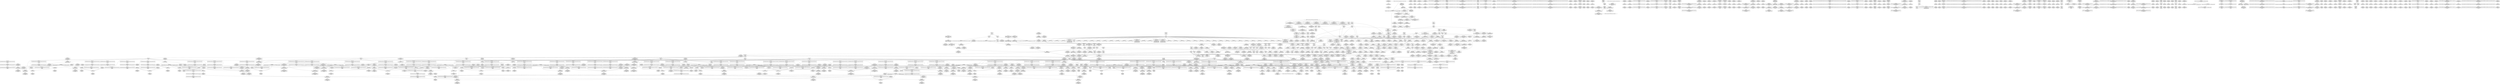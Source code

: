 digraph {
	CE0x51a16e0 [shape=record,shape=Mrecord,label="{CE0x51a16e0|__preempt_count_add:entry}"]
	CE0x51a9b40 [shape=record,shape=Mrecord,label="{CE0x51a9b40|GLOBAL:__llvm_gcov_ctr132|Global_var:__llvm_gcov_ctr132|*SummSource*}"]
	CE0x51683c0 [shape=record,shape=Mrecord,label="{CE0x51683c0|task_sid:tmp10|security/selinux/hooks.c,208}"]
	CE0x5177940 [shape=record,shape=Mrecord,label="{CE0x5177940|i64*_getelementptr_inbounds_(_4_x_i64_,_4_x_i64_*___llvm_gcov_ctr134,_i64_0,_i64_1)|*Constant*|*SummSource*}"]
	CE0x51de460 [shape=record,shape=Mrecord,label="{CE0x51de460|rcu_lock_acquire:tmp6|*SummSink*}"]
	CE0x5155f50 [shape=record,shape=Mrecord,label="{CE0x5155f50|sock_has_perm:tmp5|security/selinux/hooks.c,3966|*SummSource*}"]
	CE0x518e6f0 [shape=record,shape=Mrecord,label="{CE0x518e6f0|GLOBAL:rcu_read_lock.__warned|Global_var:rcu_read_lock.__warned|*SummSource*}"]
	CE0x518dfd0 [shape=record,shape=Mrecord,label="{CE0x518dfd0|i64_5|*Constant*}"]
	CE0x5230060 [shape=record,shape=Mrecord,label="{CE0x5230060|_call_void_mcount()_#3|*SummSink*}"]
	CE0x51399f0 [shape=record,shape=Mrecord,label="{CE0x51399f0|task_sid:tmp20|security/selinux/hooks.c,208|*SummSource*}"]
	CE0x5144660 [shape=record,shape=Mrecord,label="{CE0x5144660|sock_has_perm:tmp11|security/selinux/hooks.c,3970}"]
	CE0x51f1d90 [shape=record,shape=Mrecord,label="{CE0x51f1d90|__preempt_count_sub:sub|./arch/x86/include/asm/preempt.h,77}"]
	CE0x5191950 [shape=record,shape=Mrecord,label="{CE0x5191950|__rcu_read_lock:tmp5|include/linux/rcupdate.h,239|*SummSource*}"]
	CE0x50fc190 [shape=record,shape=Mrecord,label="{CE0x50fc190|get_current:bb|*SummSink*}"]
	CE0x51f5660 [shape=record,shape=Mrecord,label="{CE0x51f5660|__preempt_count_add:tmp|*SummSink*}"]
	CE0x50e7e10 [shape=record,shape=Mrecord,label="{CE0x50e7e10|sock_has_perm:ad|security/selinux/hooks.c, 3965|*SummSink*}"]
	CE0x5168150 [shape=record,shape=Mrecord,label="{CE0x5168150|i64_5|*Constant*}"]
	CE0x513ca90 [shape=record,shape=Mrecord,label="{CE0x513ca90|task_sid:tmp15|security/selinux/hooks.c,208|*SummSink*}"]
	CE0x5149370 [shape=record,shape=Mrecord,label="{CE0x5149370|i32_4|*Constant*|*SummSource*}"]
	CE0x522cea0 [shape=record,shape=Mrecord,label="{CE0x522cea0|__preempt_count_sub:do.body|*SummSource*}"]
	CE0x51557f0 [shape=record,shape=Mrecord,label="{CE0x51557f0|sock_has_perm:tmp3|security/selinux/hooks.c,3964|*SummSource*}"]
	CE0x5137c30 [shape=record,shape=Mrecord,label="{CE0x5137c30|sock_has_perm:tmp2|*LoadInst*|security/selinux/hooks.c,3964|*SummSource*}"]
	CE0x51af350 [shape=record,shape=Mrecord,label="{CE0x51af350|rcu_read_unlock:land.lhs.true2|*SummSink*}"]
	CE0x520aba0 [shape=record,shape=Mrecord,label="{CE0x520aba0|__rcu_read_unlock:tmp3}"]
	CE0x51adca0 [shape=record,shape=Mrecord,label="{CE0x51adca0|rcu_read_unlock:call3|include/linux/rcupdate.h,933}"]
	CE0x50f7ac0 [shape=record,shape=Mrecord,label="{CE0x50f7ac0|COLLAPSED:_GCMRE___llvm_gcov_ctr126_internal_global_13_x_i64_zeroinitializer:_elem_0:default:}"]
	CE0x51f4ae0 [shape=record,shape=Mrecord,label="{CE0x51f4ae0|__preempt_count_add:tmp3|*SummSource*}"]
	CE0x515e490 [shape=record,shape=Mrecord,label="{CE0x515e490|i64*_getelementptr_inbounds_(_11_x_i64_,_11_x_i64_*___llvm_gcov_ctr127,_i64_0,_i64_1)|*Constant*|*SummSource*}"]
	CE0x51a9f20 [shape=record,shape=Mrecord,label="{CE0x51a9f20|_call_void_asm_sideeffect_,_memory_,_dirflag_,_fpsr_,_flags_()_#3,_!dbg_!27714,_!srcloc_!27715|include/linux/rcupdate.h,239}"]
	CE0x5148a50 [shape=record,shape=Mrecord,label="{CE0x5148a50|sock_has_perm:sclass|security/selinux/hooks.c,3976|*SummSource*}"]
	CE0x5140f70 [shape=record,shape=Mrecord,label="{CE0x5140f70|GLOBAL:cred_sid|*Constant*|*SummSink*}"]
	CE0x52395b0 [shape=record,shape=Mrecord,label="{CE0x52395b0|_call_void_asm_addl_$1,_%gs:$0_,_*m,ri,*m,_dirflag_,_fpsr_,_flags_(i32*___preempt_count,_i32_%sub,_i32*___preempt_count)_#3,_!dbg_!27717,_!srcloc_!27718|./arch/x86/include/asm/preempt.h,77|*SummSource*}"]
	CE0x51b5040 [shape=record,shape=Mrecord,label="{CE0x51b5040|i32_934|*Constant*|*SummSink*}"]
	CE0x51abc20 [shape=record,shape=Mrecord,label="{CE0x51abc20|i64*_getelementptr_inbounds_(_4_x_i64_,_4_x_i64_*___llvm_gcov_ctr130,_i64_0,_i64_3)|*Constant*}"]
	CE0x51dac30 [shape=record,shape=Mrecord,label="{CE0x51dac30|i64_ptrtoint_(i8*_blockaddress(_rcu_lock_acquire,_%__here)_to_i64)|*Constant*|*SummSink*}"]
	CE0x51b5e70 [shape=record,shape=Mrecord,label="{CE0x51b5e70|i64*_getelementptr_inbounds_(_11_x_i64_,_11_x_i64_*___llvm_gcov_ctr132,_i64_0,_i64_10)|*Constant*}"]
	CE0x519ee20 [shape=record,shape=Mrecord,label="{CE0x519ee20|i64*_getelementptr_inbounds_(_11_x_i64_,_11_x_i64_*___llvm_gcov_ctr127,_i64_0,_i64_9)|*Constant*|*SummSink*}"]
	CE0x51691c0 [shape=record,shape=Mrecord,label="{CE0x51691c0|_call_void_mcount()_#3|*SummSource*}"]
	CE0x516eee0 [shape=record,shape=Mrecord,label="{CE0x516eee0|task_sid:tmp9|security/selinux/hooks.c,208|*SummSink*}"]
	CE0x5195670 [shape=record,shape=Mrecord,label="{CE0x5195670|_call_void_lockdep_rcu_suspicious(i8*_getelementptr_inbounds_(_25_x_i8_,_25_x_i8_*_.str45,_i32_0,_i32_0),_i32_883,_i8*_getelementptr_inbounds_(_42_x_i8_,_42_x_i8_*_.str46,_i32_0,_i32_0))_#10,_!dbg_!27728|include/linux/rcupdate.h,882|*SummSource*}"]
	CE0x5108190 [shape=record,shape=Mrecord,label="{CE0x5108190|task_sid:tmp11|security/selinux/hooks.c,208|*SummSink*}"]
	CE0x5146d20 [shape=record,shape=Mrecord,label="{CE0x5146d20|sock_has_perm:net1|security/selinux/hooks.c,3973|*SummSink*}"]
	CE0x5147a40 [shape=record,shape=Mrecord,label="{CE0x5147a40|sock_has_perm:tmp15|security/selinux/hooks.c,3974|*SummSource*}"]
	CE0x5186920 [shape=record,shape=Mrecord,label="{CE0x5186920|i64*_getelementptr_inbounds_(_4_x_i64_,_4_x_i64_*___llvm_gcov_ctr129,_i64_0,_i64_3)|*Constant*}"]
	CE0x51a0000 [shape=record,shape=Mrecord,label="{CE0x51a0000|i64*_getelementptr_inbounds_(_11_x_i64_,_11_x_i64_*___llvm_gcov_ctr127,_i64_0,_i64_10)|*Constant*}"]
	CE0x516cc50 [shape=record,shape=Mrecord,label="{CE0x516cc50|task_sid:tmp6|security/selinux/hooks.c,208|*SummSink*}"]
	CE0x5140580 [shape=record,shape=Mrecord,label="{CE0x5140580|GLOBAL:cred_sid|*Constant*}"]
	CE0x5158750 [shape=record,shape=Mrecord,label="{CE0x5158750|rcu_read_lock:tmp12|include/linux/rcupdate.h,882}"]
	CE0x51b4500 [shape=record,shape=Mrecord,label="{CE0x51b4500|_call_void_lockdep_rcu_suspicious(i8*_getelementptr_inbounds_(_25_x_i8_,_25_x_i8_*_.str45,_i32_0,_i32_0),_i32_934,_i8*_getelementptr_inbounds_(_44_x_i8_,_44_x_i8_*_.str47,_i32_0,_i32_0))_#10,_!dbg_!27726|include/linux/rcupdate.h,933|*SummSink*}"]
	CE0x5174fc0 [shape=record,shape=Mrecord,label="{CE0x5174fc0|i64*_getelementptr_inbounds_(_4_x_i64_,_4_x_i64_*___llvm_gcov_ctr135,_i64_0,_i64_3)|*Constant*|*SummSink*}"]
	CE0x51a23d0 [shape=record,shape=Mrecord,label="{CE0x51a23d0|__rcu_read_lock:do.body}"]
	CE0x516b2e0 [shape=record,shape=Mrecord,label="{CE0x516b2e0|GLOBAL:__llvm_gcov_ctr126|Global_var:__llvm_gcov_ctr126|*SummSink*}"]
	CE0x51edfe0 [shape=record,shape=Mrecord,label="{CE0x51edfe0|_call_void_mcount()_#3}"]
	CE0x516bfa0 [shape=record,shape=Mrecord,label="{CE0x516bfa0|cred_sid:tmp|*SummSink*}"]
	CE0x50e2820 [shape=record,shape=Mrecord,label="{CE0x50e2820|GLOBAL:rcu_read_lock|*Constant*|*SummSource*}"]
	CE0x516d260 [shape=record,shape=Mrecord,label="{CE0x516d260|task_sid:if.then|*SummSink*}"]
	CE0x51de140 [shape=record,shape=Mrecord,label="{CE0x51de140|rcu_lock_acquire:tmp6}"]
	CE0x5194a00 [shape=record,shape=Mrecord,label="{CE0x5194a00|rcu_read_lock:tmp17|include/linux/rcupdate.h,882|*SummSource*}"]
	CE0x51aafa0 [shape=record,shape=Mrecord,label="{CE0x51aafa0|__preempt_count_sub:tmp7|./arch/x86/include/asm/preempt.h,78|*SummSource*}"]
	CE0x518d5e0 [shape=record,shape=Mrecord,label="{CE0x518d5e0|rcu_read_lock:do.end|*SummSink*}"]
	CE0x5225ab0 [shape=record,shape=Mrecord,label="{CE0x5225ab0|__preempt_count_sub:tmp5|./arch/x86/include/asm/preempt.h,77}"]
	CE0x51a2250 [shape=record,shape=Mrecord,label="{CE0x51a2250|__rcu_read_unlock:tmp|*SummSource*}"]
	CE0x5140a40 [shape=record,shape=Mrecord,label="{CE0x5140a40|task_sid:call7|security/selinux/hooks.c,208|*SummSink*}"]
	CE0x51641f0 [shape=record,shape=Mrecord,label="{CE0x51641f0|_call_void_mcount()_#3}"]
	CE0x5113600 [shape=record,shape=Mrecord,label="{CE0x5113600|i64*_getelementptr_inbounds_(_6_x_i64_,_6_x_i64_*___llvm_gcov_ctr327,_i64_0,_i64_5)|*Constant*|*SummSource*}"]
	CE0x50d13d0 [shape=record,shape=Mrecord,label="{CE0x50d13d0|selinux_socket_shutdown:sk|security/selinux/hooks.c,4253|*SummSink*}"]
	CE0x514cc50 [shape=record,shape=Mrecord,label="{CE0x514cc50|8:_%struct.sock*,_:_SCME_20,22_|*MultipleSource*|security/selinux/hooks.c,3966|security/selinux/hooks.c, 3966|security/selinux/hooks.c,3966}"]
	CE0x5189600 [shape=record,shape=Mrecord,label="{CE0x5189600|rcu_lock_release:tmp1|*SummSource*}"]
	CE0x516f6e0 [shape=record,shape=Mrecord,label="{CE0x516f6e0|task_sid:tmp5|security/selinux/hooks.c,208|*SummSink*}"]
	CE0x51a03c0 [shape=record,shape=Mrecord,label="{CE0x51a03c0|i64*_getelementptr_inbounds_(_11_x_i64_,_11_x_i64_*___llvm_gcov_ctr127,_i64_0,_i64_10)|*Constant*|*SummSource*}"]
	CE0x51aeeb0 [shape=record,shape=Mrecord,label="{CE0x51aeeb0|__preempt_count_add:val|Function::__preempt_count_add&Arg::val::|*SummSource*}"]
	CE0x51404b0 [shape=record,shape=Mrecord,label="{CE0x51404b0|task_sid:tmp27|security/selinux/hooks.c,208|*SummSink*}"]
	CE0x51560d0 [shape=record,shape=Mrecord,label="{CE0x51560d0|sock_has_perm:tmp5|security/selinux/hooks.c,3966|*SummSink*}"]
	CE0x51a47c0 [shape=record,shape=Mrecord,label="{CE0x51a47c0|__rcu_read_unlock:tmp1|*SummSink*}"]
	CE0x50c6030 [shape=record,shape=Mrecord,label="{CE0x50c6030|sock_has_perm:perms|Function::sock_has_perm&Arg::perms::|*SummSource*}"]
	CE0x5156340 [shape=record,shape=Mrecord,label="{CE0x5156340|i8_0|*Constant*|*SummSource*}"]
	CE0x5147ce0 [shape=record,shape=Mrecord,label="{CE0x5147ce0|sock_has_perm:sk4|security/selinux/hooks.c,3974}"]
	CE0x51ee760 [shape=record,shape=Mrecord,label="{CE0x51ee760|i64*_getelementptr_inbounds_(_4_x_i64_,_4_x_i64_*___llvm_gcov_ctr133,_i64_0,_i64_2)|*Constant*}"]
	CE0x51b43d0 [shape=record,shape=Mrecord,label="{CE0x51b43d0|_call_void_lockdep_rcu_suspicious(i8*_getelementptr_inbounds_(_25_x_i8_,_25_x_i8_*_.str45,_i32_0,_i32_0),_i32_934,_i8*_getelementptr_inbounds_(_44_x_i8_,_44_x_i8_*_.str47,_i32_0,_i32_0))_#10,_!dbg_!27726|include/linux/rcupdate.h,933|*SummSource*}"]
	CE0x51db6a0 [shape=record,shape=Mrecord,label="{CE0x51db6a0|rcu_lock_release:__here|*SummSource*}"]
	CE0x51dc350 [shape=record,shape=Mrecord,label="{CE0x51dc350|rcu_lock_release:tmp6|*SummSource*}"]
	CE0x50cce80 [shape=record,shape=Mrecord,label="{CE0x50cce80|i32_59|*Constant*|*SummSource*}"]
	CE0x5152e60 [shape=record,shape=Mrecord,label="{CE0x5152e60|sock_has_perm:cmp|security/selinux/hooks.c,3969|*SummSource*}"]
	CE0x51ee160 [shape=record,shape=Mrecord,label="{CE0x51ee160|rcu_lock_acquire:tmp}"]
	CE0x51f5050 [shape=record,shape=Mrecord,label="{CE0x51f5050|__preempt_count_add:tmp2}"]
	CE0x50f9a10 [shape=record,shape=Mrecord,label="{CE0x50f9a10|task_sid:tmp10|security/selinux/hooks.c,208|*SummSink*}"]
	CE0x51b0c90 [shape=record,shape=Mrecord,label="{CE0x51b0c90|i64*_getelementptr_inbounds_(_4_x_i64_,_4_x_i64_*___llvm_gcov_ctr133,_i64_0,_i64_1)|*Constant*|*SummSink*}"]
	CE0x50dc830 [shape=record,shape=Mrecord,label="{CE0x50dc830|rcu_read_unlock:land.lhs.true|*SummSink*}"]
	CE0x5138af0 [shape=record,shape=Mrecord,label="{CE0x5138af0|i8*_getelementptr_inbounds_(_41_x_i8_,_41_x_i8_*_.str44,_i32_0,_i32_0)|*Constant*}"]
	CE0x515dfe0 [shape=record,shape=Mrecord,label="{CE0x515dfe0|task_sid:tmp2|*SummSink*}"]
	CE0x52303d0 [shape=record,shape=Mrecord,label="{CE0x52303d0|_call_void_mcount()_#3}"]
	CE0x522c4e0 [shape=record,shape=Mrecord,label="{CE0x522c4e0|i64*_getelementptr_inbounds_(_4_x_i64_,_4_x_i64_*___llvm_gcov_ctr135,_i64_0,_i64_2)|*Constant*|*SummSink*}"]
	CE0x5143610 [shape=record,shape=Mrecord,label="{CE0x5143610|GLOBAL:rcu_read_lock.__warned|Global_var:rcu_read_lock.__warned}"]
	CE0x5140160 [shape=record,shape=Mrecord,label="{CE0x5140160|task_sid:tmp27|security/selinux/hooks.c,208|*SummSource*}"]
	CE0x5107db0 [shape=record,shape=Mrecord,label="{CE0x5107db0|cred_sid:tmp5|security/selinux/hooks.c,196|*SummSource*}"]
	CE0x51dc3c0 [shape=record,shape=Mrecord,label="{CE0x51dc3c0|rcu_lock_release:tmp6|*SummSink*}"]
	CE0x50f88d0 [shape=record,shape=Mrecord,label="{CE0x50f88d0|task_sid:call|security/selinux/hooks.c,208|*SummSource*}"]
	CE0x51a1e40 [shape=record,shape=Mrecord,label="{CE0x51a1e40|i64*_getelementptr_inbounds_(_11_x_i64_,_11_x_i64_*___llvm_gcov_ctr132,_i64_0,_i64_8)|*Constant*}"]
	CE0x51b5570 [shape=record,shape=Mrecord,label="{CE0x51b5570|i8*_getelementptr_inbounds_(_44_x_i8_,_44_x_i8_*_.str47,_i32_0,_i32_0)|*Constant*|*SummSource*}"]
	CE0x517a090 [shape=record,shape=Mrecord,label="{CE0x517a090|GLOBAL:__rcu_read_unlock|*Constant*|*SummSource*}"]
	CE0x50cc130 [shape=record,shape=Mrecord,label="{CE0x50cc130|sock_has_perm:tmp|*SummSink*}"]
	CE0x51388c0 [shape=record,shape=Mrecord,label="{CE0x51388c0|i32_208|*Constant*|*SummSink*}"]
	CE0x51916a0 [shape=record,shape=Mrecord,label="{CE0x51916a0|__preempt_count_sub:entry|*SummSource*}"]
	CE0x514d5a0 [shape=record,shape=Mrecord,label="{CE0x514d5a0|8:_%struct.sock*,_:_SCME_29,30_}"]
	CE0x51a32c0 [shape=record,shape=Mrecord,label="{CE0x51a32c0|rcu_read_unlock:tmp9|include/linux/rcupdate.h,933|*SummSink*}"]
	CE0x50c2d40 [shape=record,shape=Mrecord,label="{CE0x50c2d40|GLOBAL:get_current|*Constant*}"]
	CE0x5154f00 [shape=record,shape=Mrecord,label="{CE0x5154f00|i64*_getelementptr_inbounds_(_6_x_i64_,_6_x_i64_*___llvm_gcov_ctr327,_i64_0,_i64_4)|*Constant*}"]
	CE0x5187e80 [shape=record,shape=Mrecord,label="{CE0x5187e80|__rcu_read_lock:tmp7|include/linux/rcupdate.h,240}"]
	CE0x50e5360 [shape=record,shape=Mrecord,label="{CE0x50e5360|i32_1|*Constant*|*SummSource*}"]
	CE0x51b7540 [shape=record,shape=Mrecord,label="{CE0x51b7540|_call_void_rcu_lock_release(%struct.lockdep_map*_rcu_lock_map)_#10,_!dbg_!27733|include/linux/rcupdate.h,935|*SummSink*}"]
	CE0x5142510 [shape=record,shape=Mrecord,label="{CE0x5142510|rcu_read_unlock:entry|*SummSource*}"]
	CE0x5223290 [shape=record,shape=Mrecord,label="{CE0x5223290|__preempt_count_sub:bb}"]
	CE0x5178e40 [shape=record,shape=Mrecord,label="{CE0x5178e40|task_sid:tmp18|security/selinux/hooks.c,208|*SummSink*}"]
	CE0x5191710 [shape=record,shape=Mrecord,label="{CE0x5191710|__preempt_count_sub:entry}"]
	CE0x51a1cd0 [shape=record,shape=Mrecord,label="{CE0x51a1cd0|rcu_read_unlock:tmp16|include/linux/rcupdate.h,933|*SummSink*}"]
	CE0x51eb6b0 [shape=record,shape=Mrecord,label="{CE0x51eb6b0|__preempt_count_sub:do.end|*SummSink*}"]
	CE0x51632d0 [shape=record,shape=Mrecord,label="{CE0x51632d0|task_sid:tobool1|security/selinux/hooks.c,208|*SummSource*}"]
	CE0x522c850 [shape=record,shape=Mrecord,label="{CE0x522c850|__preempt_count_sub:tmp6|./arch/x86/include/asm/preempt.h,78|*SummSource*}"]
	CE0x51a2a30 [shape=record,shape=Mrecord,label="{CE0x51a2a30|rcu_read_unlock:tmp3|*SummSource*}"]
	CE0x50f7de0 [shape=record,shape=Mrecord,label="{CE0x50f7de0|rcu_read_lock:tmp5|include/linux/rcupdate.h,882}"]
	CE0x519aea0 [shape=record,shape=Mrecord,label="{CE0x519aea0|__preempt_count_sub:tmp5|./arch/x86/include/asm/preempt.h,77|*SummSink*}"]
	CE0x50c1120 [shape=record,shape=Mrecord,label="{CE0x50c1120|selinux_socket_shutdown:tmp4|*LoadInst*|security/selinux/hooks.c,4253}"]
	CE0x518b1a0 [shape=record,shape=Mrecord,label="{CE0x518b1a0|GLOBAL:rcu_lock_acquire|*Constant*|*SummSink*}"]
	CE0x51826a0 [shape=record,shape=Mrecord,label="{CE0x51826a0|__rcu_read_unlock:tmp6|include/linux/rcupdate.h,245}"]
	CE0x50baab0 [shape=record,shape=Mrecord,label="{CE0x50baab0|GLOBAL:get_current|*Constant*|*SummSource*}"]
	CE0x50c4610 [shape=record,shape=Mrecord,label="{CE0x50c4610|selinux_socket_shutdown:tmp|*SummSink*}"]
	CE0x5141bf0 [shape=record,shape=Mrecord,label="{CE0x5141bf0|GLOBAL:rcu_read_unlock|*Constant*}"]
	CE0x520a560 [shape=record,shape=Mrecord,label="{CE0x520a560|i64*_getelementptr_inbounds_(_4_x_i64_,_4_x_i64_*___llvm_gcov_ctr134,_i64_0,_i64_3)|*Constant*|*SummSource*}"]
	CE0x51475a0 [shape=record,shape=Mrecord,label="{CE0x51475a0|sock_has_perm:net3|security/selinux/hooks.c,3974|*SummSource*}"]
	CE0x514e020 [shape=record,shape=Mrecord,label="{CE0x514e020|8:_%struct.sock*,_:_SCME_38,39_}"]
	CE0x5151c50 [shape=record,shape=Mrecord,label="{CE0x5151c50|i32_2|*Constant*}"]
	CE0x516ad00 [shape=record,shape=Mrecord,label="{CE0x516ad00|rcu_lock_acquire:tmp3|*SummSource*}"]
	CE0x51f44b0 [shape=record,shape=Mrecord,label="{CE0x51f44b0|i64*_getelementptr_inbounds_(_4_x_i64_,_4_x_i64_*___llvm_gcov_ctr129,_i64_0,_i64_0)|*Constant*|*SummSink*}"]
	CE0x5149090 [shape=record,shape=Mrecord,label="{CE0x5149090|sock_has_perm:tmp16|security/selinux/hooks.c,3976|*SummSink*}"]
	CE0x51aacb0 [shape=record,shape=Mrecord,label="{CE0x51aacb0|rcu_read_unlock:tmp6|include/linux/rcupdate.h,933}"]
	CE0x515f470 [shape=record,shape=Mrecord,label="{CE0x515f470|rcu_read_lock:entry}"]
	CE0x50f77f0 [shape=record,shape=Mrecord,label="{CE0x50f77f0|i64*_getelementptr_inbounds_(_13_x_i64_,_13_x_i64_*___llvm_gcov_ctr126,_i64_0,_i64_0)|*Constant*|*SummSource*}"]
	CE0x519a1f0 [shape=record,shape=Mrecord,label="{CE0x519a1f0|COLLAPSED:_GCMRE___llvm_gcov_ctr129_internal_global_4_x_i64_zeroinitializer:_elem_0:default:}"]
	CE0x50c81e0 [shape=record,shape=Mrecord,label="{CE0x50c81e0|_ret_%struct.task_struct*_%tmp4,_!dbg_!27714|./arch/x86/include/asm/current.h,14|*SummSink*}"]
	CE0x51a87b0 [shape=record,shape=Mrecord,label="{CE0x51a87b0|rcu_read_unlock:if.then|*SummSource*}"]
	CE0x5155650 [shape=record,shape=Mrecord,label="{CE0x5155650|sock_has_perm:tmp13|security/selinux/hooks.c,3972|*SummSource*}"]
	CE0x50c5f80 [shape=record,shape=Mrecord,label="{CE0x50c5f80|selinux_socket_shutdown:bb|*SummSink*}"]
	CE0x51a0870 [shape=record,shape=Mrecord,label="{CE0x51a0870|rcu_read_lock:tmp22|include/linux/rcupdate.h,884|*SummSource*}"]
	CE0x510a770 [shape=record,shape=Mrecord,label="{CE0x510a770|_call_void_rcu_read_lock()_#10,_!dbg_!27712|security/selinux/hooks.c,207|*SummSource*}"]
	CE0x51f8f00 [shape=record,shape=Mrecord,label="{CE0x51f8f00|__preempt_count_add:bb}"]
	CE0x5168d70 [shape=record,shape=Mrecord,label="{CE0x5168d70|i64*_getelementptr_inbounds_(_2_x_i64_,_2_x_i64_*___llvm_gcov_ctr131,_i64_0,_i64_1)|*Constant*}"]
	CE0x514c730 [shape=record,shape=Mrecord,label="{CE0x514c730|cred_sid:security|security/selinux/hooks.c,196|*SummSink*}"]
	CE0x51640f0 [shape=record,shape=Mrecord,label="{CE0x51640f0|cred_sid:tmp3|*SummSink*}"]
	CE0x50f7b30 [shape=record,shape=Mrecord,label="{CE0x50f7b30|task_sid:tmp|*SummSource*}"]
	CE0x516f510 [shape=record,shape=Mrecord,label="{CE0x516f510|task_sid:tmp5|security/selinux/hooks.c,208}"]
	CE0x5169910 [shape=record,shape=Mrecord,label="{CE0x5169910|rcu_read_unlock:if.end|*SummSource*}"]
	CE0x51a9770 [shape=record,shape=Mrecord,label="{CE0x51a9770|rcu_lock_acquire:tmp2}"]
	CE0x51f3720 [shape=record,shape=Mrecord,label="{CE0x51f3720|_call_void_mcount()_#3|*SummSink*}"]
	CE0x51526a0 [shape=record,shape=Mrecord,label="{CE0x51526a0|sock_has_perm:tmp6|security/selinux/hooks.c,3969|*SummSource*}"]
	CE0x50dcf30 [shape=record,shape=Mrecord,label="{CE0x50dcf30|i32_77|*Constant*|*SummSink*}"]
	CE0x5183770 [shape=record,shape=Mrecord,label="{CE0x5183770|__rcu_read_lock:tmp6|include/linux/rcupdate.h,240}"]
	CE0x50e1aa0 [shape=record,shape=Mrecord,label="{CE0x50e1aa0|__rcu_read_lock:tmp3}"]
	CE0x5183850 [shape=record,shape=Mrecord,label="{CE0x5183850|__rcu_read_lock:tmp6|include/linux/rcupdate.h,240|*SummSink*}"]
	CE0x5153dc0 [shape=record,shape=Mrecord,label="{CE0x5153dc0|sock_has_perm:tmp9|security/selinux/hooks.c,3969}"]
	CE0x51dc640 [shape=record,shape=Mrecord,label="{CE0x51dc640|rcu_lock_release:tmp7}"]
	CE0x51466e0 [shape=record,shape=Mrecord,label="{CE0x51466e0|sock_has_perm:tmp17|security/selinux/hooks.c,3976|*SummSource*}"]
	CE0x51b8610 [shape=record,shape=Mrecord,label="{CE0x51b8610|rcu_lock_release:map|Function::rcu_lock_release&Arg::map::|*SummSink*}"]
	CE0x51591b0 [shape=record,shape=Mrecord,label="{CE0x51591b0|i64_6|*Constant*}"]
	CE0x5120310 [shape=record,shape=Mrecord,label="{CE0x5120310|rcu_read_lock:tmp14|include/linux/rcupdate.h,882|*SummSink*}"]
	CE0x5159a00 [shape=record,shape=Mrecord,label="{CE0x5159a00|rcu_read_unlock:tmp14|include/linux/rcupdate.h,933}"]
	CE0x516f4a0 [shape=record,shape=Mrecord,label="{CE0x516f4a0|i64_2|*Constant*}"]
	CE0x51b9740 [shape=record,shape=Mrecord,label="{CE0x51b9740|rcu_read_unlock:tmp19|include/linux/rcupdate.h,933}"]
	CE0x50d0fd0 [shape=record,shape=Mrecord,label="{CE0x50d0fd0|get_current:tmp2}"]
	CE0x516c2f0 [shape=record,shape=Mrecord,label="{CE0x516c2f0|task_sid:tmp8|security/selinux/hooks.c,208|*SummSource*}"]
	CE0x518e410 [shape=record,shape=Mrecord,label="{CE0x518e410|__rcu_read_lock:tmp|*SummSource*}"]
	CE0x513da20 [shape=record,shape=Mrecord,label="{CE0x513da20|task_sid:tmp18|security/selinux/hooks.c,208}"]
	CE0x518c6d0 [shape=record,shape=Mrecord,label="{CE0x518c6d0|rcu_read_lock:tobool1|include/linux/rcupdate.h,882}"]
	CE0x5142890 [shape=record,shape=Mrecord,label="{CE0x5142890|_ret_void,_!dbg_!27735|include/linux/rcupdate.h,938}"]
	CE0x5101bb0 [shape=record,shape=Mrecord,label="{CE0x5101bb0|i32_65536|*Constant*|*SummSink*}"]
	CE0x510a390 [shape=record,shape=Mrecord,label="{CE0x510a390|8:_%struct.sock*,_:_SCME_18,20_|*MultipleSource*|security/selinux/hooks.c,3966|security/selinux/hooks.c, 3966|security/selinux/hooks.c,3966}"]
	CE0x51663a0 [shape=record,shape=Mrecord,label="{CE0x51663a0|rcu_read_lock:tmp|*SummSink*}"]
	CE0x50dc8c0 [shape=record,shape=Mrecord,label="{CE0x50dc8c0|rcu_read_unlock:do.body}"]
	CE0x50c3970 [shape=record,shape=Mrecord,label="{CE0x50c3970|selinux_socket_shutdown:tmp1|*SummSink*}"]
	CE0x5155960 [shape=record,shape=Mrecord,label="{CE0x5155960|sock_has_perm:tmp3|security/selinux/hooks.c,3964|*SummSink*}"]
	CE0x50c3a20 [shape=record,shape=Mrecord,label="{CE0x50c3a20|selinux_socket_shutdown:bb}"]
	CE0x51423d0 [shape=record,shape=Mrecord,label="{CE0x51423d0|GLOBAL:rcu_read_unlock|*Constant*|*SummSink*}"]
	CE0x51a3f40 [shape=record,shape=Mrecord,label="{CE0x51a3f40|_call_void_asm_sideeffect_,_memory_,_dirflag_,_fpsr_,_flags_()_#3,_!dbg_!27714,_!srcloc_!27715|include/linux/rcupdate.h,239|*SummSink*}"]
	CE0x519ec50 [shape=record,shape=Mrecord,label="{CE0x519ec50|i64*_getelementptr_inbounds_(_11_x_i64_,_11_x_i64_*___llvm_gcov_ctr127,_i64_0,_i64_9)|*Constant*}"]
	CE0x50f4c10 [shape=record,shape=Mrecord,label="{CE0x50f4c10|8:_%struct.sock*,_:_SCME_16,18_|*MultipleSource*|security/selinux/hooks.c,3966|security/selinux/hooks.c, 3966|security/selinux/hooks.c,3966}"]
	CE0x5146240 [shape=record,shape=Mrecord,label="{CE0x5146240|sock_has_perm:call6|security/selinux/hooks.c,3976}"]
	CE0x50c3ce0 [shape=record,shape=Mrecord,label="{CE0x50c3ce0|i64*_getelementptr_inbounds_(_2_x_i64_,_2_x_i64_*___llvm_gcov_ctr367,_i64_0,_i64_1)|*Constant*|*SummSink*}"]
	CE0x516c4b0 [shape=record,shape=Mrecord,label="{CE0x516c4b0|task_sid:tmp8|security/selinux/hooks.c,208|*SummSink*}"]
	CE0x50d02e0 [shape=record,shape=Mrecord,label="{CE0x50d02e0|get_current:tmp3}"]
	CE0x513fd60 [shape=record,shape=Mrecord,label="{CE0x513fd60|i64*_getelementptr_inbounds_(_13_x_i64_,_13_x_i64_*___llvm_gcov_ctr126,_i64_0,_i64_12)|*Constant*|*SummSink*}"]
	CE0x51afc50 [shape=record,shape=Mrecord,label="{CE0x51afc50|rcu_lock_acquire:tmp1|*SummSource*}"]
	CE0x50f9760 [shape=record,shape=Mrecord,label="{CE0x50f9760|i64_4|*Constant*|*SummSource*}"]
	CE0x5160980 [shape=record,shape=Mrecord,label="{CE0x5160980|_call_void_mcount()_#3|*SummSink*}"]
	CE0x50f9c30 [shape=record,shape=Mrecord,label="{CE0x50f9c30|task_sid:land.lhs.true}"]
	CE0x51a3140 [shape=record,shape=Mrecord,label="{CE0x51a3140|rcu_lock_acquire:tmp4|include/linux/rcupdate.h,418|*SummSink*}"]
	CE0x51dce60 [shape=record,shape=Mrecord,label="{CE0x51dce60|rcu_lock_release:bb|*SummSink*}"]
	CE0x5108da0 [shape=record,shape=Mrecord,label="{CE0x5108da0|cred_sid:tmp4|*LoadInst*|security/selinux/hooks.c,196|*SummSource*}"]
	CE0x5149db0 [shape=record,shape=Mrecord,label="{CE0x5149db0|i32_(i32,_i32,_i16,_i32,_%struct.common_audit_data*)*_bitcast_(i32_(i32,_i32,_i16,_i32,_%struct.common_audit_data.495*)*_avc_has_perm_to_i32_(i32,_i32,_i16,_i32,_%struct.common_audit_data*)*)|*Constant*|*SummSource*}"]
	CE0x5112cc0 [shape=record,shape=Mrecord,label="{CE0x5112cc0|avc_has_perm:entry|*SummSink*}"]
	CE0x5169370 [shape=record,shape=Mrecord,label="{CE0x5169370|rcu_read_unlock:call|include/linux/rcupdate.h,933}"]
	CE0x5155210 [shape=record,shape=Mrecord,label="{CE0x5155210|i64*_getelementptr_inbounds_(_6_x_i64_,_6_x_i64_*___llvm_gcov_ctr327,_i64_0,_i64_4)|*Constant*|*SummSink*}"]
	CE0x519d290 [shape=record,shape=Mrecord,label="{CE0x519d290|i8*_getelementptr_inbounds_(_25_x_i8_,_25_x_i8_*_.str45,_i32_0,_i32_0)|*Constant*}"]
	CE0x5162520 [shape=record,shape=Mrecord,label="{CE0x5162520|GLOBAL:task_sid.__warned|Global_var:task_sid.__warned|*SummSource*}"]
	CE0x5225850 [shape=record,shape=Mrecord,label="{CE0x5225850|__preempt_count_sub:tmp4|./arch/x86/include/asm/preempt.h,77|*SummSink*}"]
	CE0x517aad0 [shape=record,shape=Mrecord,label="{CE0x517aad0|__rcu_read_lock:do.end|*SummSource*}"]
	CE0x518d110 [shape=record,shape=Mrecord,label="{CE0x518d110|_call_void_mcount()_#3|*SummSink*}"]
	CE0x51dff00 [shape=record,shape=Mrecord,label="{CE0x51dff00|rcu_lock_release:tmp2|*SummSink*}"]
	CE0x514f8a0 [shape=record,shape=Mrecord,label="{CE0x514f8a0|GLOBAL:task_sid|*Constant*|*SummSource*}"]
	CE0x50f9ca0 [shape=record,shape=Mrecord,label="{CE0x50f9ca0|task_sid:land.lhs.true|*SummSource*}"]
	CE0x51dccb0 [shape=record,shape=Mrecord,label="{CE0x51dccb0|__rcu_read_unlock:do.body}"]
	CE0x51b62c0 [shape=record,shape=Mrecord,label="{CE0x51b62c0|i64*_getelementptr_inbounds_(_11_x_i64_,_11_x_i64_*___llvm_gcov_ctr132,_i64_0,_i64_10)|*Constant*|*SummSource*}"]
	CE0x5161bc0 [shape=record,shape=Mrecord,label="{CE0x5161bc0|i64*_getelementptr_inbounds_(_11_x_i64_,_11_x_i64_*___llvm_gcov_ctr132,_i64_0,_i64_1)|*Constant*|*SummSink*}"]
	CE0x51f0880 [shape=record,shape=Mrecord,label="{CE0x51f0880|__preempt_count_add:tmp4|./arch/x86/include/asm/preempt.h,72}"]
	CE0x51ac7d0 [shape=record,shape=Mrecord,label="{CE0x51ac7d0|rcu_lock_acquire:bb|*SummSource*}"]
	CE0x51b4d80 [shape=record,shape=Mrecord,label="{CE0x51b4d80|i32_934|*Constant*|*SummSource*}"]
	CE0x5186b40 [shape=record,shape=Mrecord,label="{CE0x5186b40|i64*_getelementptr_inbounds_(_4_x_i64_,_4_x_i64_*___llvm_gcov_ctr129,_i64_0,_i64_3)|*Constant*|*SummSink*}"]
	CE0x514e150 [shape=record,shape=Mrecord,label="{CE0x514e150|8:_%struct.sock*,_:_SCME_39,40_}"]
	CE0x50f5aa0 [shape=record,shape=Mrecord,label="{CE0x50f5aa0|i64*_getelementptr_inbounds_(_13_x_i64_,_13_x_i64_*___llvm_gcov_ctr126,_i64_0,_i64_1)|*Constant*}"]
	CE0x50e1c30 [shape=record,shape=Mrecord,label="{CE0x50e1c30|__rcu_read_lock:tmp3|*SummSink*}"]
	CE0x513d3c0 [shape=record,shape=Mrecord,label="{CE0x513d3c0|task_sid:tmp17|security/selinux/hooks.c,208|*SummSink*}"]
	CE0x5158a40 [shape=record,shape=Mrecord,label="{CE0x5158a40|rcu_read_lock:tmp12|include/linux/rcupdate.h,882|*SummSink*}"]
	CE0x51b9240 [shape=record,shape=Mrecord,label="{CE0x51b9240|i64*_getelementptr_inbounds_(_11_x_i64_,_11_x_i64_*___llvm_gcov_ctr132,_i64_0,_i64_9)|*Constant*|*SummSink*}"]
	CE0x5154b90 [shape=record,shape=Mrecord,label="{CE0x5154b90|sock_has_perm:tmp12|security/selinux/hooks.c,3970|*SummSink*}"]
	CE0x51ab780 [shape=record,shape=Mrecord,label="{CE0x51ab780|GLOBAL:lock_acquire|*Constant*|*SummSink*}"]
	CE0x519f700 [shape=record,shape=Mrecord,label="{CE0x519f700|rcu_read_lock:tmp20|include/linux/rcupdate.h,882}"]
	CE0x5177f20 [shape=record,shape=Mrecord,label="{CE0x5177f20|__rcu_read_unlock:tmp1|*SummSource*}"]
	CE0x50e0350 [shape=record,shape=Mrecord,label="{CE0x50e0350|COLLAPSED:_CMRE:_elem_0::|security/selinux/hooks.c,196}"]
	CE0x5161680 [shape=record,shape=Mrecord,label="{CE0x5161680|_ret_void,_!dbg_!27719|./arch/x86/include/asm/preempt.h,73}"]
	CE0x514c340 [shape=record,shape=Mrecord,label="{CE0x514c340|i64*_getelementptr_inbounds_(_6_x_i64_,_6_x_i64_*___llvm_gcov_ctr327,_i64_0,_i64_3)|*Constant*|*SummSource*}"]
	CE0x518bd20 [shape=record,shape=Mrecord,label="{CE0x518bd20|_call_void___preempt_count_add(i32_1)_#10,_!dbg_!27711|include/linux/rcupdate.h,239|*SummSource*}"]
	CE0x51afef0 [shape=record,shape=Mrecord,label="{CE0x51afef0|i64*_getelementptr_inbounds_(_4_x_i64_,_4_x_i64_*___llvm_gcov_ctr130,_i64_0,_i64_1)|*Constant*}"]
	CE0x51470f0 [shape=record,shape=Mrecord,label="{CE0x51470f0|sock_has_perm:u2|security/selinux/hooks.c,3974|*SummSource*}"]
	CE0x510c060 [shape=record,shape=Mrecord,label="{CE0x510c060|i64*_getelementptr_inbounds_(_11_x_i64_,_11_x_i64_*___llvm_gcov_ctr127,_i64_0,_i64_0)|*Constant*}"]
	CE0x516c920 [shape=record,shape=Mrecord,label="{CE0x516c920|rcu_read_lock:tmp4|include/linux/rcupdate.h,882}"]
	CE0x51681f0 [shape=record,shape=Mrecord,label="{CE0x51681f0|i64_5|*Constant*|*SummSource*}"]
	CE0x517a2d0 [shape=record,shape=Mrecord,label="{CE0x517a2d0|__rcu_read_unlock:entry|*SummSink*}"]
	CE0x5111e70 [shape=record,shape=Mrecord,label="{CE0x5111e70|i8_2|*Constant*|*SummSink*}"]
	"CONST[source:2(external),value:2(dynamic)][purpose:{subject}][SrcIdx:2]"
	CE0x510ee30 [shape=record,shape=Mrecord,label="{CE0x510ee30|sock_has_perm:tmp14|security/selinux/hooks.c,3972}"]
	CE0x5162e90 [shape=record,shape=Mrecord,label="{CE0x5162e90|task_sid:do.body5}"]
	CE0x51098c0 [shape=record,shape=Mrecord,label="{CE0x51098c0|task_sid:do.end|*SummSink*}"]
	CE0x5120700 [shape=record,shape=Mrecord,label="{CE0x5120700|rcu_read_lock:tmp15|include/linux/rcupdate.h,882|*SummSource*}"]
	CE0x5152940 [shape=record,shape=Mrecord,label="{CE0x5152940|i64_0|*Constant*}"]
	CE0x518e870 [shape=record,shape=Mrecord,label="{CE0x518e870|GLOBAL:rcu_read_lock.__warned|Global_var:rcu_read_lock.__warned|*SummSink*}"]
	CE0x517aa60 [shape=record,shape=Mrecord,label="{CE0x517aa60|__rcu_read_lock:do.end}"]
	CE0x5178290 [shape=record,shape=Mrecord,label="{CE0x5178290|__preempt_count_add:tmp1|*SummSource*}"]
	CE0x514b2d0 [shape=record,shape=Mrecord,label="{CE0x514b2d0|avc_has_perm:requested|Function::avc_has_perm&Arg::requested::|*SummSink*}"]
	CE0x514e280 [shape=record,shape=Mrecord,label="{CE0x514e280|8:_%struct.sock*,_:_SCME_40,41_}"]
	CE0x51a61d0 [shape=record,shape=Mrecord,label="{CE0x51a61d0|_call_void_mcount()_#3|*SummSource*}"]
	CE0x510f5e0 [shape=record,shape=Mrecord,label="{CE0x510f5e0|sock_has_perm:type|security/selinux/hooks.c,3972|*SummSink*}"]
	"CONST[source:1(input),value:2(dynamic)][purpose:{object}][SrcIdx:0]"
	CE0x5138bb0 [shape=record,shape=Mrecord,label="{CE0x5138bb0|i8*_getelementptr_inbounds_(_41_x_i8_,_41_x_i8_*_.str44,_i32_0,_i32_0)|*Constant*|*SummSource*}"]
	CE0x513d490 [shape=record,shape=Mrecord,label="{CE0x513d490|i64*_getelementptr_inbounds_(_13_x_i64_,_13_x_i64_*___llvm_gcov_ctr126,_i64_0,_i64_8)|*Constant*|*SummSource*}"]
	CE0x51ee1d0 [shape=record,shape=Mrecord,label="{CE0x51ee1d0|COLLAPSED:_GCMRE___llvm_gcov_ctr130_internal_global_4_x_i64_zeroinitializer:_elem_0:default:}"]
	CE0x51a4c70 [shape=record,shape=Mrecord,label="{CE0x51a4c70|__rcu_read_lock:tmp2|*SummSource*}"]
	CE0x50c5950 [shape=record,shape=Mrecord,label="{CE0x50c5950|i64*_getelementptr_inbounds_(_2_x_i64_,_2_x_i64_*___llvm_gcov_ctr367,_i64_0,_i64_0)|*Constant*}"]
	CE0x51a2520 [shape=record,shape=Mrecord,label="{CE0x51a2520|COLLAPSED:_GCMRE___llvm_gcov_ctr134_internal_global_4_x_i64_zeroinitializer:_elem_0:default:}"]
	CE0x514e740 [shape=record,shape=Mrecord,label="{CE0x514e740|8:_%struct.sock*,_:_SCME_44,45_}"]
	CE0x5160250 [shape=record,shape=Mrecord,label="{CE0x5160250|GLOBAL:__rcu_read_lock|*Constant*|*SummSink*}"]
	CE0x51b7410 [shape=record,shape=Mrecord,label="{CE0x51b7410|_call_void_rcu_lock_release(%struct.lockdep_map*_rcu_lock_map)_#10,_!dbg_!27733|include/linux/rcupdate.h,935|*SummSource*}"]
	CE0x5138100 [shape=record,shape=Mrecord,label="{CE0x5138100|_call_void_lockdep_rcu_suspicious(i8*_getelementptr_inbounds_(_25_x_i8_,_25_x_i8_*_.str3,_i32_0,_i32_0),_i32_208,_i8*_getelementptr_inbounds_(_41_x_i8_,_41_x_i8_*_.str44,_i32_0,_i32_0))_#10,_!dbg_!27732|security/selinux/hooks.c,208}"]
	CE0x51606d0 [shape=record,shape=Mrecord,label="{CE0x51606d0|i64_3|*Constant*}"]
	CE0x50ba240 [shape=record,shape=Mrecord,label="{CE0x50ba240|32:_%struct.sock*,_:_CRE_40,48_|*MultipleSource*|security/selinux/hooks.c,4253|Function::selinux_socket_shutdown&Arg::sock::}"]
	CE0x511f8c0 [shape=record,shape=Mrecord,label="{CE0x511f8c0|sock_has_perm:tmp20|security/selinux/hooks.c,3977|*SummSource*}"]
	CE0x514d900 [shape=record,shape=Mrecord,label="{CE0x514d900|8:_%struct.sock*,_:_SCME_32,33_}"]
	CE0x51434a0 [shape=record,shape=Mrecord,label="{CE0x51434a0|rcu_read_lock:tmp7|include/linux/rcupdate.h,882|*SummSink*}"]
	CE0x50cfa30 [shape=record,shape=Mrecord,label="{CE0x50cfa30|_call_void_mcount()_#3|*SummSink*}"]
	CE0x519d760 [shape=record,shape=Mrecord,label="{CE0x519d760|i8*_getelementptr_inbounds_(_25_x_i8_,_25_x_i8_*_.str45,_i32_0,_i32_0)|*Constant*|*SummSink*}"]
	CE0x50dcec0 [shape=record,shape=Mrecord,label="{CE0x50dcec0|i32_77|*Constant*|*SummSource*}"]
	CE0x51e3a80 [shape=record,shape=Mrecord,label="{CE0x51e3a80|_call_void_mcount()_#3}"]
	CE0x51a2aa0 [shape=record,shape=Mrecord,label="{CE0x51a2aa0|rcu_read_unlock:tmp3|*SummSink*}"]
	CE0x516fd00 [shape=record,shape=Mrecord,label="{CE0x516fd00|task_sid:do.end}"]
	CE0x50c4b90 [shape=record,shape=Mrecord,label="{CE0x50c4b90|32:_%struct.sock*,_:_CRE_0,4_|*MultipleSource*|security/selinux/hooks.c,4253|Function::selinux_socket_shutdown&Arg::sock::}"]
	CE0x5189710 [shape=record,shape=Mrecord,label="{CE0x5189710|i64*_getelementptr_inbounds_(_4_x_i64_,_4_x_i64_*___llvm_gcov_ctr133,_i64_0,_i64_1)|*Constant*}"]
	CE0x50d6d80 [shape=record,shape=Mrecord,label="{CE0x50d6d80|_call_void_mcount()_#3}"]
	CE0x516fef0 [shape=record,shape=Mrecord,label="{CE0x516fef0|__rcu_read_lock:entry|*SummSink*}"]
	CE0x5143990 [shape=record,shape=Mrecord,label="{CE0x5143990|cred_sid:sid|security/selinux/hooks.c,197|*SummSource*}"]
	CE0x516ebb0 [shape=record,shape=Mrecord,label="{CE0x516ebb0|task_sid:tmp9|security/selinux/hooks.c,208|*SummSource*}"]
	CE0x50d6270 [shape=record,shape=Mrecord,label="{CE0x50d6270|sock_has_perm:bb|*SummSource*}"]
	CE0x5139360 [shape=record,shape=Mrecord,label="{CE0x5139360|i64*_getelementptr_inbounds_(_13_x_i64_,_13_x_i64_*___llvm_gcov_ctr126,_i64_0,_i64_9)|*Constant*|*SummSink*}"]
	CE0x514def0 [shape=record,shape=Mrecord,label="{CE0x514def0|8:_%struct.sock*,_:_SCME_37,38_}"]
	CE0x513ecc0 [shape=record,shape=Mrecord,label="{CE0x513ecc0|task_sid:tmp24|security/selinux/hooks.c,208|*SummSource*}"]
	CE0x51a77d0 [shape=record,shape=Mrecord,label="{CE0x51a77d0|rcu_read_unlock:call|include/linux/rcupdate.h,933|*SummSink*}"]
	CE0x519f520 [shape=record,shape=Mrecord,label="{CE0x519f520|rcu_read_lock:tmp19|include/linux/rcupdate.h,882|*SummSource*}"]
	CE0x5190820 [shape=record,shape=Mrecord,label="{CE0x5190820|rcu_read_unlock:tmp7|include/linux/rcupdate.h,933|*SummSource*}"]
	CE0x51a45e0 [shape=record,shape=Mrecord,label="{CE0x51a45e0|rcu_read_unlock:tobool|include/linux/rcupdate.h,933}"]
	CE0x51b8bc0 [shape=record,shape=Mrecord,label="{CE0x51b8bc0|_ret_void,_!dbg_!27717|include/linux/rcupdate.h,424|*SummSink*}"]
	CE0x518a310 [shape=record,shape=Mrecord,label="{CE0x518a310|rcu_read_unlock:tmp9|include/linux/rcupdate.h,933}"]
	CE0x50f4eb0 [shape=record,shape=Mrecord,label="{CE0x50f4eb0|get_current:tmp4|./arch/x86/include/asm/current.h,14}"]
	CE0x514f450 [shape=record,shape=Mrecord,label="{CE0x514f450|8:_%struct.sock*,_:_SCME_55,56_}"]
	CE0x5107ec0 [shape=record,shape=Mrecord,label="{CE0x5107ec0|cred_sid:tmp5|security/selinux/hooks.c,196|*SummSink*}"]
	CE0x51458b0 [shape=record,shape=Mrecord,label="{CE0x51458b0|i64_1|*Constant*}"]
	CE0x50c5ab0 [shape=record,shape=Mrecord,label="{CE0x50c5ab0|COLLAPSED:_GCMRE___llvm_gcov_ctr367_internal_global_2_x_i64_zeroinitializer:_elem_0:default:}"]
	CE0x51dd940 [shape=record,shape=Mrecord,label="{CE0x51dd940|COLLAPSED:_GCMRE___llvm_gcov_ctr133_internal_global_4_x_i64_zeroinitializer:_elem_0:default:}"]
	CE0x513c150 [shape=record,shape=Mrecord,label="{CE0x513c150|i64_7|*Constant*}"]
	CE0x5178150 [shape=record,shape=Mrecord,label="{CE0x5178150|__rcu_read_unlock:bb|*SummSource*}"]
	CE0x51a06d0 [shape=record,shape=Mrecord,label="{CE0x51a06d0|rcu_read_lock:tmp22|include/linux/rcupdate.h,884}"]
	CE0x50e0230 [shape=record,shape=Mrecord,label="{CE0x50e0230|i32_22|*Constant*|*SummSink*}"]
	CE0x50c4350 [shape=record,shape=Mrecord,label="{CE0x50c4350|get_current:entry|*SummSink*}"]
	CE0x5179f70 [shape=record,shape=Mrecord,label="{CE0x5179f70|GLOBAL:__rcu_read_unlock|*Constant*|*SummSink*}"]
	CE0x50e7eb0 [shape=record,shape=Mrecord,label="{CE0x50e7eb0|sock_has_perm:net|security/selinux/hooks.c, 3966|*SummSource*}"]
	CE0x5182000 [shape=record,shape=Mrecord,label="{CE0x5182000|_call_void_mcount()_#3}"]
	CE0x51de020 [shape=record,shape=Mrecord,label="{CE0x51de020|i64*_getelementptr_inbounds_(_4_x_i64_,_4_x_i64_*___llvm_gcov_ctr130,_i64_0,_i64_3)|*Constant*|*SummSource*}"]
	CE0x514c660 [shape=record,shape=Mrecord,label="{CE0x514c660|cred_sid:security|security/selinux/hooks.c,196|*SummSource*}"]
	CE0x5108690 [shape=record,shape=Mrecord,label="{CE0x5108690|task_sid:tmp12|security/selinux/hooks.c,208|*SummSink*}"]
	CE0x515f100 [shape=record,shape=Mrecord,label="{CE0x515f100|rcu_read_lock:land.lhs.true|*SummSource*}"]
	CE0x5182bc0 [shape=record,shape=Mrecord,label="{CE0x5182bc0|rcu_lock_acquire:tmp5|include/linux/rcupdate.h,418|*SummSource*}"]
	CE0x50d5e60 [shape=record,shape=Mrecord,label="{CE0x50d5e60|_ret_void,_!dbg_!27717|include/linux/rcupdate.h,240}"]
	CE0x5190df0 [shape=record,shape=Mrecord,label="{CE0x5190df0|GLOBAL:__llvm_gcov_ctr127|Global_var:__llvm_gcov_ctr127}"]
	CE0x51b3df0 [shape=record,shape=Mrecord,label="{CE0x51b3df0|rcu_read_unlock:tmp18|include/linux/rcupdate.h,933|*SummSource*}"]
	CE0x51b5500 [shape=record,shape=Mrecord,label="{CE0x51b5500|i8*_getelementptr_inbounds_(_44_x_i8_,_44_x_i8_*_.str47,_i32_0,_i32_0)|*Constant*}"]
	CE0x517e910 [shape=record,shape=Mrecord,label="{CE0x517e910|__rcu_read_unlock:do.body|*SummSink*}"]
	CE0x5160600 [shape=record,shape=Mrecord,label="{CE0x5160600|task_sid:tobool|security/selinux/hooks.c,208|*SummSink*}"]
	CE0x51de3f0 [shape=record,shape=Mrecord,label="{CE0x51de3f0|rcu_lock_acquire:tmp6|*SummSource*}"]
	CE0x51905c0 [shape=record,shape=Mrecord,label="{CE0x51905c0|rcu_read_lock:tmp6|include/linux/rcupdate.h,882|*SummSink*}"]
	CE0x50c5cc0 [shape=record,shape=Mrecord,label="{CE0x50c5cc0|sock_has_perm:perms|Function::sock_has_perm&Arg::perms::|*SummSink*}"]
	CE0x50ca710 [shape=record,shape=Mrecord,label="{CE0x50ca710|sock_has_perm:tmp|*SummSource*}"]
	CE0x5190ac0 [shape=record,shape=Mrecord,label="{CE0x5190ac0|GLOBAL:rcu_read_unlock.__warned|Global_var:rcu_read_unlock.__warned}"]
	CE0x514a050 [shape=record,shape=Mrecord,label="{CE0x514a050|avc_has_perm:entry}"]
	CE0x50c8980 [shape=record,shape=Mrecord,label="{CE0x50c8980|sock_has_perm:tmp9|security/selinux/hooks.c,3969|*SummSink*}"]
	CE0x5112ad0 [shape=record,shape=Mrecord,label="{CE0x5112ad0|avc_has_perm:entry|*SummSource*}"]
	CE0x513cf20 [shape=record,shape=Mrecord,label="{CE0x513cf20|task_sid:tmp16|security/selinux/hooks.c,208|*SummSource*}"]
	CE0x510f750 [shape=record,shape=Mrecord,label="{CE0x510f750|0:_i8,_8:_%struct.lsm_network_audit*,_24:_%struct.selinux_audit_data*,_:_SCMRE_0,1_|*MultipleSource*|security/selinux/hooks.c, 3965|security/selinux/hooks.c,3972}"]
	CE0x5108ed0 [shape=record,shape=Mrecord,label="{CE0x5108ed0|cred_sid:tmp5|security/selinux/hooks.c,196}"]
	CE0x514ef90 [shape=record,shape=Mrecord,label="{CE0x514ef90|8:_%struct.sock*,_:_SCME_51,52_}"]
	CE0x51ada00 [shape=record,shape=Mrecord,label="{CE0x51ada00|rcu_read_unlock:tmp12|include/linux/rcupdate.h,933|*SummSource*}"]
	CE0x5165770 [shape=record,shape=Mrecord,label="{CE0x5165770|_call_void___rcu_read_lock()_#10,_!dbg_!27710|include/linux/rcupdate.h,879}"]
	CE0x50cbc80 [shape=record,shape=Mrecord,label="{CE0x50cbc80|get_current:tmp3|*SummSource*}"]
	CE0x51f50c0 [shape=record,shape=Mrecord,label="{CE0x51f50c0|__preempt_count_add:tmp2|*SummSource*}"]
	CE0x51abac0 [shape=record,shape=Mrecord,label="{CE0x51abac0|%struct.lockdep_map*_null|*Constant*}"]
	CE0x51b58c0 [shape=record,shape=Mrecord,label="{CE0x51b58c0|rcu_read_unlock:tmp20|include/linux/rcupdate.h,933|*SummSink*}"]
	CE0x510b8b0 [shape=record,shape=Mrecord,label="{CE0x510b8b0|task_sid:bb|*SummSource*}"]
	CE0x518b3d0 [shape=record,shape=Mrecord,label="{CE0x518b3d0|GLOBAL:__preempt_count_add|*Constant*}"]
	CE0x50c8550 [shape=record,shape=Mrecord,label="{CE0x50c8550|selinux_socket_shutdown:tmp1}"]
	CE0x519d4e0 [shape=record,shape=Mrecord,label="{CE0x519d4e0|i8*_getelementptr_inbounds_(_25_x_i8_,_25_x_i8_*_.str45,_i32_0,_i32_0)|*Constant*|*SummSource*}"]
	CE0x51b8010 [shape=record,shape=Mrecord,label="{CE0x51b8010|GLOBAL:rcu_lock_release|*Constant*|*SummSource*}"]
	CE0x51a6290 [shape=record,shape=Mrecord,label="{CE0x51a6290|_call_void_mcount()_#3|*SummSink*}"]
	CE0x5190490 [shape=record,shape=Mrecord,label="{CE0x5190490|rcu_read_lock:tmp6|include/linux/rcupdate.h,882|*SummSource*}"]
	CE0x50e2030 [shape=record,shape=Mrecord,label="{CE0x50e2030|i64*_getelementptr_inbounds_(_4_x_i64_,_4_x_i64_*___llvm_gcov_ctr128,_i64_0,_i64_0)|*Constant*|*SummSource*}"]
	CE0x5141d30 [shape=record,shape=Mrecord,label="{CE0x5141d30|_call_void_rcu_read_unlock()_#10,_!dbg_!27748|security/selinux/hooks.c,209}"]
	CE0x516a480 [shape=record,shape=Mrecord,label="{CE0x516a480|task_sid:tmp|*SummSink*}"]
	CE0x5108620 [shape=record,shape=Mrecord,label="{CE0x5108620|task_sid:tmp12|security/selinux/hooks.c,208|*SummSource*}"]
	CE0x50ca090 [shape=record,shape=Mrecord,label="{CE0x50ca090|COLLAPSED:_GCMRE___llvm_gcov_ctr98_internal_global_2_x_i64_zeroinitializer:_elem_0:default:}"]
	CE0x50de400 [shape=record,shape=Mrecord,label="{CE0x50de400|i32_5|*Constant*|*SummSource*}"]
	CE0x51823f0 [shape=record,shape=Mrecord,label="{CE0x51823f0|i64*_getelementptr_inbounds_(_4_x_i64_,_4_x_i64_*___llvm_gcov_ctr134,_i64_0,_i64_3)|*Constant*|*SummSink*}"]
	CE0x51a6cc0 [shape=record,shape=Mrecord,label="{CE0x51a6cc0|i64*_getelementptr_inbounds_(_4_x_i64_,_4_x_i64_*___llvm_gcov_ctr128,_i64_0,_i64_3)|*Constant*|*SummSource*}"]
	CE0x50e7520 [shape=record,shape=Mrecord,label="{CE0x50e7520|sock_has_perm:tmp1|*SummSink*}"]
	CE0x5168a20 [shape=record,shape=Mrecord,label="{CE0x5168a20|task_sid:tmp1|*SummSource*}"]
	CE0x51868b0 [shape=record,shape=Mrecord,label="{CE0x51868b0|i64*_getelementptr_inbounds_(_4_x_i64_,_4_x_i64_*___llvm_gcov_ctr129,_i64_0,_i64_3)|*Constant*|*SummSource*}"]
	CE0x50e0130 [shape=record,shape=Mrecord,label="{CE0x50e0130|i32_22|*Constant*|*SummSource*}"]
	CE0x51b8280 [shape=record,shape=Mrecord,label="{CE0x51b8280|rcu_lock_release:entry|*SummSink*}"]
	CE0x51b4c10 [shape=record,shape=Mrecord,label="{CE0x51b4c10|i32_934|*Constant*}"]
	CE0x50e7c00 [shape=record,shape=Mrecord,label="{CE0x50e7c00|sock_has_perm:tmp10|security/selinux/hooks.c,3969|*SummSource*}"]
	CE0x51671b0 [shape=record,shape=Mrecord,label="{CE0x51671b0|task_sid:do.body|*SummSink*}"]
	CE0x51b82f0 [shape=record,shape=Mrecord,label="{CE0x51b82f0|rcu_lock_release:map|Function::rcu_lock_release&Arg::map::}"]
	CE0x5222c10 [shape=record,shape=Mrecord,label="{CE0x5222c10|__preempt_count_add:tmp7|./arch/x86/include/asm/preempt.h,73}"]
	CE0x51f6860 [shape=record,shape=Mrecord,label="{CE0x51f6860|__preempt_count_sub:do.body|*SummSink*}"]
	CE0x50eb450 [shape=record,shape=Mrecord,label="{CE0x50eb450|32:_%struct.sock*,_:_CRE_16,24_|*MultipleSource*|security/selinux/hooks.c,4253|Function::selinux_socket_shutdown&Arg::sock::}"]
	CE0x51f5130 [shape=record,shape=Mrecord,label="{CE0x51f5130|__preempt_count_add:tmp2|*SummSink*}"]
	CE0x51ae2f0 [shape=record,shape=Mrecord,label="{CE0x51ae2f0|rcu_read_unlock:tmp11|include/linux/rcupdate.h,933|*SummSource*}"]
	CE0x5182d30 [shape=record,shape=Mrecord,label="{CE0x5182d30|rcu_lock_acquire:tmp5|include/linux/rcupdate.h,418|*SummSink*}"]
	CE0x51460d0 [shape=record,shape=Mrecord,label="{CE0x51460d0|sock_has_perm:tmp17|security/selinux/hooks.c,3976|*SummSink*}"]
	CE0x516f5e0 [shape=record,shape=Mrecord,label="{CE0x516f5e0|task_sid:tmp5|security/selinux/hooks.c,208|*SummSource*}"]
	CE0x518e330 [shape=record,shape=Mrecord,label="{CE0x518e330|__rcu_read_lock:tmp}"]
	CE0x513a3e0 [shape=record,shape=Mrecord,label="{CE0x513a3e0|task_sid:tmp23|security/selinux/hooks.c,208}"]
	CE0x51a0170 [shape=record,shape=Mrecord,label="{CE0x51a0170|rcu_read_lock:tmp21|include/linux/rcupdate.h,884|*SummSource*}"]
	CE0x5194610 [shape=record,shape=Mrecord,label="{CE0x5194610|i64*_getelementptr_inbounds_(_11_x_i64_,_11_x_i64_*___llvm_gcov_ctr127,_i64_0,_i64_8)|*Constant*|*SummSink*}"]
	CE0x50f4a20 [shape=record,shape=Mrecord,label="{CE0x50f4a20|sock_has_perm:cleanup|*SummSink*}"]
	"CONST[source:0(mediator),value:2(dynamic)][purpose:{subject}]"
	CE0x51a97e0 [shape=record,shape=Mrecord,label="{CE0x51a97e0|rcu_lock_acquire:tmp2|*SummSource*}"]
	CE0x514dc90 [shape=record,shape=Mrecord,label="{CE0x514dc90|8:_%struct.sock*,_:_SCME_35,36_}"]
	CE0x516b4e0 [shape=record,shape=Mrecord,label="{CE0x516b4e0|task_sid:tmp6|security/selinux/hooks.c,208}"]
	CE0x51a3060 [shape=record,shape=Mrecord,label="{CE0x51a3060|rcu_lock_acquire:tmp4|include/linux/rcupdate.h,418}"]
	CE0x51edf00 [shape=record,shape=Mrecord,label="{CE0x51edf00|__rcu_read_unlock:tmp3|*SummSink*}"]
	CE0x50cb760 [shape=record,shape=Mrecord,label="{CE0x50cb760|COLLAPSED:_GCMRE_current_task_external_global_%struct.task_struct*:_elem_0:default:}"]
	CE0x514f7e0 [shape=record,shape=Mrecord,label="{CE0x514f7e0|i32_8|*Constant*|*SummSink*}"]
	CE0x50f8110 [shape=record,shape=Mrecord,label="{CE0x50f8110|i64*_getelementptr_inbounds_(_6_x_i64_,_6_x_i64_*___llvm_gcov_ctr327,_i64_0,_i64_0)|*Constant*|*SummSink*}"]
	CE0x51522a0 [shape=record,shape=Mrecord,label="{CE0x51522a0|16:_i32,_24:_i16,_:_CRE_24,26_|*MultipleSource*|security/selinux/hooks.c,3969|*LoadInst*|security/selinux/hooks.c,3964|security/selinux/hooks.c,3964}"]
	CE0x51ae860 [shape=record,shape=Mrecord,label="{CE0x51ae860|__rcu_read_lock:tmp4|include/linux/rcupdate.h,239|*SummSink*}"]
	CE0x50c3370 [shape=record,shape=Mrecord,label="{CE0x50c3370|_ret_%struct.task_struct*_%tmp4,_!dbg_!27714|./arch/x86/include/asm/current.h,14|*SummSource*}"]
	CE0x51622d0 [shape=record,shape=Mrecord,label="{CE0x51622d0|rcu_lock_acquire:map|Function::rcu_lock_acquire&Arg::map::|*SummSource*}"]
	CE0x516c7a0 [shape=record,shape=Mrecord,label="{CE0x516c7a0|i64_2|*Constant*}"]
	CE0x513a810 [shape=record,shape=Mrecord,label="{CE0x513a810|i64*_getelementptr_inbounds_(_13_x_i64_,_13_x_i64_*___llvm_gcov_ctr126,_i64_0,_i64_10)|*Constant*|*SummSink*}"]
	CE0x5174df0 [shape=record,shape=Mrecord,label="{CE0x5174df0|i64*_getelementptr_inbounds_(_4_x_i64_,_4_x_i64_*___llvm_gcov_ctr135,_i64_0,_i64_3)|*Constant*|*SummSource*}"]
	CE0x50e62f0 [shape=record,shape=Mrecord,label="{CE0x50e62f0|16:_i32,_24:_i16,_:_CRE_16,20_|*MultipleSource*|security/selinux/hooks.c,3969|*LoadInst*|security/selinux/hooks.c,3964|security/selinux/hooks.c,3964}"]
	CE0x514bf20 [shape=record,shape=Mrecord,label="{CE0x514bf20|8:_%struct.sock*,_:_SCME_8,16_|*MultipleSource*|security/selinux/hooks.c,3966|security/selinux/hooks.c, 3966|security/selinux/hooks.c,3966}"]
	CE0x513b480 [shape=record,shape=Mrecord,label="{CE0x513b480|GLOBAL:lockdep_rcu_suspicious|*Constant*|*SummSource*}"]
	CE0x5149b80 [shape=record,shape=Mrecord,label="{CE0x5149b80|i32_(i32,_i32,_i16,_i32,_%struct.common_audit_data*)*_bitcast_(i32_(i32,_i32,_i16,_i32,_%struct.common_audit_data.495*)*_avc_has_perm_to_i32_(i32,_i32,_i16,_i32,_%struct.common_audit_data*)*)|*Constant*}"]
	CE0x518bcb0 [shape=record,shape=Mrecord,label="{CE0x518bcb0|_call_void___preempt_count_add(i32_1)_#10,_!dbg_!27711|include/linux/rcupdate.h,239}"]
	CE0x517fe60 [shape=record,shape=Mrecord,label="{CE0x517fe60|i64*_getelementptr_inbounds_(_4_x_i64_,_4_x_i64_*___llvm_gcov_ctr129,_i64_0,_i64_1)|*Constant*|*SummSink*}"]
	CE0x5187910 [shape=record,shape=Mrecord,label="{CE0x5187910|rcu_lock_release:tmp4|include/linux/rcupdate.h,423|*SummSink*}"]
	CE0x51a7a30 [shape=record,shape=Mrecord,label="{CE0x51a7a30|GLOBAL:__preempt_count_add|*Constant*|*SummSource*}"]
	CE0x5120190 [shape=record,shape=Mrecord,label="{CE0x5120190|rcu_read_lock:tmp14|include/linux/rcupdate.h,882|*SummSource*}"]
	CE0x5107b80 [shape=record,shape=Mrecord,label="{CE0x5107b80|cred_sid:tmp4|*LoadInst*|security/selinux/hooks.c,196|*SummSink*}"]
	CE0x514ddc0 [shape=record,shape=Mrecord,label="{CE0x514ddc0|8:_%struct.sock*,_:_SCME_36,37_}"]
	CE0x51dfd60 [shape=record,shape=Mrecord,label="{CE0x51dfd60|i64*_getelementptr_inbounds_(_4_x_i64_,_4_x_i64_*___llvm_gcov_ctr130,_i64_0,_i64_1)|*Constant*|*SummSink*}"]
	CE0x51a04e0 [shape=record,shape=Mrecord,label="{CE0x51a04e0|rcu_read_lock:tmp21|include/linux/rcupdate.h,884|*SummSink*}"]
	CE0x5141680 [shape=record,shape=Mrecord,label="{CE0x5141680|_ret_i32_%tmp6,_!dbg_!27716|security/selinux/hooks.c,197}"]
	CE0x51a9da0 [shape=record,shape=Mrecord,label="{CE0x51a9da0|_ret_void,_!dbg_!27719|./arch/x86/include/asm/preempt.h,73|*SummSink*}"]
	CE0x514a980 [shape=record,shape=Mrecord,label="{CE0x514a980|rcu_read_lock:tmp10|include/linux/rcupdate.h,882|*SummSource*}"]
	CE0x513e290 [shape=record,shape=Mrecord,label="{CE0x513e290|task_sid:tmp23|security/selinux/hooks.c,208|*SummSink*}"]
	CE0x514ff90 [shape=record,shape=Mrecord,label="{CE0x514ff90|task_sid:task|Function::task_sid&Arg::task::|*SummSink*}"]
	CE0x50fd230 [shape=record,shape=Mrecord,label="{CE0x50fd230|get_current:bb}"]
	CE0x50ddcb0 [shape=record,shape=Mrecord,label="{CE0x50ddcb0|selinux_socket_shutdown:tmp4|*LoadInst*|security/selinux/hooks.c,4253|*SummSource*}"]
	CE0x51ae7f0 [shape=record,shape=Mrecord,label="{CE0x51ae7f0|__rcu_read_lock:tmp4|include/linux/rcupdate.h,239|*SummSource*}"]
	CE0x52302c0 [shape=record,shape=Mrecord,label="{CE0x52302c0|__preempt_count_sub:tmp3|*SummSink*}"]
	CE0x50cf990 [shape=record,shape=Mrecord,label="{CE0x50cf990|_call_void_mcount()_#3|*SummSource*}"]
	CE0x513ed30 [shape=record,shape=Mrecord,label="{CE0x513ed30|task_sid:tmp24|security/selinux/hooks.c,208|*SummSink*}"]
	CE0x50f7f60 [shape=record,shape=Mrecord,label="{CE0x50f7f60|rcu_read_lock:tmp6|include/linux/rcupdate.h,882}"]
	CE0x5167af0 [shape=record,shape=Mrecord,label="{CE0x5167af0|rcu_read_lock:tobool|include/linux/rcupdate.h,882|*SummSink*}"]
	CE0x50d1620 [shape=record,shape=Mrecord,label="{CE0x50d1620|get_current:tmp1|*SummSink*}"]
	CE0x51a9250 [shape=record,shape=Mrecord,label="{CE0x51a9250|rcu_read_unlock:tmp|*SummSource*}"]
	CE0x514d6a0 [shape=record,shape=Mrecord,label="{CE0x514d6a0|8:_%struct.sock*,_:_SCME_30,31_}"]
	CE0x51da690 [shape=record,shape=Mrecord,label="{CE0x51da690|%struct.lockdep_map*_null|*Constant*|*SummSource*}"]
	CE0x5139170 [shape=record,shape=Mrecord,label="{CE0x5139170|i64*_getelementptr_inbounds_(_13_x_i64_,_13_x_i64_*___llvm_gcov_ctr126,_i64_0,_i64_9)|*Constant*|*SummSource*}"]
	CE0x518c8f0 [shape=record,shape=Mrecord,label="{CE0x518c8f0|rcu_read_unlock:tmp14|include/linux/rcupdate.h,933|*SummSink*}"]
	CE0x518a830 [shape=record,shape=Mrecord,label="{CE0x518a830|i64*_getelementptr_inbounds_(_11_x_i64_,_11_x_i64_*___llvm_gcov_ctr127,_i64_0,_i64_0)|*Constant*|*SummSink*}"]
	CE0x50de330 [shape=record,shape=Mrecord,label="{CE0x50de330|GLOBAL:sock_has_perm|*Constant*|*SummSink*}"]
	CE0x515f4e0 [shape=record,shape=Mrecord,label="{CE0x515f4e0|rcu_read_lock:entry|*SummSource*}"]
	CE0x51b6770 [shape=record,shape=Mrecord,label="{CE0x51b6770|rcu_read_unlock:tmp22|include/linux/rcupdate.h,935|*SummSource*}"]
	CE0x5178bb0 [shape=record,shape=Mrecord,label="{CE0x5178bb0|task_sid:tmp18|security/selinux/hooks.c,208|*SummSource*}"]
	CE0x518eed0 [shape=record,shape=Mrecord,label="{CE0x518eed0|0:_i8,_:_GCMR_rcu_read_lock.__warned_internal_global_i8_0,_section_.data.unlikely_,_align_1:_elem_0:default:}"]
	CE0x520a1d0 [shape=record,shape=Mrecord,label="{CE0x520a1d0|_call_void___preempt_count_sub(i32_1)_#10,_!dbg_!27715|include/linux/rcupdate.h,244}"]
	CE0x51a53f0 [shape=record,shape=Mrecord,label="{CE0x51a53f0|_call_void_asm_addl_$1,_%gs:$0_,_*m,ri,*m,_dirflag_,_fpsr_,_flags_(i32*___preempt_count,_i32_%val,_i32*___preempt_count)_#3,_!dbg_!27714,_!srcloc_!27717|./arch/x86/include/asm/preempt.h,72|*SummSink*}"]
	CE0x51644f0 [shape=record,shape=Mrecord,label="{CE0x51644f0|task_sid:tobool|security/selinux/hooks.c,208}"]
	CE0x516bb10 [shape=record,shape=Mrecord,label="{CE0x516bb10|task_sid:if.end|*SummSource*}"]
	CE0x50e5550 [shape=record,shape=Mrecord,label="{CE0x50e5550|sock_has_perm:net|security/selinux/hooks.c, 3966}"]
	CE0x51ecfc0 [shape=record,shape=Mrecord,label="{CE0x51ecfc0|__rcu_read_unlock:tmp4|include/linux/rcupdate.h,244|*SummSink*}"]
	CE0x514f6b0 [shape=record,shape=Mrecord,label="{CE0x514f6b0|i32_8|*Constant*|*SummSource*}"]
	CE0x6bddf90 [shape=record,shape=Mrecord,label="{CE0x6bddf90|sock_has_perm:task|Function::sock_has_perm&Arg::task::|*SummSink*}"]
	CE0x50f3e70 [shape=record,shape=Mrecord,label="{CE0x50f3e70|_call_void_rcu_read_lock()_#10,_!dbg_!27712|security/selinux/hooks.c,207|*SummSink*}"]
	CE0x5105280 [shape=record,shape=Mrecord,label="{CE0x5105280|sock_has_perm:cleanup}"]
	CE0x518b970 [shape=record,shape=Mrecord,label="{CE0x518b970|rcu_read_unlock:tmp2|*SummSource*}"]
	CE0x5143100 [shape=record,shape=Mrecord,label="{CE0x5143100|rcu_read_lock:do.end|*SummSource*}"]
	CE0x51087b0 [shape=record,shape=Mrecord,label="{CE0x51087b0|_call_void_rcu_lock_acquire(%struct.lockdep_map*_rcu_lock_map)_#10,_!dbg_!27711|include/linux/rcupdate.h,881|*SummSink*}"]
	CE0x5137e40 [shape=record,shape=Mrecord,label="{CE0x5137e40|sock_has_perm:tmp2|*LoadInst*|security/selinux/hooks.c,3964|*SummSink*}"]
	CE0x5136580 [shape=record,shape=Mrecord,label="{CE0x5136580|1216:_i8*,_:_CRE_1216,1224_|*MultipleSource*|Function::sock_has_perm&Arg::sk::|security/selinux/hooks.c,3964|*LoadInst*|security/selinux/hooks.c,4253}"]
	CE0x51b5fe0 [shape=record,shape=Mrecord,label="{CE0x51b5fe0|rcu_read_unlock:tmp21|include/linux/rcupdate.h,935|*SummSource*}"]
	CE0x5109510 [shape=record,shape=Mrecord,label="{CE0x5109510|_ret_void,_!dbg_!27717|include/linux/rcupdate.h,419|*SummSink*}"]
	CE0x510d540 [shape=record,shape=Mrecord,label="{CE0x510d540|sock_has_perm:tmp3|security/selinux/hooks.c,3964}"]
	CE0x5151db0 [shape=record,shape=Mrecord,label="{CE0x5151db0|i32_2|*Constant*|*SummSource*}"]
	CE0x51807e0 [shape=record,shape=Mrecord,label="{CE0x51807e0|__rcu_read_unlock:tmp|*SummSink*}"]
	CE0x50c4c40 [shape=record,shape=Mrecord,label="{CE0x50c4c40|i64_1|*Constant*}"]
	CE0x5155df0 [shape=record,shape=Mrecord,label="{CE0x5155df0|sock_has_perm:tmp5|security/selinux/hooks.c,3966}"]
	CE0x5165610 [shape=record,shape=Mrecord,label="{CE0x5165610|i64_3|*Constant*|*SummSink*}"]
	CE0x51ae570 [shape=record,shape=Mrecord,label="{CE0x51ae570|i64*_getelementptr_inbounds_(_4_x_i64_,_4_x_i64_*___llvm_gcov_ctr128,_i64_0,_i64_2)|*Constant*|*SummSink*}"]
	CE0x50bab60 [shape=record,shape=Mrecord,label="{CE0x50bab60|selinux_socket_shutdown:tmp2|*SummSource*}"]
	CE0x51efbf0 [shape=record,shape=Mrecord,label="{CE0x51efbf0|rcu_lock_release:tmp5|include/linux/rcupdate.h,423|*SummSink*}"]
	CE0x51b08f0 [shape=record,shape=Mrecord,label="{CE0x51b08f0|rcu_read_unlock:bb}"]
	CE0x51682c0 [shape=record,shape=Mrecord,label="{CE0x51682c0|i64_5|*Constant*|*SummSink*}"]
	CE0x51b76b0 [shape=record,shape=Mrecord,label="{CE0x51b76b0|rcu_lock_release:entry}"]
	CE0x5163f30 [shape=record,shape=Mrecord,label="{CE0x5163f30|cred_sid:tmp3}"]
	CE0x52258c0 [shape=record,shape=Mrecord,label="{CE0x52258c0|__preempt_count_sub:tmp4|./arch/x86/include/asm/preempt.h,77|*SummSource*}"]
	CE0x50f8620 [shape=record,shape=Mrecord,label="{CE0x50f8620|task_sid:tmp4|*LoadInst*|security/selinux/hooks.c,208|*SummSink*}"]
	CE0x516cae0 [shape=record,shape=Mrecord,label="{CE0x516cae0|task_sid:tmp7|security/selinux/hooks.c,208}"]
	CE0x5161240 [shape=record,shape=Mrecord,label="{CE0x5161240|task_sid:tobool4|security/selinux/hooks.c,208|*SummSink*}"]
	CE0x50de2c0 [shape=record,shape=Mrecord,label="{CE0x50de2c0|sock_has_perm:entry}"]
	CE0x519dd30 [shape=record,shape=Mrecord,label="{CE0x519dd30|i32_883|*Constant*}"]
	CE0x51aaba0 [shape=record,shape=Mrecord,label="{CE0x51aaba0|rcu_read_unlock:tmp5|include/linux/rcupdate.h,933|*SummSink*}"]
	CE0x51b0a80 [shape=record,shape=Mrecord,label="{CE0x51b0a80|rcu_read_unlock:bb|*SummSource*}"]
	CE0x51787f0 [shape=record,shape=Mrecord,label="{CE0x51787f0|i64*_getelementptr_inbounds_(_4_x_i64_,_4_x_i64_*___llvm_gcov_ctr134,_i64_0,_i64_0)|*Constant*}"]
	CE0x51ab120 [shape=record,shape=Mrecord,label="{CE0x51ab120|__preempt_count_sub:tmp7|./arch/x86/include/asm/preempt.h,78|*SummSink*}"]
	CE0x50c2ea0 [shape=record,shape=Mrecord,label="{CE0x50c2ea0|i64*_getelementptr_inbounds_(_2_x_i64_,_2_x_i64_*___llvm_gcov_ctr367,_i64_0,_i64_0)|*Constant*|*SummSink*}"]
	CE0x51ac760 [shape=record,shape=Mrecord,label="{CE0x51ac760|rcu_lock_acquire:bb}"]
	CE0x5165c40 [shape=record,shape=Mrecord,label="{CE0x5165c40|i64*_getelementptr_inbounds_(_13_x_i64_,_13_x_i64_*___llvm_gcov_ctr126,_i64_0,_i64_1)|*Constant*|*SummSink*}"]
	CE0x51777a0 [shape=record,shape=Mrecord,label="{CE0x51777a0|__preempt_count_add:tmp5|./arch/x86/include/asm/preempt.h,72}"]
	CE0x5109070 [shape=record,shape=Mrecord,label="{CE0x5109070|_ret_void,_!dbg_!27735|include/linux/rcupdate.h,884|*SummSource*}"]
	CE0x5112f70 [shape=record,shape=Mrecord,label="{CE0x5112f70|sock_has_perm:retval.0}"]
	CE0x480a0e0 [shape=record,shape=Mrecord,label="{CE0x480a0e0|selinux_socket_shutdown:call1|security/selinux/hooks.c,4253|*SummSource*}"]
	CE0x51a4ce0 [shape=record,shape=Mrecord,label="{CE0x51a4ce0|__rcu_read_lock:tmp2|*SummSink*}"]
	CE0x518cd70 [shape=record,shape=Mrecord,label="{CE0x518cd70|rcu_read_unlock:tmp15|include/linux/rcupdate.h,933|*SummSource*}"]
	CE0x51aa4a0 [shape=record,shape=Mrecord,label="{CE0x51aa4a0|i64*_getelementptr_inbounds_(_11_x_i64_,_11_x_i64_*___llvm_gcov_ctr132,_i64_0,_i64_0)|*Constant*|*SummSink*}"]
	CE0x5162dd0 [shape=record,shape=Mrecord,label="{CE0x5162dd0|task_sid:do.end6|*SummSink*}"]
	CE0x516b230 [shape=record,shape=Mrecord,label="{CE0x516b230|GLOBAL:__llvm_gcov_ctr126|Global_var:__llvm_gcov_ctr126|*SummSource*}"]
	CE0x5222730 [shape=record,shape=Mrecord,label="{CE0x5222730|i64*_getelementptr_inbounds_(_4_x_i64_,_4_x_i64_*___llvm_gcov_ctr129,_i64_0,_i64_0)|*Constant*}"]
	CE0x5142190 [shape=record,shape=Mrecord,label="{CE0x5142190|rcu_read_unlock:entry}"]
	CE0x515ecd0 [shape=record,shape=Mrecord,label="{CE0x515ecd0|rcu_read_lock:if.end|*SummSink*}"]
	CE0x51eea10 [shape=record,shape=Mrecord,label="{CE0x51eea10|__preempt_count_sub:entry|*SummSink*}"]
	CE0x5154f70 [shape=record,shape=Mrecord,label="{CE0x5154f70|i64*_getelementptr_inbounds_(_6_x_i64_,_6_x_i64_*___llvm_gcov_ctr327,_i64_0,_i64_4)|*Constant*|*SummSource*}"]
	CE0x50f6a40 [shape=record,shape=Mrecord,label="{CE0x50f6a40|i64*_getelementptr_inbounds_(_6_x_i64_,_6_x_i64_*___llvm_gcov_ctr327,_i64_0,_i64_0)|*Constant*}"]
	CE0x516ab50 [shape=record,shape=Mrecord,label="{CE0x516ab50|rcu_lock_acquire:tmp3}"]
	CE0x50e7d80 [shape=record,shape=Mrecord,label="{CE0x50e7d80|sock_has_perm:tmp10|security/selinux/hooks.c,3969|*SummSink*}"]
	CE0x517bc90 [shape=record,shape=Mrecord,label="{CE0x517bc90|rcu_lock_acquire:tmp|*SummSink*}"]
	CE0x510d230 [shape=record,shape=Mrecord,label="{CE0x510d230|rcu_read_lock:bb|*SummSource*}"]
	CE0x51515b0 [shape=record,shape=Mrecord,label="{CE0x51515b0|i64_56|*Constant*|*SummSink*}"]
	CE0x519db80 [shape=record,shape=Mrecord,label="{CE0x519db80|GLOBAL:lockdep_rcu_suspicious|*Constant*}"]
	CE0x518bf20 [shape=record,shape=Mrecord,label="{CE0x518bf20|rcu_read_unlock:tmp6|include/linux/rcupdate.h,933|*SummSink*}"]
	CE0x5182a40 [shape=record,shape=Mrecord,label="{CE0x5182a40|rcu_lock_acquire:tmp5|include/linux/rcupdate.h,418}"]
	CE0x5109180 [shape=record,shape=Mrecord,label="{CE0x5109180|_ret_void,_!dbg_!27735|include/linux/rcupdate.h,884|*SummSink*}"]
	CE0x514da30 [shape=record,shape=Mrecord,label="{CE0x514da30|8:_%struct.sock*,_:_SCME_33,34_}"]
	CE0x50ca270 [shape=record,shape=Mrecord,label="{CE0x50ca270|get_current:tmp1|*SummSource*}"]
	CE0x51099d0 [shape=record,shape=Mrecord,label="{CE0x51099d0|task_sid:if.then}"]
	CE0x516fbd0 [shape=record,shape=Mrecord,label="{CE0x516fbd0|task_sid:do.body5|*SummSource*}"]
	CE0x51097f0 [shape=record,shape=Mrecord,label="{CE0x51097f0|task_sid:do.end|*SummSource*}"]
	CE0x51b1270 [shape=record,shape=Mrecord,label="{CE0x51b1270|GLOBAL:rcu_read_unlock.__warned|Global_var:rcu_read_unlock.__warned|*SummSource*}"]
	CE0x50ff7c0 [shape=record,shape=Mrecord,label="{CE0x50ff7c0|_ret_i32_%retval.0,_!dbg_!27740|security/selinux/hooks.c,3977|*SummSource*}"]
	CE0x514f0c0 [shape=record,shape=Mrecord,label="{CE0x514f0c0|8:_%struct.sock*,_:_SCME_52,53_}"]
	CE0x51883f0 [shape=record,shape=Mrecord,label="{CE0x51883f0|__rcu_read_lock:bb|*SummSink*}"]
	CE0x514e9a0 [shape=record,shape=Mrecord,label="{CE0x514e9a0|8:_%struct.sock*,_:_SCME_46,47_}"]
	CE0x52228b0 [shape=record,shape=Mrecord,label="{CE0x52228b0|i64*_getelementptr_inbounds_(_4_x_i64_,_4_x_i64_*___llvm_gcov_ctr129,_i64_0,_i64_0)|*Constant*|*SummSource*}"]
	CE0x5194a70 [shape=record,shape=Mrecord,label="{CE0x5194a70|rcu_read_lock:tmp17|include/linux/rcupdate.h,882|*SummSink*}"]
	CE0x5139b40 [shape=record,shape=Mrecord,label="{CE0x5139b40|task_sid:tmp20|security/selinux/hooks.c,208|*SummSink*}"]
	CE0x50c2c90 [shape=record,shape=Mrecord,label="{CE0x50c2c90|selinux_socket_shutdown:tmp}"]
	CE0x51aed70 [shape=record,shape=Mrecord,label="{CE0x51aed70|__preempt_count_add:val|Function::__preempt_count_add&Arg::val::|*SummSink*}"]
	CE0x51deb40 [shape=record,shape=Mrecord,label="{CE0x51deb40|__rcu_read_unlock:tmp7|include/linux/rcupdate.h,245}"]
	CE0x5187310 [shape=record,shape=Mrecord,label="{CE0x5187310|i64*_getelementptr_inbounds_(_4_x_i64_,_4_x_i64_*___llvm_gcov_ctr133,_i64_0,_i64_2)|*Constant*|*SummSource*}"]
	CE0x51da9b0 [shape=record,shape=Mrecord,label="{CE0x51da9b0|i64_ptrtoint_(i8*_blockaddress(_rcu_lock_acquire,_%__here)_to_i64)|*Constant*}"]
	CE0x5188d30 [shape=record,shape=Mrecord,label="{CE0x5188d30|rcu_lock_release:indirectgoto}"]
	CE0x514ee60 [shape=record,shape=Mrecord,label="{CE0x514ee60|8:_%struct.sock*,_:_SCME_50,51_}"]
	CE0x50c4a30 [shape=record,shape=Mrecord,label="{CE0x50c4a30|get_current:entry}"]
	CE0x51f95f0 [shape=record,shape=Mrecord,label="{CE0x51f95f0|void_(i32*,_i32,_i32*)*_asm_addl_$1,_%gs:$0_,_*m,ri,*m,_dirflag_,_fpsr_,_flags_|*SummSink*}"]
	CE0x5160c00 [shape=record,shape=Mrecord,label="{CE0x5160c00|task_sid:call3|security/selinux/hooks.c,208|*SummSource*}"]
	CE0x5239890 [shape=record,shape=Mrecord,label="{CE0x5239890|__preempt_count_sub:sub|./arch/x86/include/asm/preempt.h,77|*SummSink*}"]
	CE0x5180850 [shape=record,shape=Mrecord,label="{CE0x5180850|__rcu_read_unlock:tmp1}"]
	CE0x5139860 [shape=record,shape=Mrecord,label="{CE0x5139860|task_sid:tmp20|security/selinux/hooks.c,208}"]
	CE0x511fb40 [shape=record,shape=Mrecord,label="{CE0x511fb40|rcu_read_lock:tmp13|include/linux/rcupdate.h,882}"]
	CE0x51915a0 [shape=record,shape=Mrecord,label="{CE0x51915a0|GLOBAL:__preempt_count_sub|*Constant*|*SummSink*}"]
	CE0x513c5b0 [shape=record,shape=Mrecord,label="{CE0x513c5b0|task_sid:tmp14|security/selinux/hooks.c,208|*SummSource*}"]
	CE0x514ed30 [shape=record,shape=Mrecord,label="{CE0x514ed30|8:_%struct.sock*,_:_SCME_49,50_}"]
	CE0x518db20 [shape=record,shape=Mrecord,label="{CE0x518db20|rcu_read_lock:tobool1|include/linux/rcupdate.h,882|*SummSource*}"]
	CE0x51b8a50 [shape=record,shape=Mrecord,label="{CE0x51b8a50|_ret_void,_!dbg_!27717|include/linux/rcupdate.h,424|*SummSource*}"]
	CE0x513ffc0 [shape=record,shape=Mrecord,label="{CE0x513ffc0|task_sid:call7|security/selinux/hooks.c,208}"]
	CE0x51da880 [shape=record,shape=Mrecord,label="{CE0x51da880|%struct.lockdep_map*_null|*Constant*|*SummSink*}"]
	CE0x5141a10 [shape=record,shape=Mrecord,label="{CE0x5141a10|_ret_i32_%tmp6,_!dbg_!27716|security/selinux/hooks.c,197|*SummSink*}"]
	CE0x50cd510 [shape=record,shape=Mrecord,label="{CE0x50cd510|selinux_socket_shutdown:call1|security/selinux/hooks.c,4253}"]
	CE0x51b5740 [shape=record,shape=Mrecord,label="{CE0x51b5740|rcu_read_unlock:tmp20|include/linux/rcupdate.h,933|*SummSource*}"]
	CE0x51a24b0 [shape=record,shape=Mrecord,label="{CE0x51a24b0|__rcu_read_unlock:tmp}"]
	CE0x519fbd0 [shape=record,shape=Mrecord,label="{CE0x519fbd0|rcu_read_lock:tmp21|include/linux/rcupdate.h,884}"]
	CE0x50de470 [shape=record,shape=Mrecord,label="{CE0x50de470|selinux_socket_shutdown:sock|Function::selinux_socket_shutdown&Arg::sock::|*SummSink*}"]
	CE0x5181ee0 [shape=record,shape=Mrecord,label="{CE0x5181ee0|rcu_lock_release:tmp3|*SummSink*}"]
	CE0x516e6b0 [shape=record,shape=Mrecord,label="{CE0x516e6b0|GLOBAL:rcu_lock_acquire|*Constant*}"]
	CE0x516dd40 [shape=record,shape=Mrecord,label="{CE0x516dd40|task_sid:tmp8|security/selinux/hooks.c,208}"]
	CE0x517a260 [shape=record,shape=Mrecord,label="{CE0x517a260|__rcu_read_unlock:entry|*SummSource*}"]
	CE0x514a1f0 [shape=record,shape=Mrecord,label="{CE0x514a1f0|rcu_read_lock:tmp9|include/linux/rcupdate.h,882}"]
	CE0x5166c10 [shape=record,shape=Mrecord,label="{CE0x5166c10|i64_0|*Constant*}"]
	CE0x5162450 [shape=record,shape=Mrecord,label="{CE0x5162450|rcu_lock_acquire:map|Function::rcu_lock_acquire&Arg::map::|*SummSink*}"]
	CE0x50c3fe0 [shape=record,shape=Mrecord,label="{CE0x50c3fe0|selinux_socket_shutdown:tmp|*SummSource*}"]
	CE0x50ba740 [shape=record,shape=Mrecord,label="{CE0x50ba740|i64*_getelementptr_inbounds_(_2_x_i64_,_2_x_i64_*___llvm_gcov_ctr367,_i64_0,_i64_0)|*Constant*|*SummSource*}"]
	CE0x51eedf0 [shape=record,shape=Mrecord,label="{CE0x51eedf0|rcu_lock_release:tmp1|*SummSink*}"]
	CE0x50c6150 [shape=record,shape=Mrecord,label="{CE0x50c6150|i32_0|*Constant*}"]
	CE0x5164730 [shape=record,shape=Mrecord,label="{CE0x5164730|i32_0|*Constant*}"]
	CE0x514a5b0 [shape=record,shape=Mrecord,label="{CE0x514a5b0|rcu_read_lock:tmp9|include/linux/rcupdate.h,882|*SummSink*}"]
	CE0x50e6460 [shape=record,shape=Mrecord,label="{CE0x50e6460|sock_has_perm:cmp|security/selinux/hooks.c,3969}"]
	CE0x515df00 [shape=record,shape=Mrecord,label="{CE0x515df00|task_sid:tmp2}"]
	CE0x517dfa0 [shape=record,shape=Mrecord,label="{CE0x517dfa0|i64_ptrtoint_(i8*_blockaddress(_rcu_lock_release,_%__here)_to_i64)|*Constant*|*SummSink*}"]
	CE0x5174c70 [shape=record,shape=Mrecord,label="{CE0x5174c70|GLOBAL:__preempt_count|Global_var:__preempt_count|*SummSink*}"]
	CE0x510e5b0 [shape=record,shape=Mrecord,label="{CE0x510e5b0|i32_59|*Constant*}"]
	CE0x51a52b0 [shape=record,shape=Mrecord,label="{CE0x51a52b0|i64*_getelementptr_inbounds_(_11_x_i64_,_11_x_i64_*___llvm_gcov_ctr132,_i64_0,_i64_1)|*Constant*}"]
	CE0x5222f50 [shape=record,shape=Mrecord,label="{CE0x5222f50|__preempt_count_add:tmp7|./arch/x86/include/asm/preempt.h,73|*SummSink*}"]
	CE0x51dd160 [shape=record,shape=Mrecord,label="{CE0x51dd160|rcu_lock_release:bb}"]
	CE0x50d4df0 [shape=record,shape=Mrecord,label="{CE0x50d4df0|_call_void_lock_release(%struct.lockdep_map*_%map,_i32_1,_i64_ptrtoint_(i8*_blockaddress(_rcu_lock_release,_%__here)_to_i64))_#10,_!dbg_!27716|include/linux/rcupdate.h,423|*SummSink*}"]
	CE0x5184320 [shape=record,shape=Mrecord,label="{CE0x5184320|__preempt_count_add:tmp6|./arch/x86/include/asm/preempt.h,73|*SummSink*}"]
	CE0x50c32c0 [shape=record,shape=Mrecord,label="{CE0x50c32c0|selinux_socket_shutdown:bb|*SummSource*}"]
	CE0x5147f90 [shape=record,shape=Mrecord,label="{CE0x5147f90|sock_has_perm:sk4|security/selinux/hooks.c,3974|*SummSink*}"]
	CE0x522e010 [shape=record,shape=Mrecord,label="{CE0x522e010|__preempt_count_sub:do.end}"]
	CE0x50f8180 [shape=record,shape=Mrecord,label="{CE0x50f8180|sock_has_perm:tmp}"]
	CE0x51684c0 [shape=record,shape=Mrecord,label="{CE0x51684c0|task_sid:tmp11|security/selinux/hooks.c,208}"]
	CE0x515ec30 [shape=record,shape=Mrecord,label="{CE0x515ec30|rcu_read_lock:if.end|*SummSource*}"]
	CE0x51657e0 [shape=record,shape=Mrecord,label="{CE0x51657e0|_call_void___rcu_read_lock()_#10,_!dbg_!27710|include/linux/rcupdate.h,879|*SummSource*}"]
	CE0x50e5ac0 [shape=record,shape=Mrecord,label="{CE0x50e5ac0|i32_2|*Constant*|*SummSink*}"]
	CE0x5162180 [shape=record,shape=Mrecord,label="{CE0x5162180|rcu_lock_acquire:map|Function::rcu_lock_acquire&Arg::map::}"]
	CE0x517bd00 [shape=record,shape=Mrecord,label="{CE0x517bd00|rcu_lock_acquire:tmp1}"]
	CE0x5109d30 [shape=record,shape=Mrecord,label="{CE0x5109d30|GLOBAL:rcu_lock_acquire|*Constant*|*SummSource*}"]
	CE0x51ef4d0 [shape=record,shape=Mrecord,label="{CE0x51ef4d0|_call_void_asm_addl_$1,_%gs:$0_,_*m,ri,*m,_dirflag_,_fpsr_,_flags_(i32*___preempt_count,_i32_%sub,_i32*___preempt_count)_#3,_!dbg_!27717,_!srcloc_!27718|./arch/x86/include/asm/preempt.h,77}"]
	CE0x51529b0 [shape=record,shape=Mrecord,label="{CE0x51529b0|sock_has_perm:tmp7|security/selinux/hooks.c,3969|*SummSource*}"]
	CE0x50c92b0 [shape=record,shape=Mrecord,label="{CE0x50c92b0|get_current:tmp4|./arch/x86/include/asm/current.h,14|*SummSink*}"]
	CE0x5142fd0 [shape=record,shape=Mrecord,label="{CE0x5142fd0|rcu_read_lock:do.end}"]
	CE0x50eb3e0 [shape=record,shape=Mrecord,label="{CE0x50eb3e0|32:_%struct.sock*,_:_CRE_24,32_|*MultipleSource*|security/selinux/hooks.c,4253|Function::selinux_socket_shutdown&Arg::sock::}"]
	CE0x50f8370 [shape=record,shape=Mrecord,label="{CE0x50f8370|%struct.task_struct*_(%struct.task_struct**)*_asm_movq_%gs:$_1:P_,$0_,_r,im,_dirflag_,_fpsr_,_flags_|*SummSink*}"]
	CE0x5166db0 [shape=record,shape=Mrecord,label="{CE0x5166db0|rcu_read_lock:tmp4|include/linux/rcupdate.h,882|*SummSource*}"]
	CE0x513b070 [shape=record,shape=Mrecord,label="{CE0x513b070|i8*_getelementptr_inbounds_(_25_x_i8_,_25_x_i8_*_.str3,_i32_0,_i32_0)|*Constant*|*SummSource*}"]
	CE0x5179ad0 [shape=record,shape=Mrecord,label="{CE0x5179ad0|_call_void___rcu_read_unlock()_#10,_!dbg_!27734|include/linux/rcupdate.h,937|*SummSource*}"]
	CE0x5176f60 [shape=record,shape=Mrecord,label="{CE0x5176f60|__preempt_count_sub:val|Function::__preempt_count_sub&Arg::val::|*SummSink*}"]
	CE0x5186460 [shape=record,shape=Mrecord,label="{CE0x5186460|__preempt_count_sub:tmp3|*SummSource*}"]
	CE0x50c4560 [shape=record,shape=Mrecord,label="{CE0x50c4560|GLOBAL:get_current|*Constant*|*SummSink*}"]
	CE0x513cb60 [shape=record,shape=Mrecord,label="{CE0x513cb60|task_sid:tmp17|security/selinux/hooks.c,208}"]
	CE0x51a4c00 [shape=record,shape=Mrecord,label="{CE0x51a4c00|__rcu_read_lock:tmp2}"]
	CE0x50e5ca0 [shape=record,shape=Mrecord,label="{CE0x50e5ca0|sock_has_perm:sid|security/selinux/hooks.c,3969}"]
	CE0x51acdf0 [shape=record,shape=Mrecord,label="{CE0x51acdf0|i64*_getelementptr_inbounds_(_4_x_i64_,_4_x_i64_*___llvm_gcov_ctr130,_i64_0,_i64_0)|*Constant*|*SummSink*}"]
	CE0x5103f60 [shape=record,shape=Mrecord,label="{CE0x5103f60|sock_has_perm:cleanup|*SummSource*}"]
	CE0x513a370 [shape=record,shape=Mrecord,label="{CE0x513a370|i64*_getelementptr_inbounds_(_13_x_i64_,_13_x_i64_*___llvm_gcov_ctr126,_i64_0,_i64_10)|*Constant*}"]
	CE0x514fb90 [shape=record,shape=Mrecord,label="{CE0x514fb90|task_sid:entry|*SummSource*}"]
	CE0x510d3c0 [shape=record,shape=Mrecord,label="{CE0x510d3c0|rcu_read_lock:if.then|*SummSource*}"]
	CE0x51b9050 [shape=record,shape=Mrecord,label="{CE0x51b9050|i64*_getelementptr_inbounds_(_11_x_i64_,_11_x_i64_*___llvm_gcov_ctr132,_i64_0,_i64_9)|*Constant*|*SummSource*}"]
	CE0x51a7760 [shape=record,shape=Mrecord,label="{CE0x51a7760|rcu_read_unlock:call|include/linux/rcupdate.h,933|*SummSource*}"]
	CE0x513eb50 [shape=record,shape=Mrecord,label="{CE0x513eb50|i64*_getelementptr_inbounds_(_13_x_i64_,_13_x_i64_*___llvm_gcov_ctr126,_i64_0,_i64_11)|*Constant*|*SummSource*}"]
	CE0x5225e80 [shape=record,shape=Mrecord,label="{CE0x5225e80|i64*_getelementptr_inbounds_(_4_x_i64_,_4_x_i64_*___llvm_gcov_ctr135,_i64_0,_i64_0)|*Constant*|*SummSink*}"]
	CE0x51ee240 [shape=record,shape=Mrecord,label="{CE0x51ee240|rcu_lock_acquire:tmp|*SummSource*}"]
	CE0x510bf80 [shape=record,shape=Mrecord,label="{CE0x510bf80|rcu_read_lock:land.lhs.true2|*SummSink*}"]
	CE0x51f01d0 [shape=record,shape=Mrecord,label="{CE0x51f01d0|i64*_getelementptr_inbounds_(_4_x_i64_,_4_x_i64_*___llvm_gcov_ctr134,_i64_0,_i64_1)|*Constant*|*SummSink*}"]
	CE0x517ec80 [shape=record,shape=Mrecord,label="{CE0x517ec80|__rcu_read_unlock:do.body|*SummSource*}"]
	CE0x50e5990 [shape=record,shape=Mrecord,label="{CE0x50e5990|sock_has_perm:sid|security/selinux/hooks.c,3969|*SummSink*}"]
	CE0x51a6860 [shape=record,shape=Mrecord,label="{CE0x51a6860|rcu_read_unlock:tmp13|include/linux/rcupdate.h,933}"]
	CE0x5165930 [shape=record,shape=Mrecord,label="{CE0x5165930|_call_void___rcu_read_lock()_#10,_!dbg_!27710|include/linux/rcupdate.h,879|*SummSink*}"]
	CE0x518d010 [shape=record,shape=Mrecord,label="{CE0x518d010|rcu_read_unlock:tmp16|include/linux/rcupdate.h,933}"]
	CE0x5142d60 [shape=record,shape=Mrecord,label="{CE0x5142d60|rcu_read_lock:do.body|*SummSink*}"]
	CE0x50d6130 [shape=record,shape=Mrecord,label="{CE0x50d6130|_ret_void,_!dbg_!27717|include/linux/rcupdate.h,240|*SummSink*}"]
	CE0x5159890 [shape=record,shape=Mrecord,label="{CE0x5159890|rcu_read_unlock:tmp13|include/linux/rcupdate.h,933|*SummSink*}"]
	CE0x50ff750 [shape=record,shape=Mrecord,label="{CE0x50ff750|_ret_i32_%retval.0,_!dbg_!27740|security/selinux/hooks.c,3977|*SummSink*}"]
	CE0x50cb320 [shape=record,shape=Mrecord,label="{CE0x50cb320|selinux_socket_shutdown:tmp3|*SummSink*}"]
	CE0x518f5a0 [shape=record,shape=Mrecord,label="{CE0x518f5a0|_ret_void,_!dbg_!27717|include/linux/rcupdate.h,419}"]
	CE0x511f850 [shape=record,shape=Mrecord,label="{CE0x511f850|sock_has_perm:tmp20|security/selinux/hooks.c,3977}"]
	CE0x5221be0 [shape=record,shape=Mrecord,label="{CE0x5221be0|_call_void_mcount()_#3|*SummSource*}"]
	CE0x5146390 [shape=record,shape=Mrecord,label="{CE0x5146390|sock_has_perm:u|security/selinux/hooks.c,3973|*SummSource*}"]
	CE0x51e39a0 [shape=record,shape=Mrecord,label="{CE0x51e39a0|__preempt_count_add:tmp3|*SummSink*}"]
	CE0x516ed10 [shape=record,shape=Mrecord,label="{CE0x516ed10|task_sid:tobool1|security/selinux/hooks.c,208}"]
	CE0x51a2bd0 [shape=record,shape=Mrecord,label="{CE0x51a2bd0|_call_void_mcount()_#3}"]
	CE0x51afcc0 [shape=record,shape=Mrecord,label="{CE0x51afcc0|rcu_lock_acquire:tmp1|*SummSink*}"]
	CE0x5145f30 [shape=record,shape=Mrecord,label="{CE0x5145f30|sock_has_perm:tmp17|security/selinux/hooks.c,3976}"]
	CE0x517d7c0 [shape=record,shape=Mrecord,label="{CE0x517d7c0|GLOBAL:lock_release|*Constant*|*SummSink*}"]
	CE0x5164d90 [shape=record,shape=Mrecord,label="{CE0x5164d90|_call_void_mcount()_#3}"]
	CE0x5167db0 [shape=record,shape=Mrecord,label="{CE0x5167db0|i32_1|*Constant*}"]
	CE0x51b0b70 [shape=record,shape=Mrecord,label="{CE0x51b0b70|rcu_read_unlock:bb|*SummSink*}"]
	CE0x51f2160 [shape=record,shape=Mrecord,label="{CE0x51f2160|__preempt_count_sub:do.end|*SummSource*}"]
	CE0x51f0c00 [shape=record,shape=Mrecord,label="{CE0x51f0c00|rcu_lock_acquire:indirectgoto|*SummSink*}"]
	CE0x514e3b0 [shape=record,shape=Mrecord,label="{CE0x514e3b0|8:_%struct.sock*,_:_SCME_41,42_}"]
	CE0x51dd9b0 [shape=record,shape=Mrecord,label="{CE0x51dd9b0|rcu_lock_release:tmp|*SummSource*}"]
	CE0x51f5400 [shape=record,shape=Mrecord,label="{CE0x51f5400|i64_1|*Constant*}"]
	"CONST[source:0(mediator),value:2(dynamic)][purpose:{object}]"
	CE0x50c4da0 [shape=record,shape=Mrecord,label="{CE0x50c4da0|selinux_socket_shutdown:call|security/selinux/hooks.c,4253|*SummSink*}"]
	CE0x51dc9d0 [shape=record,shape=Mrecord,label="{CE0x51dc9d0|i8*_undef|*Constant*}"]
	CE0x51ed8a0 [shape=record,shape=Mrecord,label="{CE0x51ed8a0|i32_0|*Constant*}"]
	CE0x6bdded0 [shape=record,shape=Mrecord,label="{CE0x6bdded0|sock_has_perm:task|Function::sock_has_perm&Arg::task::|*SummSource*}"]
	CE0x50d54c0 [shape=record,shape=Mrecord,label="{CE0x50d54c0|_call_void_mcount()_#3|*SummSource*}"]
	CE0x513df70 [shape=record,shape=Mrecord,label="{CE0x513df70|task_sid:tmp23|security/selinux/hooks.c,208|*SummSource*}"]
	CE0x5141240 [shape=record,shape=Mrecord,label="{CE0x5141240|cred_sid:entry|*SummSink*}"]
	CE0x513e7b0 [shape=record,shape=Mrecord,label="{CE0x513e7b0|i64*_getelementptr_inbounds_(_13_x_i64_,_13_x_i64_*___llvm_gcov_ctr126,_i64_0,_i64_11)|*Constant*}"]
	CE0x51eef70 [shape=record,shape=Mrecord,label="{CE0x51eef70|i64*_getelementptr_inbounds_(_4_x_i64_,_4_x_i64_*___llvm_gcov_ctr133,_i64_0,_i64_1)|*Constant*|*SummSource*}"]
	CE0x5163830 [shape=record,shape=Mrecord,label="{CE0x5163830|_call_void_mcount()_#3}"]
	CE0x514d3f0 [shape=record,shape=Mrecord,label="{CE0x514d3f0|8:_%struct.sock*,_:_SCME_27,28_}"]
	CE0x514ba10 [shape=record,shape=Mrecord,label="{CE0x514ba10|_ret_i32_%retval.0,_!dbg_!27728|security/selinux/avc.c,775|*SummSink*}"]
	CE0x514ce50 [shape=record,shape=Mrecord,label="{CE0x514ce50|8:_%struct.sock*,_:_SCME_24,25_}"]
	CE0x5164c20 [shape=record,shape=Mrecord,label="{CE0x5164c20|task_sid:tmp3|*SummSource*}"]
	CE0x50cc800 [shape=record,shape=Mrecord,label="{CE0x50cc800|avc_has_perm:tclass|Function::avc_has_perm&Arg::tclass::|*SummSink*}"]
	CE0x519fa60 [shape=record,shape=Mrecord,label="{CE0x519fa60|rcu_read_lock:tmp20|include/linux/rcupdate.h,882|*SummSink*}"]
	CE0x510f440 [shape=record,shape=Mrecord,label="{CE0x510f440|sock_has_perm:type|security/selinux/hooks.c,3972}"]
	CE0x5169250 [shape=record,shape=Mrecord,label="{CE0x5169250|_call_void_mcount()_#3|*SummSink*}"]
	CE0x5161790 [shape=record,shape=Mrecord,label="{CE0x5161790|__preempt_count_add:val|Function::__preempt_count_add&Arg::val::}"]
	CE0x510a4f0 [shape=record,shape=Mrecord,label="{CE0x510a4f0|get_current:tmp|*SummSink*}"]
	CE0x51b3f20 [shape=record,shape=Mrecord,label="{CE0x51b3f20|rcu_read_unlock:tmp18|include/linux/rcupdate.h,933|*SummSink*}"]
	CE0x51ac460 [shape=record,shape=Mrecord,label="{CE0x51ac460|_call_void_mcount()_#3}"]
	CE0x51a40f0 [shape=record,shape=Mrecord,label="{CE0x51a40f0|i64*_getelementptr_inbounds_(_4_x_i64_,_4_x_i64_*___llvm_gcov_ctr128,_i64_0,_i64_3)|*Constant*}"]
	CE0x5179c00 [shape=record,shape=Mrecord,label="{CE0x5179c00|_call_void___rcu_read_unlock()_#10,_!dbg_!27734|include/linux/rcupdate.h,937|*SummSink*}"]
	CE0x5147e10 [shape=record,shape=Mrecord,label="{CE0x5147e10|sock_has_perm:sk4|security/selinux/hooks.c,3974|*SummSource*}"]
	CE0x514c520 [shape=record,shape=Mrecord,label="{CE0x514c520|task_sid:do.body|*SummSource*}"]
	CE0x51aab30 [shape=record,shape=Mrecord,label="{CE0x51aab30|rcu_read_unlock:tmp5|include/linux/rcupdate.h,933|*SummSource*}"]
	CE0x5139ea0 [shape=record,shape=Mrecord,label="{CE0x5139ea0|task_sid:tmp21|security/selinux/hooks.c,208|*SummSource*}"]
	CE0x5150060 [shape=record,shape=Mrecord,label="{CE0x5150060|_ret_i32_%call7,_!dbg_!27749|security/selinux/hooks.c,210}"]
	CE0x51f94a0 [shape=record,shape=Mrecord,label="{CE0x51f94a0|void_(i32*,_i32,_i32*)*_asm_addl_$1,_%gs:$0_,_*m,ri,*m,_dirflag_,_fpsr_,_flags_|*SummSource*}"]
	CE0x519a000 [shape=record,shape=Mrecord,label="{CE0x519a000|__preempt_count_sub:tmp2|*SummSource*}"]
	CE0x5140fe0 [shape=record,shape=Mrecord,label="{CE0x5140fe0|cred_sid:entry}"]
	CE0x5222810 [shape=record,shape=Mrecord,label="{CE0x5222810|__preempt_count_sub:tmp1}"]
	CE0x514d070 [shape=record,shape=Mrecord,label="{CE0x514d070|8:_%struct.sock*,_:_SCME_25,26_}"]
	CE0x51db550 [shape=record,shape=Mrecord,label="{CE0x51db550|i8*_undef|*Constant*|*SummSink*}"]
	CE0x50f7570 [shape=record,shape=Mrecord,label="{CE0x50f7570|rcu_read_lock:tmp3}"]
	CE0x51dc860 [shape=record,shape=Mrecord,label="{CE0x51dc860|rcu_lock_release:tmp7|*SummSource*}"]
	CE0x50d6020 [shape=record,shape=Mrecord,label="{CE0x50d6020|_ret_void,_!dbg_!27717|include/linux/rcupdate.h,240|*SummSource*}"]
	CE0x517fc10 [shape=record,shape=Mrecord,label="{CE0x517fc10|__rcu_read_unlock:tmp5|include/linux/rcupdate.h,244}"]
	CE0x514f580 [shape=record,shape=Mrecord,label="{CE0x514f580|i32_8|*Constant*}"]
	CE0x5166e80 [shape=record,shape=Mrecord,label="{CE0x5166e80|rcu_read_lock:tmp4|include/linux/rcupdate.h,882|*SummSink*}"]
	CE0x51815c0 [shape=record,shape=Mrecord,label="{CE0x51815c0|rcu_lock_release:__here|*SummSink*}"]
	CE0x5153940 [shape=record,shape=Mrecord,label="{CE0x5153940|GLOBAL:__llvm_gcov_ctr327|Global_var:__llvm_gcov_ctr327|*SummSource*}"]
	CE0x50d0bb0 [shape=record,shape=Mrecord,label="{CE0x50d0bb0|get_current:tmp2|*SummSource*}"]
	CE0x513ddd0 [shape=record,shape=Mrecord,label="{CE0x513ddd0|task_sid:tmp24|security/selinux/hooks.c,208}"]
	"CONST[source:0(mediator),value:0(static)][purpose:{operation}][SrcIdx:1]"
	CE0x514fb00 [shape=record,shape=Mrecord,label="{CE0x514fb00|task_sid:entry}"]
	CE0x5194320 [shape=record,shape=Mrecord,label="{CE0x5194320|i64*_getelementptr_inbounds_(_11_x_i64_,_11_x_i64_*___llvm_gcov_ctr127,_i64_0,_i64_8)|*Constant*|*SummSource*}"]
	CE0x50f4df0 [shape=record,shape=Mrecord,label="{CE0x50f4df0|_call_void_mcount()_#3|*SummSink*}"]
	CE0x5221ca0 [shape=record,shape=Mrecord,label="{CE0x5221ca0|__preempt_count_add:bb|*SummSink*}"]
	CE0x50ff650 [shape=record,shape=Mrecord,label="{CE0x50ff650|_ret_i32_%retval.0,_!dbg_!27740|security/selinux/hooks.c,3977}"]
	CE0x517db00 [shape=record,shape=Mrecord,label="{CE0x517db00|i64_ptrtoint_(i8*_blockaddress(_rcu_lock_release,_%__here)_to_i64)|*Constant*|*SummSource*}"]
	CE0x522ff90 [shape=record,shape=Mrecord,label="{CE0x522ff90|_call_void_mcount()_#3|*SummSource*}"]
	CE0x51863a0 [shape=record,shape=Mrecord,label="{CE0x51863a0|__preempt_count_sub:tmp3}"]
	CE0x510aa30 [shape=record,shape=Mrecord,label="{CE0x510aa30|GLOBAL:rcu_lock_map|Global_var:rcu_lock_map}"]
	CE0x514f320 [shape=record,shape=Mrecord,label="{CE0x514f320|8:_%struct.sock*,_:_SCME_54,55_}"]
	CE0x513eeb0 [shape=record,shape=Mrecord,label="{CE0x513eeb0|task_sid:tmp26|security/selinux/hooks.c,208}"]
	CE0x514e4e0 [shape=record,shape=Mrecord,label="{CE0x514e4e0|8:_%struct.sock*,_:_SCME_42,43_}"]
	CE0x518dd20 [shape=record,shape=Mrecord,label="{CE0x518dd20|i64_4|*Constant*}"]
	CE0x51dead0 [shape=record,shape=Mrecord,label="{CE0x51dead0|__preempt_count_add:do.end}"]
	CE0x51a79c0 [shape=record,shape=Mrecord,label="{CE0x51a79c0|GLOBAL:__preempt_count_add|*Constant*|*SummSink*}"]
	CE0x518d0a0 [shape=record,shape=Mrecord,label="{CE0x518d0a0|_call_void_mcount()_#3|*SummSource*}"]
	CE0x510e2c0 [shape=record,shape=Mrecord,label="{CE0x510e2c0|avc_has_perm:tsid|Function::avc_has_perm&Arg::tsid::|*SummSource*}"]
	CE0x5187a10 [shape=record,shape=Mrecord,label="{CE0x5187a10|rcu_lock_acquire:__here|*SummSink*}"]
	CE0x519df20 [shape=record,shape=Mrecord,label="{CE0x519df20|i32_883|*Constant*|*SummSink*}"]
	CE0x518a8e0 [shape=record,shape=Mrecord,label="{CE0x518a8e0|rcu_read_lock:tmp}"]
	CE0x5137fc0 [shape=record,shape=Mrecord,label="{CE0x5137fc0|i8_1|*Constant*|*SummSink*}"]
	CE0x5149ee0 [shape=record,shape=Mrecord,label="{CE0x5149ee0|i32_(i32,_i32,_i16,_i32,_%struct.common_audit_data*)*_bitcast_(i32_(i32,_i32,_i16,_i32,_%struct.common_audit_data.495*)*_avc_has_perm_to_i32_(i32,_i32,_i16,_i32,_%struct.common_audit_data*)*)|*Constant*|*SummSink*}"]
	CE0x51a9170 [shape=record,shape=Mrecord,label="{CE0x51a9170|rcu_read_unlock:tmp}"]
	CE0x5101a70 [shape=record,shape=Mrecord,label="{CE0x5101a70|i32_65536|*Constant*|*SummSource*}"]
	CE0x517b2b0 [shape=record,shape=Mrecord,label="{CE0x517b2b0|i64*_getelementptr_inbounds_(_4_x_i64_,_4_x_i64_*___llvm_gcov_ctr129,_i64_0,_i64_2)|*Constant*|*SummSource*}"]
	CE0x513a8f0 [shape=record,shape=Mrecord,label="{CE0x513a8f0|task_sid:tmp22|security/selinux/hooks.c,208|*SummSink*}"]
	CE0x51df0f0 [shape=record,shape=Mrecord,label="{CE0x51df0f0|__preempt_count_add:do.end|*SummSource*}"]
	CE0x5169e00 [shape=record,shape=Mrecord,label="{CE0x5169e00|cred_sid:tmp1|*SummSource*}"]
	CE0x51a25c0 [shape=record,shape=Mrecord,label="{CE0x51a25c0|__rcu_read_lock:do.body|*SummSource*}"]
	CE0x5154910 [shape=record,shape=Mrecord,label="{CE0x5154910|sock_has_perm:tmp12|security/selinux/hooks.c,3970}"]
	CE0x5149660 [shape=record,shape=Mrecord,label="{CE0x5149660|sock_has_perm:sclass|security/selinux/hooks.c,3976}"]
	CE0x5188df0 [shape=record,shape=Mrecord,label="{CE0x5188df0|rcu_lock_release:indirectgoto|*SummSource*}"]
	CE0x517dc60 [shape=record,shape=Mrecord,label="{CE0x517dc60|i64*_getelementptr_inbounds_(_4_x_i64_,_4_x_i64_*___llvm_gcov_ctr133,_i64_0,_i64_3)|*Constant*}"]
	CE0x51db100 [shape=record,shape=Mrecord,label="{CE0x51db100|rcu_lock_acquire:tmp7|*SummSource*}"]
	CE0x5113b70 [shape=record,shape=Mrecord,label="{CE0x5113b70|sock_has_perm:tmp18|security/selinux/hooks.c,3977|*SummSink*}"]
	CE0x522c8c0 [shape=record,shape=Mrecord,label="{CE0x522c8c0|__preempt_count_sub:tmp6|./arch/x86/include/asm/preempt.h,78|*SummSink*}"]
	CE0x5149a10 [shape=record,shape=Mrecord,label="{CE0x5149a10|sock_has_perm:call6|security/selinux/hooks.c,3976|*SummSink*}"]
	CE0x514ac20 [shape=record,shape=Mrecord,label="{CE0x514ac20|rcu_read_lock:tmp11|include/linux/rcupdate.h,882}"]
	CE0x5108010 [shape=record,shape=Mrecord,label="{CE0x5108010|task_sid:tmp12|security/selinux/hooks.c,208}"]
	CE0x51af260 [shape=record,shape=Mrecord,label="{CE0x51af260|rcu_read_unlock:land.lhs.true2|*SummSource*}"]
	CE0x516bd10 [shape=record,shape=Mrecord,label="{CE0x516bd10|i64*_getelementptr_inbounds_(_13_x_i64_,_13_x_i64_*___llvm_gcov_ctr126,_i64_0,_i64_0)|*Constant*}"]
	CE0x5109610 [shape=record,shape=Mrecord,label="{CE0x5109610|rcu_read_lock:call|include/linux/rcupdate.h,882|*SummSource*}"]
	CE0x518cea0 [shape=record,shape=Mrecord,label="{CE0x518cea0|rcu_read_unlock:tmp15|include/linux/rcupdate.h,933|*SummSink*}"]
	CE0x51517a0 [shape=record,shape=Mrecord,label="{CE0x51517a0|sock_has_perm:call|security/selinux/hooks.c,3967|*SummSource*}"]
	CE0x50d0210 [shape=record,shape=Mrecord,label="{CE0x50d0210|selinux_socket_shutdown:tmp3}"]
	CE0x513d950 [shape=record,shape=Mrecord,label="{CE0x513d950|i64*_getelementptr_inbounds_(_13_x_i64_,_13_x_i64_*___llvm_gcov_ctr126,_i64_0,_i64_8)|*Constant*|*SummSink*}"]
	CE0x51b3ba0 [shape=record,shape=Mrecord,label="{CE0x51b3ba0|rcu_read_unlock:tmp18|include/linux/rcupdate.h,933}"]
	CE0x50f6940 [shape=record,shape=Mrecord,label="{CE0x50f6940|sock_has_perm:if.end|*SummSource*}"]
	CE0x51796f0 [shape=record,shape=Mrecord,label="{CE0x51796f0|rcu_read_unlock:tmp8|include/linux/rcupdate.h,933|*SummSink*}"]
	CE0x50c53d0 [shape=record,shape=Mrecord,label="{CE0x50c53d0|i64_1|*Constant*|*SummSource*}"]
	CE0x50f69b0 [shape=record,shape=Mrecord,label="{CE0x50f69b0|sock_has_perm:if.end|*SummSink*}"]
	CE0x50d4f60 [shape=record,shape=Mrecord,label="{CE0x50d4f60|i32_1|*Constant*}"]
	CE0x51aade0 [shape=record,shape=Mrecord,label="{CE0x51aade0|__preempt_count_sub:tmp7|./arch/x86/include/asm/preempt.h,78}"]
	CE0x51a66f0 [shape=record,shape=Mrecord,label="{CE0x51a66f0|rcu_read_unlock:call3|include/linux/rcupdate.h,933|*SummSink*}"]
	CE0x50d39a0 [shape=record,shape=Mrecord,label="{CE0x50d39a0|GLOBAL:current_task|Global_var:current_task|*SummSink*}"]
	CE0x5170500 [shape=record,shape=Mrecord,label="{CE0x5170500|rcu_read_unlock:tmp4|include/linux/rcupdate.h,933|*SummSink*}"]
	CE0x50f6ed0 [shape=record,shape=Mrecord,label="{CE0x50f6ed0|task_sid:tmp13|security/selinux/hooks.c,208|*SummSink*}"]
	CE0x50e3230 [shape=record,shape=Mrecord,label="{CE0x50e3230|get_current:tmp}"]
	CE0x5177230 [shape=record,shape=Mrecord,label="{CE0x5177230|_ret_void,_!dbg_!27720|./arch/x86/include/asm/preempt.h,78|*SummSink*}"]
	CE0x6e8c930 [shape=record,shape=Mrecord,label="{CE0x6e8c930|GLOBAL:sock_has_perm|*Constant*}"]
	CE0x514b020 [shape=record,shape=Mrecord,label="{CE0x514b020|rcu_read_lock:tmp11|include/linux/rcupdate.h,882|*SummSink*}"]
	CE0x5151870 [shape=record,shape=Mrecord,label="{CE0x5151870|sock_has_perm:call|security/selinux/hooks.c,3967|*SummSink*}"]
	CE0x51a1ba0 [shape=record,shape=Mrecord,label="{CE0x51a1ba0|rcu_read_unlock:tmp16|include/linux/rcupdate.h,933|*SummSource*}"]
	CE0x5174990 [shape=record,shape=Mrecord,label="{CE0x5174990|GLOBAL:__preempt_count|Global_var:__preempt_count}"]
	CE0x518d220 [shape=record,shape=Mrecord,label="{CE0x518d220|i64*_getelementptr_inbounds_(_4_x_i64_,_4_x_i64_*___llvm_gcov_ctr130,_i64_0,_i64_2)|*Constant*}"]
	CE0x5183a40 [shape=record,shape=Mrecord,label="{CE0x5183a40|i64*_getelementptr_inbounds_(_4_x_i64_,_4_x_i64_*___llvm_gcov_ctr128,_i64_0,_i64_1)|*Constant*}"]
	CE0x51f1f80 [shape=record,shape=Mrecord,label="{CE0x51f1f80|__preempt_count_sub:sub|./arch/x86/include/asm/preempt.h,77|*SummSource*}"]
	CE0x5120480 [shape=record,shape=Mrecord,label="{CE0x5120480|rcu_read_lock:tmp15|include/linux/rcupdate.h,882}"]
	CE0x51af860 [shape=record,shape=Mrecord,label="{CE0x51af860|rcu_lock_release:tmp|*SummSink*}"]
	CE0x50d7030 [shape=record,shape=Mrecord,label="{CE0x50d7030|get_current:entry|*SummSource*}"]
	CE0x517b8e0 [shape=record,shape=Mrecord,label="{CE0x517b8e0|GLOBAL:__preempt_count_sub|*Constant*}"]
	CE0x510dd50 [shape=record,shape=Mrecord,label="{CE0x510dd50|avc_has_perm:ssid|Function::avc_has_perm&Arg::ssid::}"]
	CE0x50d6c40 [shape=record,shape=Mrecord,label="{CE0x50d6c40|i32_59|*Constant*|*SummSink*}"]
	CE0x51a46c0 [shape=record,shape=Mrecord,label="{CE0x51a46c0|rcu_read_unlock:tobool|include/linux/rcupdate.h,933|*SummSource*}"]
	CE0x514beb0 [shape=record,shape=Mrecord,label="{CE0x514beb0|8:_%struct.sock*,_:_SCME_0,4_|*MultipleSource*|security/selinux/hooks.c,3966|security/selinux/hooks.c, 3966|security/selinux/hooks.c,3966}"]
	CE0x51ab4f0 [shape=record,shape=Mrecord,label="{CE0x51ab4f0|GLOBAL:lock_acquire|*Constant*|*SummSource*}"]
	CE0x515f1a0 [shape=record,shape=Mrecord,label="{CE0x515f1a0|rcu_read_lock:land.lhs.true|*SummSink*}"]
	CE0x51b9aa0 [shape=record,shape=Mrecord,label="{CE0x51b9aa0|rcu_read_unlock:tmp20|include/linux/rcupdate.h,933}"]
	CE0x5166fd0 [shape=record,shape=Mrecord,label="{CE0x5166fd0|task_sid:land.lhs.true|*SummSink*}"]
	CE0x5163440 [shape=record,shape=Mrecord,label="{CE0x5163440|task_sid:tobool1|security/selinux/hooks.c,208|*SummSink*}"]
	CE0x513f930 [shape=record,shape=Mrecord,label="{CE0x513f930|task_sid:tmp27|security/selinux/hooks.c,208}"]
	CE0x51a82b0 [shape=record,shape=Mrecord,label="{CE0x51a82b0|rcu_read_unlock:do.end|*SummSource*}"]
	CE0x51619e0 [shape=record,shape=Mrecord,label="{CE0x51619e0|i64*_getelementptr_inbounds_(_11_x_i64_,_11_x_i64_*___llvm_gcov_ctr132,_i64_0,_i64_1)|*Constant*|*SummSource*}"]
	CE0x5239290 [shape=record,shape=Mrecord,label="{CE0x5239290|__preempt_count_sub:tmp}"]
	CE0x5152f40 [shape=record,shape=Mrecord,label="{CE0x5152f40|sock_has_perm:cmp|security/selinux/hooks.c,3969|*SummSink*}"]
	CE0x50f6320 [shape=record,shape=Mrecord,label="{CE0x50f6320|sock_has_perm:sk_security|security/selinux/hooks.c,3964}"]
	CE0x51a65c0 [shape=record,shape=Mrecord,label="{CE0x51a65c0|rcu_read_unlock:call3|include/linux/rcupdate.h,933|*SummSource*}"]
	CE0x516db40 [shape=record,shape=Mrecord,label="{CE0x516db40|task_sid:tmp7|security/selinux/hooks.c,208|*SummSource*}"]
	CE0x50cc530 [shape=record,shape=Mrecord,label="{CE0x50cc530|avc_has_perm:tclass|Function::avc_has_perm&Arg::tclass::}"]
	CE0x51634f0 [shape=record,shape=Mrecord,label="{CE0x51634f0|i64_4|*Constant*}"]
	CE0x51051a0 [shape=record,shape=Mrecord,label="{CE0x51051a0|sock_has_perm:if.end}"]
	CE0x50f5e00 [shape=record,shape=Mrecord,label="{CE0x50f5e00|i64*_getelementptr_inbounds_(_13_x_i64_,_13_x_i64_*___llvm_gcov_ctr126,_i64_0,_i64_1)|*Constant*|*SummSource*}"]
	CE0x51564c0 [shape=record,shape=Mrecord,label="{CE0x51564c0|i8_0|*Constant*|*SummSink*}"]
	CE0x51600c0 [shape=record,shape=Mrecord,label="{CE0x51600c0|__rcu_read_lock:entry}"]
	CE0x517a790 [shape=record,shape=Mrecord,label="{CE0x517a790|_ret_void,_!dbg_!27717|include/linux/rcupdate.h,245}"]
	CE0x513c1c0 [shape=record,shape=Mrecord,label="{CE0x513c1c0|i64_7|*Constant*|*SummSource*}"]
	CE0x5167980 [shape=record,shape=Mrecord,label="{CE0x5167980|rcu_read_lock:tobool|include/linux/rcupdate.h,882}"]
	CE0x51f08f0 [shape=record,shape=Mrecord,label="{CE0x51f08f0|__preempt_count_add:tmp4|./arch/x86/include/asm/preempt.h,72|*SummSource*}"]
	CE0x5165000 [shape=record,shape=Mrecord,label="{CE0x5165000|cred_sid:tmp2|*SummSource*}"]
	CE0x50d2b90 [shape=record,shape=Mrecord,label="{CE0x50d2b90|selinux_socket_shutdown:sock|Function::selinux_socket_shutdown&Arg::sock::|*SummSource*}"]
	CE0x5146bc0 [shape=record,shape=Mrecord,label="{CE0x5146bc0|sock_has_perm:net1|security/selinux/hooks.c,3973|*SummSource*}"]
	CE0x51ef430 [shape=record,shape=Mrecord,label="{CE0x51ef430|i64*_getelementptr_inbounds_(_4_x_i64_,_4_x_i64_*___llvm_gcov_ctr135,_i64_0,_i64_3)|*Constant*}"]
	CE0x513a880 [shape=record,shape=Mrecord,label="{CE0x513a880|task_sid:tmp22|security/selinux/hooks.c,208|*SummSource*}"]
	CE0x515fc30 [shape=record,shape=Mrecord,label="{CE0x515fc30|_call_void_mcount()_#3|*SummSink*}"]
	CE0x51418b0 [shape=record,shape=Mrecord,label="{CE0x51418b0|_ret_i32_%tmp6,_!dbg_!27716|security/selinux/hooks.c,197|*SummSource*}"]
	CE0x51a0d60 [shape=record,shape=Mrecord,label="{CE0x51a0d60|rcu_read_lock:tmp22|include/linux/rcupdate.h,884|*SummSink*}"]
	CE0x51eeb20 [shape=record,shape=Mrecord,label="{CE0x51eeb20|_ret_void,_!dbg_!27720|./arch/x86/include/asm/preempt.h,78}"]
	"CONST[source:0(mediator),value:0(static)][purpose:{operation}]"
	CE0x514e610 [shape=record,shape=Mrecord,label="{CE0x514e610|8:_%struct.sock*,_:_SCME_43,44_}"]
	CE0x514d4a0 [shape=record,shape=Mrecord,label="{CE0x514d4a0|8:_%struct.sock*,_:_SCME_28,29_}"]
	CE0x5106330 [shape=record,shape=Mrecord,label="{CE0x5106330|rcu_lock_acquire:__here}"]
	CE0x51a9100 [shape=record,shape=Mrecord,label="{CE0x51a9100|rcu_lock_release:tmp}"]
	CE0x51ba1a0 [shape=record,shape=Mrecord,label="{CE0x51ba1a0|_call_void___preempt_count_sub(i32_1)_#10,_!dbg_!27715|include/linux/rcupdate.h,244|*SummSource*}"]
	CE0x5155bb0 [shape=record,shape=Mrecord,label="{CE0x5155bb0|sock_has_perm:tmp4|security/selinux/hooks.c,3966|*SummSource*}"]
	CE0x51de1b0 [shape=record,shape=Mrecord,label="{CE0x51de1b0|i64*_getelementptr_inbounds_(_4_x_i64_,_4_x_i64_*___llvm_gcov_ctr130,_i64_0,_i64_3)|*Constant*|*SummSink*}"]
	CE0x51588c0 [shape=record,shape=Mrecord,label="{CE0x51588c0|rcu_read_lock:tmp12|include/linux/rcupdate.h,882|*SummSource*}"]
	CE0x517d990 [shape=record,shape=Mrecord,label="{CE0x517d990|i64_ptrtoint_(i8*_blockaddress(_rcu_lock_release,_%__here)_to_i64)|*Constant*}"]
	CE0x50cf6b0 [shape=record,shape=Mrecord,label="{CE0x50cf6b0|selinux_socket_shutdown:tmp2|*SummSink*}"]
	CE0x5151680 [shape=record,shape=Mrecord,label="{CE0x5151680|sock_has_perm:call|security/selinux/hooks.c,3967}"]
	CE0x517f580 [shape=record,shape=Mrecord,label="{CE0x517f580|__rcu_read_unlock:tmp5|include/linux/rcupdate.h,244|*SummSink*}"]
	CE0x5138500 [shape=record,shape=Mrecord,label="{CE0x5138500|_call_void_lockdep_rcu_suspicious(i8*_getelementptr_inbounds_(_25_x_i8_,_25_x_i8_*_.str3,_i32_0,_i32_0),_i32_208,_i8*_getelementptr_inbounds_(_41_x_i8_,_41_x_i8_*_.str44,_i32_0,_i32_0))_#10,_!dbg_!27732|security/selinux/hooks.c,208|*SummSource*}"]
	CE0x5190f20 [shape=record,shape=Mrecord,label="{CE0x5190f20|GLOBAL:__llvm_gcov_ctr127|Global_var:__llvm_gcov_ctr127|*SummSource*}"]
	CE0x5169680 [shape=record,shape=Mrecord,label="{CE0x5169680|rcu_read_unlock:if.then}"]
	CE0x515e5f0 [shape=record,shape=Mrecord,label="{CE0x515e5f0|i64*_getelementptr_inbounds_(_11_x_i64_,_11_x_i64_*___llvm_gcov_ctr127,_i64_0,_i64_1)|*Constant*|*SummSink*}"]
	CE0x51a5510 [shape=record,shape=Mrecord,label="{CE0x51a5510|void_(i32*,_i32,_i32*)*_asm_addl_$1,_%gs:$0_,_*m,ri,*m,_dirflag_,_fpsr_,_flags_}"]
	CE0x514ec00 [shape=record,shape=Mrecord,label="{CE0x514ec00|8:_%struct.sock*,_:_SCME_48,49_}"]
	CE0x519a070 [shape=record,shape=Mrecord,label="{CE0x519a070|__preempt_count_sub:tmp2|*SummSink*}"]
	CE0x5164320 [shape=record,shape=Mrecord,label="{CE0x5164320|task_sid:call|security/selinux/hooks.c,208|*SummSink*}"]
	CE0x50deaf0 [shape=record,shape=Mrecord,label="{CE0x50deaf0|sock_has_perm:sk|Function::sock_has_perm&Arg::sk::|*SummSink*}"]
	CE0x5153c40 [shape=record,shape=Mrecord,label="{CE0x5153c40|i64_0|*Constant*|*SummSource*}"]
	CE0x5230170 [shape=record,shape=Mrecord,label="{CE0x5230170|i64*_getelementptr_inbounds_(_4_x_i64_,_4_x_i64_*___llvm_gcov_ctr129,_i64_0,_i64_2)|*Constant*}"]
	CE0x51f6ba0 [shape=record,shape=Mrecord,label="{CE0x51f6ba0|__preempt_count_sub:do.body}"]
	CE0x510f0d0 [shape=record,shape=Mrecord,label="{CE0x510f0d0|sock_has_perm:tmp14|security/selinux/hooks.c,3972|*SummSink*}"]
	CE0x51dcfe0 [shape=record,shape=Mrecord,label="{CE0x51dcfe0|i64*_getelementptr_inbounds_(_4_x_i64_,_4_x_i64_*___llvm_gcov_ctr133,_i64_0,_i64_0)|*Constant*}"]
	CE0x510cf70 [shape=record,shape=Mrecord,label="{CE0x510cf70|GLOBAL:current_task|Global_var:current_task|*SummSource*}"]
	CE0x51dd5c0 [shape=record,shape=Mrecord,label="{CE0x51dd5c0|__preempt_count_add:tmp5|./arch/x86/include/asm/preempt.h,72|*SummSource*}"]
	CE0x51654b0 [shape=record,shape=Mrecord,label="{CE0x51654b0|i64_3|*Constant*|*SummSource*}"]
	CE0x50e1db0 [shape=record,shape=Mrecord,label="{CE0x50e1db0|selinux_socket_shutdown:entry}"]
	CE0x51f69e0 [shape=record,shape=Mrecord,label="{CE0x51f69e0|__preempt_count_sub:bb|*SummSink*}"]
	CE0x5107990 [shape=record,shape=Mrecord,label="{CE0x5107990|rcu_read_lock:tmp2|*SummSource*}"]
	CE0x5145b00 [shape=record,shape=Mrecord,label="{CE0x5145b00|sock_has_perm:u|security/selinux/hooks.c,3973}"]
	CE0x51f2e60 [shape=record,shape=Mrecord,label="{CE0x51f2e60|__preempt_count_sub:tmp1|*SummSink*}"]
	CE0x51b9860 [shape=record,shape=Mrecord,label="{CE0x51b9860|rcu_read_unlock:tmp19|include/linux/rcupdate.h,933|*SummSource*}"]
	CE0x5162fe0 [shape=record,shape=Mrecord,label="{CE0x5162fe0|task_sid:bb}"]
	CE0x51817f0 [shape=record,shape=Mrecord,label="{CE0x51817f0|__rcu_read_lock:tmp1}"]
	CE0x51837e0 [shape=record,shape=Mrecord,label="{CE0x51837e0|__rcu_read_lock:tmp6|include/linux/rcupdate.h,240|*SummSource*}"]
	CE0x50e8b80 [shape=record,shape=Mrecord,label="{CE0x50e8b80|_call_void_mcount()_#3|*SummSink*}"]
	CE0x5194990 [shape=record,shape=Mrecord,label="{CE0x5194990|rcu_read_lock:tmp17|include/linux/rcupdate.h,882}"]
	CE0x50dc720 [shape=record,shape=Mrecord,label="{CE0x50dc720|rcu_read_unlock:land.lhs.true|*SummSource*}"]
	CE0x51dc1e0 [shape=record,shape=Mrecord,label="{CE0x51dc1e0|rcu_lock_release:tmp6}"]
	CE0x5149200 [shape=record,shape=Mrecord,label="{CE0x5149200|i32_4|*Constant*}"]
	CE0x50c5480 [shape=record,shape=Mrecord,label="{CE0x50c5480|i64*_getelementptr_inbounds_(_2_x_i64_,_2_x_i64_*___llvm_gcov_ctr367,_i64_0,_i64_1)|*Constant*|*SummSource*}"]
	CE0x516b7a0 [shape=record,shape=Mrecord,label="{CE0x516b7a0|GLOBAL:__rcu_read_lock|*Constant*}"]
	CE0x515ee50 [shape=record,shape=Mrecord,label="{CE0x515ee50|rcu_read_lock:if.then}"]
	CE0x516b5f0 [shape=record,shape=Mrecord,label="{CE0x516b5f0|_call_void_mcount()_#3|*SummSource*}"]
	CE0x5182710 [shape=record,shape=Mrecord,label="{CE0x5182710|__rcu_read_unlock:tmp6|include/linux/rcupdate.h,245|*SummSource*}"]
	CE0x51a4880 [shape=record,shape=Mrecord,label="{CE0x51a4880|i64*_getelementptr_inbounds_(_4_x_i64_,_4_x_i64_*___llvm_gcov_ctr134,_i64_0,_i64_1)|*Constant*}"]
	CE0x519a180 [shape=record,shape=Mrecord,label="{CE0x519a180|__preempt_count_add:tmp}"]
	CE0x5105110 [shape=record,shape=Mrecord,label="{CE0x5105110|sock_has_perm:if.then|*SummSink*}"]
	CE0x5160d00 [shape=record,shape=Mrecord,label="{CE0x5160d00|task_sid:tobool4|security/selinux/hooks.c,208|*SummSource*}"]
	CE0x510d460 [shape=record,shape=Mrecord,label="{CE0x510d460|rcu_read_lock:if.then|*SummSink*}"]
	CE0x50d1040 [shape=record,shape=Mrecord,label="{CE0x50d1040|get_current:tmp2|*SummSink*}"]
	CE0x51a8840 [shape=record,shape=Mrecord,label="{CE0x51a8840|rcu_read_unlock:if.then|*SummSink*}"]
	CE0x51a7170 [shape=record,shape=Mrecord,label="{CE0x51a7170|i64*_getelementptr_inbounds_(_4_x_i64_,_4_x_i64_*___llvm_gcov_ctr128,_i64_0,_i64_1)|*Constant*|*SummSource*}"]
	CE0x50c74e0 [shape=record,shape=Mrecord,label="{CE0x50c74e0|rcu_read_lock:bb}"]
	CE0x6bdde60 [shape=record,shape=Mrecord,label="{CE0x6bdde60|sock_has_perm:task|Function::sock_has_perm&Arg::task::}"]
	CE0x5194010 [shape=record,shape=Mrecord,label="{CE0x5194010|i64*_getelementptr_inbounds_(_11_x_i64_,_11_x_i64_*___llvm_gcov_ctr127,_i64_0,_i64_8)|*Constant*}"]
	CE0x51524a0 [shape=record,shape=Mrecord,label="{CE0x51524a0|sock_has_perm:tmp6|security/selinux/hooks.c,3969}"]
	CE0x51a1290 [shape=record,shape=Mrecord,label="{CE0x51a1290|cred_sid:bb|*SummSink*}"]
	CE0x50f5ce0 [shape=record,shape=Mrecord,label="{CE0x50f5ce0|task_sid:tmp1|*SummSink*}"]
	CE0x518b9e0 [shape=record,shape=Mrecord,label="{CE0x518b9e0|rcu_read_unlock:tmp2|*SummSink*}"]
	CE0x5159760 [shape=record,shape=Mrecord,label="{CE0x5159760|rcu_read_unlock:tmp13|include/linux/rcupdate.h,933|*SummSource*}"]
	CE0x50c6360 [shape=record,shape=Mrecord,label="{CE0x50c6360|sock_has_perm:tmp10|security/selinux/hooks.c,3969}"]
	CE0x5182890 [shape=record,shape=Mrecord,label="{CE0x5182890|__rcu_read_unlock:tmp6|include/linux/rcupdate.h,245|*SummSink*}"]
	CE0x5178b40 [shape=record,shape=Mrecord,label="{CE0x5178b40|task_sid:tmp19|security/selinux/hooks.c,208}"]
	CE0x51ecdd0 [shape=record,shape=Mrecord,label="{CE0x51ecdd0|__rcu_read_unlock:tmp4|include/linux/rcupdate.h,244}"]
	CE0x51dede0 [shape=record,shape=Mrecord,label="{CE0x51dede0|__rcu_read_unlock:tmp7|include/linux/rcupdate.h,245|*SummSink*}"]
	CE0x516bc00 [shape=record,shape=Mrecord,label="{CE0x516bc00|task_sid:if.end|*SummSink*}"]
	CE0x5179070 [shape=record,shape=Mrecord,label="{CE0x5179070|i8_1|*Constant*}"]
	CE0x5139d40 [shape=record,shape=Mrecord,label="{CE0x5139d40|task_sid:tmp22|security/selinux/hooks.c,208}"]
	CE0x51a9cb0 [shape=record,shape=Mrecord,label="{CE0x51a9cb0|GLOBAL:__llvm_gcov_ctr132|Global_var:__llvm_gcov_ctr132|*SummSink*}"]
	CE0x50e74b0 [shape=record,shape=Mrecord,label="{CE0x50e74b0|sock_has_perm:tmp1|*SummSource*}"]
	CE0x50f9480 [shape=record,shape=Mrecord,label="{CE0x50f9480|cred_sid:tmp6|security/selinux/hooks.c,197}"]
	CE0x51af8d0 [shape=record,shape=Mrecord,label="{CE0x51af8d0|i64_1|*Constant*}"]
	CE0x50e4cd0 [shape=record,shape=Mrecord,label="{CE0x50e4cd0|selinux_socket_shutdown:call|security/selinux/hooks.c,4253}"]
	CE0x518a950 [shape=record,shape=Mrecord,label="{CE0x518a950|COLLAPSED:_GCMRE___llvm_gcov_ctr127_internal_global_11_x_i64_zeroinitializer:_elem_0:default:}"]
	CE0x50cc970 [shape=record,shape=Mrecord,label="{CE0x50cc970|_ret_i32_%retval.0,_!dbg_!27728|security/selinux/avc.c,775}"]
	CE0x518f130 [shape=record,shape=Mrecord,label="{CE0x518f130|rcu_read_unlock:tmp7|include/linux/rcupdate.h,933}"]
	CE0x51791d0 [shape=record,shape=Mrecord,label="{CE0x51791d0|task_sid:tmp19|security/selinux/hooks.c,208|*SummSource*}"]
	CE0x513d350 [shape=record,shape=Mrecord,label="{CE0x513d350|task_sid:tmp17|security/selinux/hooks.c,208|*SummSource*}"]
	CE0x51b1d10 [shape=record,shape=Mrecord,label="{CE0x51b1d10|i64*_getelementptr_inbounds_(_4_x_i64_,_4_x_i64_*___llvm_gcov_ctr130,_i64_0,_i64_2)|*Constant*|*SummSource*}"]
	CE0x511fe50 [shape=record,shape=Mrecord,label="{CE0x511fe50|rcu_read_lock:tmp13|include/linux/rcupdate.h,882|*SummSink*}"]
	CE0x51555e0 [shape=record,shape=Mrecord,label="{CE0x51555e0|sock_has_perm:tmp13|security/selinux/hooks.c,3972}"]
	CE0x51a18e0 [shape=record,shape=Mrecord,label="{CE0x51a18e0|__preempt_count_add:entry|*SummSink*}"]
	CE0x51b65d0 [shape=record,shape=Mrecord,label="{CE0x51b65d0|rcu_read_unlock:tmp22|include/linux/rcupdate.h,935}"]
	CE0x50d0160 [shape=record,shape=Mrecord,label="{CE0x50d0160|selinux_socket_shutdown:entry|*SummSource*}"]
	CE0x50d1170 [shape=record,shape=Mrecord,label="{CE0x50d1170|selinux_socket_shutdown:sock|Function::selinux_socket_shutdown&Arg::sock::}"]
	CE0x51008b0 [shape=record,shape=Mrecord,label="{CE0x51008b0|sock_has_perm:perms|Function::sock_has_perm&Arg::perms::}"]
	CE0x519e710 [shape=record,shape=Mrecord,label="{CE0x519e710|i8*_getelementptr_inbounds_(_42_x_i8_,_42_x_i8_*_.str46,_i32_0,_i32_0)|*Constant*}"]
	CE0x5163720 [shape=record,shape=Mrecord,label="{CE0x5163720|rcu_read_lock:tmp3|*SummSink*}"]
	CE0x516cfc0 [shape=record,shape=Mrecord,label="{CE0x516cfc0|cred_sid:tmp|*SummSource*}"]
	CE0x51088e0 [shape=record,shape=Mrecord,label="{CE0x51088e0|rcu_lock_acquire:entry}"]
	CE0x5107a00 [shape=record,shape=Mrecord,label="{CE0x5107a00|rcu_read_lock:tmp2|*SummSink*}"]
	CE0x50ba400 [shape=record,shape=Mrecord,label="{CE0x50ba400|_ret_%struct.task_struct*_%tmp4,_!dbg_!27714|./arch/x86/include/asm/current.h,14}"]
	CE0x5111e00 [shape=record,shape=Mrecord,label="{CE0x5111e00|sock_has_perm:u|security/selinux/hooks.c,3973|*SummSink*}"]
	CE0x50c3c30 [shape=record,shape=Mrecord,label="{CE0x50c3c30|selinux_socket_shutdown:tmp1|*SummSource*}"]
	CE0x516a6b0 [shape=record,shape=Mrecord,label="{CE0x516a6b0|rcu_read_lock:tmp5|include/linux/rcupdate.h,882|*SummSink*}"]
	CE0x50e30e0 [shape=record,shape=Mrecord,label="{CE0x50e30e0|i64*_getelementptr_inbounds_(_2_x_i64_,_2_x_i64_*___llvm_gcov_ctr98,_i64_0,_i64_1)|*Constant*}"]
	CE0x5159040 [shape=record,shape=Mrecord,label="{CE0x5159040|rcu_read_lock:call3|include/linux/rcupdate.h,882|*SummSink*}"]
	CE0x5183ba0 [shape=record,shape=Mrecord,label="{CE0x5183ba0|__rcu_read_lock:tmp1|*SummSink*}"]
	CE0x5144740 [shape=record,shape=Mrecord,label="{CE0x5144740|sock_has_perm:tmp11|security/selinux/hooks.c,3970|*SummSink*}"]
	CE0x51063c0 [shape=record,shape=Mrecord,label="{CE0x51063c0|rcu_lock_acquire:__here|*SummSource*}"]
	CE0x516ae60 [shape=record,shape=Mrecord,label="{CE0x516ae60|rcu_read_unlock:tmp1}"]
	CE0x51f12e0 [shape=record,shape=Mrecord,label="{CE0x51f12e0|__preempt_count_sub:tmp4|./arch/x86/include/asm/preempt.h,77}"]
	CE0x5108720 [shape=record,shape=Mrecord,label="{CE0x5108720|task_sid:call3|security/selinux/hooks.c,208}"]
	CE0x5189470 [shape=record,shape=Mrecord,label="{CE0x5189470|rcu_lock_release:tmp1}"]
	CE0x5155a80 [shape=record,shape=Mrecord,label="{CE0x5155a80|sock_has_perm:tmp4|security/selinux/hooks.c,3966}"]
	CE0x518b900 [shape=record,shape=Mrecord,label="{CE0x518b900|rcu_read_unlock:tmp2}"]
	CE0x51f0960 [shape=record,shape=Mrecord,label="{CE0x51f0960|__preempt_count_add:tmp4|./arch/x86/include/asm/preempt.h,72|*SummSink*}"]
	CE0x51ef900 [shape=record,shape=Mrecord,label="{CE0x51ef900|rcu_lock_release:tmp5|include/linux/rcupdate.h,423}"]
	CE0x51adb30 [shape=record,shape=Mrecord,label="{CE0x51adb30|rcu_read_unlock:tmp12|include/linux/rcupdate.h,933|*SummSink*}"]
	CE0x51f5470 [shape=record,shape=Mrecord,label="{CE0x51f5470|__rcu_read_unlock:do.end|*SummSource*}"]
	CE0x50c84a0 [shape=record,shape=Mrecord,label="{CE0x50c84a0|selinux_socket_shutdown:entry|*SummSink*}"]
	CE0x514a360 [shape=record,shape=Mrecord,label="{CE0x514a360|rcu_read_lock:tmp10|include/linux/rcupdate.h,882}"]
	CE0x514b850 [shape=record,shape=Mrecord,label="{CE0x514b850|_ret_i32_%retval.0,_!dbg_!27728|security/selinux/avc.c,775|*SummSource*}"]
	CE0x514fd30 [shape=record,shape=Mrecord,label="{CE0x514fd30|task_sid:task|Function::task_sid&Arg::task::}"]
	CE0x5113380 [shape=record,shape=Mrecord,label="{CE0x5113380|sock_has_perm:retval.0|*SummSink*}"]
	CE0x50f9070 [shape=record,shape=Mrecord,label="{CE0x50f9070|i32_77|*Constant*}"]
	CE0x5191290 [shape=record,shape=Mrecord,label="{CE0x5191290|_call_void_mcount()_#3|*SummSource*}"]
	CE0x50ccbe0 [shape=record,shape=Mrecord,label="{CE0x50ccbe0|avc_has_perm:requested|Function::avc_has_perm&Arg::requested::|*SummSource*}"]
	CE0x514d270 [shape=record,shape=Mrecord,label="{CE0x514d270|8:_%struct.sock*,_:_SCME_26,27_}"]
	CE0x51ede70 [shape=record,shape=Mrecord,label="{CE0x51ede70|__rcu_read_unlock:tmp3|*SummSource*}"]
	CE0x50ce970 [shape=record,shape=Mrecord,label="{CE0x50ce970|sock_has_perm:net|security/selinux/hooks.c, 3966|*SummSink*}"]
	CE0x51ae780 [shape=record,shape=Mrecord,label="{CE0x51ae780|__rcu_read_lock:tmp4|include/linux/rcupdate.h,239}"]
	CE0x5147530 [shape=record,shape=Mrecord,label="{CE0x5147530|sock_has_perm:net3|security/selinux/hooks.c,3974}"]
	CE0x519f4b0 [shape=record,shape=Mrecord,label="{CE0x519f4b0|rcu_read_lock:tmp19|include/linux/rcupdate.h,882}"]
	CE0x5177cd0 [shape=record,shape=Mrecord,label="{CE0x5177cd0|_call_void_asm_addl_$1,_%gs:$0_,_*m,ri,*m,_dirflag_,_fpsr_,_flags_(i32*___preempt_count,_i32_%val,_i32*___preempt_count)_#3,_!dbg_!27714,_!srcloc_!27717|./arch/x86/include/asm/preempt.h,72|*SummSource*}"]
	CE0x515e310 [shape=record,shape=Mrecord,label="{CE0x515e310|rcu_read_lock:tmp1|*SummSink*}"]
	CE0x5239cf0 [shape=record,shape=Mrecord,label="{CE0x5239cf0|i64*_getelementptr_inbounds_(_4_x_i64_,_4_x_i64_*___llvm_gcov_ctr135,_i64_0,_i64_1)|*Constant*}"]
	CE0x51e1610 [shape=record,shape=Mrecord,label="{CE0x51e1610|i64*_getelementptr_inbounds_(_4_x_i64_,_4_x_i64_*___llvm_gcov_ctr135,_i64_0,_i64_1)|*Constant*|*SummSink*}"]
	CE0x513f8c0 [shape=record,shape=Mrecord,label="{CE0x513f8c0|i64*_getelementptr_inbounds_(_13_x_i64_,_13_x_i64_*___llvm_gcov_ctr126,_i64_0,_i64_12)|*Constant*}"]
	CE0x51a2360 [shape=record,shape=Mrecord,label="{CE0x51a2360|__rcu_read_lock:bb|*SummSource*}"]
	CE0x517d580 [shape=record,shape=Mrecord,label="{CE0x517d580|GLOBAL:lock_release|*Constant*}"]
	CE0x515e270 [shape=record,shape=Mrecord,label="{CE0x515e270|task_sid:tmp3}"]
	CE0x522d2f0 [shape=record,shape=Mrecord,label="{CE0x522d2f0|i64*_getelementptr_inbounds_(_4_x_i64_,_4_x_i64_*___llvm_gcov_ctr135,_i64_0,_i64_0)|*Constant*}"]
	CE0x50d3a10 [shape=record,shape=Mrecord,label="{CE0x50d3a10|%struct.task_struct*_(%struct.task_struct**)*_asm_movq_%gs:$_1:P_,$0_,_r,im,_dirflag_,_fpsr_,_flags_}"]
	CE0x517fba0 [shape=record,shape=Mrecord,label="{CE0x517fba0|_call_void_asm_sideeffect_,_memory_,_dirflag_,_fpsr_,_flags_()_#3,_!dbg_!27711,_!srcloc_!27714|include/linux/rcupdate.h,244}"]
	CE0x51a7fd0 [shape=record,shape=Mrecord,label="{CE0x51a7fd0|rcu_read_unlock:tmp10|include/linux/rcupdate.h,933|*SummSink*}"]
	CE0x50f8b30 [shape=record,shape=Mrecord,label="{CE0x50f8b30|cred_sid:tmp6|security/selinux/hooks.c,197|*SummSink*}"]
	CE0x51adfe0 [shape=record,shape=Mrecord,label="{CE0x51adfe0|rcu_read_unlock:tmp11|include/linux/rcupdate.h,933}"]
	CE0x511fd80 [shape=record,shape=Mrecord,label="{CE0x511fd80|rcu_read_lock:tmp13|include/linux/rcupdate.h,882|*SummSource*}"]
	CE0x51595b0 [shape=record,shape=Mrecord,label="{CE0x51595b0|i64_7|*Constant*}"]
	CE0x513c4a0 [shape=record,shape=Mrecord,label="{CE0x513c4a0|task_sid:tmp15|security/selinux/hooks.c,208}"]
	CE0x50ce1f0 [shape=record,shape=Mrecord,label="{CE0x50ce1f0|selinux_socket_shutdown:tmp3|*SummSource*}"]
	CE0x51a1110 [shape=record,shape=Mrecord,label="{CE0x51a1110|cred_sid:bb|*SummSource*}"]
	CE0x51a83a0 [shape=record,shape=Mrecord,label="{CE0x51a83a0|i64*_getelementptr_inbounds_(_4_x_i64_,_4_x_i64_*___llvm_gcov_ctr128,_i64_0,_i64_2)|*Constant*}"]
	CE0x510fcc0 [shape=record,shape=Mrecord,label="{CE0x510fcc0|i8_2|*Constant*}"]
	CE0x5138570 [shape=record,shape=Mrecord,label="{CE0x5138570|_call_void_lockdep_rcu_suspicious(i8*_getelementptr_inbounds_(_25_x_i8_,_25_x_i8_*_.str3,_i32_0,_i32_0),_i32_208,_i8*_getelementptr_inbounds_(_41_x_i8_,_41_x_i8_*_.str44,_i32_0,_i32_0))_#10,_!dbg_!27732|security/selinux/hooks.c,208|*SummSink*}"]
	CE0x50cc6d0 [shape=record,shape=Mrecord,label="{CE0x50cc6d0|avc_has_perm:tclass|Function::avc_has_perm&Arg::tclass::|*SummSource*}"]
	CE0x5141540 [shape=record,shape=Mrecord,label="{CE0x5141540|cred_sid:cred|Function::cred_sid&Arg::cred::|*SummSource*}"]
	CE0x51b27d0 [shape=record,shape=Mrecord,label="{CE0x51b27d0|rcu_read_unlock:tmp17|include/linux/rcupdate.h,933|*SummSource*}"]
	CE0x5108120 [shape=record,shape=Mrecord,label="{CE0x5108120|task_sid:tmp11|security/selinux/hooks.c,208|*SummSource*}"]
	CE0x518eab0 [shape=record,shape=Mrecord,label="{CE0x518eab0|rcu_read_lock:tmp8|include/linux/rcupdate.h,882}"]
	CE0x5109ad0 [shape=record,shape=Mrecord,label="{CE0x5109ad0|task_sid:if.then|*SummSource*}"]
	CE0x51df160 [shape=record,shape=Mrecord,label="{CE0x51df160|__preempt_count_add:do.end|*SummSink*}"]
	CE0x51a8a70 [shape=record,shape=Mrecord,label="{CE0x51a8a70|GLOBAL:__llvm_gcov_ctr132|Global_var:__llvm_gcov_ctr132}"]
	CE0x50d6df0 [shape=record,shape=Mrecord,label="{CE0x50d6df0|get_current:tmp3|*SummSink*}"]
	CE0x51446d0 [shape=record,shape=Mrecord,label="{CE0x51446d0|sock_has_perm:tmp11|security/selinux/hooks.c,3970|*SummSource*}"]
	CE0x50fe590 [shape=record,shape=Mrecord,label="{CE0x50fe590|_ret_i32_%call1,_!dbg_!27716|security/selinux/hooks.c,4253}"]
	CE0x5191300 [shape=record,shape=Mrecord,label="{CE0x5191300|_call_void_mcount()_#3|*SummSink*}"]
	CE0x51a1400 [shape=record,shape=Mrecord,label="{CE0x51a1400|i64*_getelementptr_inbounds_(_2_x_i64_,_2_x_i64_*___llvm_gcov_ctr131,_i64_0,_i64_0)|*Constant*}"]
	CE0x51612b0 [shape=record,shape=Mrecord,label="{CE0x51612b0|i64_6|*Constant*}"]
	CE0x510f4b0 [shape=record,shape=Mrecord,label="{CE0x510f4b0|sock_has_perm:type|security/selinux/hooks.c,3972|*SummSource*}"]
	CE0x516cf50 [shape=record,shape=Mrecord,label="{CE0x516cf50|COLLAPSED:_GCMRE___llvm_gcov_ctr131_internal_global_2_x_i64_zeroinitializer:_elem_0:default:}"]
	CE0x51f56d0 [shape=record,shape=Mrecord,label="{CE0x51f56d0|__rcu_read_unlock:do.end|*SummSink*}"]
	CE0x50e1bc0 [shape=record,shape=Mrecord,label="{CE0x50e1bc0|__rcu_read_lock:tmp3|*SummSource*}"]
	CE0x51b73a0 [shape=record,shape=Mrecord,label="{CE0x51b73a0|_call_void_rcu_lock_release(%struct.lockdep_map*_rcu_lock_map)_#10,_!dbg_!27733|include/linux/rcupdate.h,935}"]
	CE0x5153020 [shape=record,shape=Mrecord,label="{CE0x5153020|i64_2|*Constant*}"]
	CE0x520a3e0 [shape=record,shape=Mrecord,label="{CE0x520a3e0|i64*_getelementptr_inbounds_(_4_x_i64_,_4_x_i64_*___llvm_gcov_ctr134,_i64_0,_i64_3)|*Constant*}"]
	CE0x5221d70 [shape=record,shape=Mrecord,label="{CE0x5221d70|__preempt_count_sub:tmp|*SummSink*}"]
	CE0x50fd2a0 [shape=record,shape=Mrecord,label="{CE0x50fd2a0|_ret_i32_%call1,_!dbg_!27716|security/selinux/hooks.c,4253|*SummSource*}"]
	CE0x51a91e0 [shape=record,shape=Mrecord,label="{CE0x51a91e0|COLLAPSED:_GCMRE___llvm_gcov_ctr132_internal_global_11_x_i64_zeroinitializer:_elem_0:default:}"]
	CE0x510c880 [shape=record,shape=Mrecord,label="{CE0x510c880|GLOBAL:task_sid.__warned|Global_var:task_sid.__warned}"]
	CE0x5146b50 [shape=record,shape=Mrecord,label="{CE0x5146b50|sock_has_perm:net1|security/selinux/hooks.c,3973}"]
	CE0x50f82e0 [shape=record,shape=Mrecord,label="{CE0x50f82e0|%struct.task_struct*_(%struct.task_struct**)*_asm_movq_%gs:$_1:P_,$0_,_r,im,_dirflag_,_fpsr_,_flags_|*SummSource*}"]
	CE0x51f57d0 [shape=record,shape=Mrecord,label="{CE0x51f57d0|__preempt_count_add:tmp|*SummSource*}"]
	CE0x50f8740 [shape=record,shape=Mrecord,label="{CE0x50f8740|task_sid:call|security/selinux/hooks.c,208}"]
	CE0x5166430 [shape=record,shape=Mrecord,label="{CE0x5166430|i64_1|*Constant*}"]
	CE0x51e44e0 [shape=record,shape=Mrecord,label="{CE0x51e44e0|__preempt_count_add:do.body|*SummSource*}"]
	CE0x51842b0 [shape=record,shape=Mrecord,label="{CE0x51842b0|__preempt_count_add:tmp6|./arch/x86/include/asm/preempt.h,73|*SummSource*}"]
	CE0x51ed600 [shape=record,shape=Mrecord,label="{CE0x51ed600|_call_void_lock_acquire(%struct.lockdep_map*_%map,_i32_0,_i32_0,_i32_2,_i32_0,_%struct.lockdep_map*_null,_i64_ptrtoint_(i8*_blockaddress(_rcu_lock_acquire,_%__here)_to_i64))_#10,_!dbg_!27716|include/linux/rcupdate.h,418|*SummSource*}"]
	CE0x51de8b0 [shape=record,shape=Mrecord,label="{CE0x51de8b0|__rcu_read_lock:do.body|*SummSink*}"]
	CE0x51ef130 [shape=record,shape=Mrecord,label="{CE0x51ef130|GLOBAL:__preempt_count|Global_var:__preempt_count}"]
	CE0x51a9850 [shape=record,shape=Mrecord,label="{CE0x51a9850|rcu_lock_acquire:tmp2|*SummSink*}"]
	CE0x51b7b00 [shape=record,shape=Mrecord,label="{CE0x51b7b00|GLOBAL:rcu_lock_release|*Constant*}"]
	CE0x50e2140 [shape=record,shape=Mrecord,label="{CE0x50e2140|get_current:tmp|*SummSource*}"]
	CE0x50d12d0 [shape=record,shape=Mrecord,label="{CE0x50d12d0|i64*_getelementptr_inbounds_(_2_x_i64_,_2_x_i64_*___llvm_gcov_ctr98,_i64_0,_i64_1)|*Constant*|*SummSink*}"]
	CE0x515df70 [shape=record,shape=Mrecord,label="{CE0x515df70|task_sid:tmp2|*SummSource*}"]
	CE0x51415b0 [shape=record,shape=Mrecord,label="{CE0x51415b0|cred_sid:cred|Function::cred_sid&Arg::cred::|*SummSink*}"]
	CE0x5151540 [shape=record,shape=Mrecord,label="{CE0x5151540|i64_56|*Constant*|*SummSource*}"]
	CE0x513b4f0 [shape=record,shape=Mrecord,label="{CE0x513b4f0|GLOBAL:lockdep_rcu_suspicious|*Constant*|*SummSink*}"]
	CE0x51b2380 [shape=record,shape=Mrecord,label="{CE0x51b2380|i64*_getelementptr_inbounds_(_11_x_i64_,_11_x_i64_*___llvm_gcov_ctr132,_i64_0,_i64_8)|*Constant*|*SummSink*}"]
	CE0x51ad040 [shape=record,shape=Mrecord,label="{CE0x51ad040|0:_i8,_:_GCMR_rcu_read_unlock.__warned_internal_global_i8_0,_section_.data.unlikely_,_align_1:_elem_0:default:}"]
	CE0x518a200 [shape=record,shape=Mrecord,label="{CE0x518a200|__rcu_read_lock:tmp5|include/linux/rcupdate.h,239}"]
	CE0x5169000 [shape=record,shape=Mrecord,label="{CE0x5169000|i64*_getelementptr_inbounds_(_2_x_i64_,_2_x_i64_*___llvm_gcov_ctr131,_i64_0,_i64_1)|*Constant*|*SummSource*}"]
	CE0x50f98e0 [shape=record,shape=Mrecord,label="{CE0x50f98e0|i64_4|*Constant*|*SummSink*}"]
	CE0x514fa20 [shape=record,shape=Mrecord,label="{CE0x514fa20|GLOBAL:task_sid|*Constant*|*SummSink*}"]
	CE0x51f4a20 [shape=record,shape=Mrecord,label="{CE0x51f4a20|__preempt_count_add:tmp3}"]
	CE0x514a4e0 [shape=record,shape=Mrecord,label="{CE0x514a4e0|rcu_read_lock:tmp9|include/linux/rcupdate.h,882|*SummSource*}"]
	CE0x51b6370 [shape=record,shape=Mrecord,label="{CE0x51b6370|i64*_getelementptr_inbounds_(_11_x_i64_,_11_x_i64_*___llvm_gcov_ctr132,_i64_0,_i64_10)|*Constant*|*SummSink*}"]
	CE0x5159d70 [shape=record,shape=Mrecord,label="{CE0x5159d70|rcu_read_unlock:tmp14|include/linux/rcupdate.h,933|*SummSource*}"]
	CE0x517b080 [shape=record,shape=Mrecord,label="{CE0x517b080|i64*_getelementptr_inbounds_(_4_x_i64_,_4_x_i64_*___llvm_gcov_ctr129,_i64_0,_i64_2)|*Constant*|*SummSink*}"]
	CE0x516c580 [shape=record,shape=Mrecord,label="{CE0x516c580|task_sid:tmp9|security/selinux/hooks.c,208}"]
	CE0x510e0c0 [shape=record,shape=Mrecord,label="{CE0x510e0c0|avc_has_perm:tsid|Function::avc_has_perm&Arg::tsid::}"]
	CE0x50e3180 [shape=record,shape=Mrecord,label="{CE0x50e3180|get_current:tmp4|./arch/x86/include/asm/current.h,14|*SummSource*}"]
	CE0x51ab950 [shape=record,shape=Mrecord,label="{CE0x51ab950|i32_2|*Constant*}"]
	CE0x51df7d0 [shape=record,shape=Mrecord,label="{CE0x51df7d0|i64*_getelementptr_inbounds_(_4_x_i64_,_4_x_i64_*___llvm_gcov_ctr134,_i64_0,_i64_2)|*Constant*|*SummSource*}"]
	CE0x5102d60 [shape=record,shape=Mrecord,label="{CE0x5102d60|i32_65536|*Constant*}"]
	CE0x511f540 [shape=record,shape=Mrecord,label="{CE0x511f540|sock_has_perm:tmp19|security/selinux/hooks.c,3977|*SummSink*}"]
	CE0x5113120 [shape=record,shape=Mrecord,label="{CE0x5113120|sock_has_perm:retval.0|*SummSource*}"]
	CE0x50d1440 [shape=record,shape=Mrecord,label="{CE0x50d1440|i64*_getelementptr_inbounds_(_2_x_i64_,_2_x_i64_*___llvm_gcov_ctr98,_i64_0,_i64_1)|*Constant*|*SummSource*}"]
	CE0x5158ec0 [shape=record,shape=Mrecord,label="{CE0x5158ec0|rcu_read_lock:call3|include/linux/rcupdate.h,882|*SummSource*}"]
	CE0x51b5a30 [shape=record,shape=Mrecord,label="{CE0x51b5a30|rcu_read_unlock:tmp21|include/linux/rcupdate.h,935}"]
	CE0x518e3a0 [shape=record,shape=Mrecord,label="{CE0x518e3a0|COLLAPSED:_GCMRE___llvm_gcov_ctr128_internal_global_4_x_i64_zeroinitializer:_elem_0:default:}"]
	CE0x50e1d40 [shape=record,shape=Mrecord,label="{CE0x50e1d40|_call_void_mcount()_#3}"]
	CE0x5148ef0 [shape=record,shape=Mrecord,label="{CE0x5148ef0|sock_has_perm:tmp16|security/selinux/hooks.c,3976}"]
	CE0x513c270 [shape=record,shape=Mrecord,label="{CE0x513c270|i64_7|*Constant*|*SummSink*}"]
	CE0x50fc020 [shape=record,shape=Mrecord,label="{CE0x50fc020|i64*_getelementptr_inbounds_(_2_x_i64_,_2_x_i64_*___llvm_gcov_ctr98,_i64_0,_i64_0)|*Constant*}"]
	CE0x516ba00 [shape=record,shape=Mrecord,label="{CE0x516ba00|task_sid:if.end}"]
	CE0x51410b0 [shape=record,shape=Mrecord,label="{CE0x51410b0|cred_sid:entry|*SummSource*}"]
	CE0x5193d20 [shape=record,shape=Mrecord,label="{CE0x5193d20|rcu_read_lock:tmp16|include/linux/rcupdate.h,882|*SummSource*}"]
	CE0x50ca200 [shape=record,shape=Mrecord,label="{CE0x50ca200|get_current:tmp1}"]
	CE0x5156660 [shape=record,shape=Mrecord,label="{CE0x5156660|GLOBAL:task_sid|*Constant*}"]
	CE0x50fc090 [shape=record,shape=Mrecord,label="{CE0x50fc090|get_current:bb|*SummSource*}"]
	CE0x51954f0 [shape=record,shape=Mrecord,label="{CE0x51954f0|_call_void_lockdep_rcu_suspicious(i8*_getelementptr_inbounds_(_25_x_i8_,_25_x_i8_*_.str45,_i32_0,_i32_0),_i32_883,_i8*_getelementptr_inbounds_(_42_x_i8_,_42_x_i8_*_.str46,_i32_0,_i32_0))_#10,_!dbg_!27728|include/linux/rcupdate.h,882}"]
	CE0x5160910 [shape=record,shape=Mrecord,label="{CE0x5160910|_call_void_mcount()_#3|*SummSource*}"]
	CE0x5187630 [shape=record,shape=Mrecord,label="{CE0x5187630|i64*_getelementptr_inbounds_(_4_x_i64_,_4_x_i64_*___llvm_gcov_ctr133,_i64_0,_i64_2)|*Constant*|*SummSink*}"]
	CE0x5142aa0 [shape=record,shape=Mrecord,label="{CE0x5142aa0|_ret_void,_!dbg_!27735|include/linux/rcupdate.h,938|*SummSource*}"]
	CE0x519deb0 [shape=record,shape=Mrecord,label="{CE0x519deb0|i32_883|*Constant*|*SummSource*}"]
	CE0x515f400 [shape=record,shape=Mrecord,label="{CE0x515f400|GLOBAL:rcu_read_lock|*Constant*|*SummSink*}"]
	CE0x51b8960 [shape=record,shape=Mrecord,label="{CE0x51b8960|_ret_void,_!dbg_!27717|include/linux/rcupdate.h,424}"]
	CE0x50e00c0 [shape=record,shape=Mrecord,label="{CE0x50e00c0|i32_22|*Constant*}"]
	CE0x5195b70 [shape=record,shape=Mrecord,label="{CE0x5195b70|rcu_read_unlock:land.lhs.true}"]
	CE0x5148ac0 [shape=record,shape=Mrecord,label="{CE0x5148ac0|sock_has_perm:sclass|security/selinux/hooks.c,3976|*SummSink*}"]
	CE0x518aca0 [shape=record,shape=Mrecord,label="{CE0x518aca0|0:_i32,_4:_i32,_8:_i32,_12:_i32,_:_CMRE_4,8_|*MultipleSource*|security/selinux/hooks.c,196|*LoadInst*|security/selinux/hooks.c,196|security/selinux/hooks.c,197}"]
	CE0x51b2760 [shape=record,shape=Mrecord,label="{CE0x51b2760|rcu_read_unlock:tmp17|include/linux/rcupdate.h,933}"]
	CE0x51ad7c0 [shape=record,shape=Mrecord,label="{CE0x51ad7c0|rcu_read_unlock:tmp12|include/linux/rcupdate.h,933}"]
	CE0x514b1f0 [shape=record,shape=Mrecord,label="{CE0x514b1f0|avc_has_perm:requested|Function::avc_has_perm&Arg::requested::}"]
	CE0x514f1f0 [shape=record,shape=Mrecord,label="{CE0x514f1f0|8:_%struct.sock*,_:_SCME_53,54_}"]
	CE0x5193ea0 [shape=record,shape=Mrecord,label="{CE0x5193ea0|rcu_read_lock:tmp16|include/linux/rcupdate.h,882|*SummSink*}"]
	CE0x519f590 [shape=record,shape=Mrecord,label="{CE0x519f590|rcu_read_lock:tmp19|include/linux/rcupdate.h,882|*SummSink*}"]
	CE0x50d62e0 [shape=record,shape=Mrecord,label="{CE0x50d62e0|sock_has_perm:bb|*SummSink*}"]
	CE0x51f67f0 [shape=record,shape=Mrecord,label="{CE0x51f67f0|__preempt_count_sub:bb|*SummSource*}"]
	CE0x51ae3d0 [shape=record,shape=Mrecord,label="{CE0x51ae3d0|rcu_read_unlock:tmp11|include/linux/rcupdate.h,933|*SummSink*}"]
	CE0x5184240 [shape=record,shape=Mrecord,label="{CE0x5184240|__preempt_count_add:tmp6|./arch/x86/include/asm/preempt.h,73}"]
	CE0x51a5050 [shape=record,shape=Mrecord,label="{CE0x51a5050|rcu_read_unlock:tmp1|*SummSink*}"]
	CE0x514b510 [shape=record,shape=Mrecord,label="{CE0x514b510|avc_has_perm:auditdata|Function::avc_has_perm&Arg::auditdata::}"]
	CE0x513b920 [shape=record,shape=Mrecord,label="{CE0x513b920|i32_208|*Constant*|*SummSource*}"]
	CE0x5179310 [shape=record,shape=Mrecord,label="{CE0x5179310|i8_1|*Constant*|*SummSource*}"]
	CE0x50e4c30 [shape=record,shape=Mrecord,label="{CE0x50e4c30|32:_%struct.sock*,_:_CRE_32,40_|*MultipleSource*|security/selinux/hooks.c,4253|Function::selinux_socket_shutdown&Arg::sock::}"]
	CE0x50c2f50 [shape=record,shape=Mrecord,label="{CE0x50c2f50|selinux_socket_shutdown:sk|security/selinux/hooks.c,4253}"]
	CE0x5169d90 [shape=record,shape=Mrecord,label="{CE0x5169d90|cred_sid:tmp1}"]
	CE0x51ac140 [shape=record,shape=Mrecord,label="{CE0x51ac140|rcu_read_unlock:do.body|*SummSource*}"]
	CE0x50c60e0 [shape=record,shape=Mrecord,label="{CE0x50c60e0|i32_5|*Constant*|*SummSink*}"]
	CE0x5142360 [shape=record,shape=Mrecord,label="{CE0x5142360|GLOBAL:rcu_read_unlock|*Constant*|*SummSource*}"]
	CE0x518ca60 [shape=record,shape=Mrecord,label="{CE0x518ca60|rcu_read_unlock:tmp15|include/linux/rcupdate.h,933}"]
	CE0x5140b10 [shape=record,shape=Mrecord,label="{CE0x5140b10|GLOBAL:cred_sid|*Constant*|*SummSource*}"]
	CE0x50c48d0 [shape=record,shape=Mrecord,label="{CE0x50c48d0|32:_%struct.sock*,_:_CRE_8,16_|*MultipleSource*|security/selinux/hooks.c,4253|Function::selinux_socket_shutdown&Arg::sock::}"]
	CE0x5223350 [shape=record,shape=Mrecord,label="{CE0x5223350|__preempt_count_sub:tmp2}"]
	CE0x50c2860 [shape=record,shape=Mrecord,label="{CE0x50c2860|selinux_socket_shutdown:tmp2}"]
	CE0x519e7d0 [shape=record,shape=Mrecord,label="{CE0x519e7d0|i8*_getelementptr_inbounds_(_42_x_i8_,_42_x_i8_*_.str46,_i32_0,_i32_0)|*Constant*|*SummSource*}"]
	CE0x5222dd0 [shape=record,shape=Mrecord,label="{CE0x5222dd0|__preempt_count_add:tmp7|./arch/x86/include/asm/preempt.h,73|*SummSource*}"]
	CE0x516e230 [shape=record,shape=Mrecord,label="{CE0x516e230|cred_sid:tmp}"]
	CE0x51ece40 [shape=record,shape=Mrecord,label="{CE0x51ece40|__rcu_read_unlock:tmp4|include/linux/rcupdate.h,244|*SummSource*}"]
	CE0x51abfc0 [shape=record,shape=Mrecord,label="{CE0x51abfc0|rcu_read_unlock:if.end|*SummSink*}"]
	CE0x5164080 [shape=record,shape=Mrecord,label="{CE0x5164080|cred_sid:tmp3|*SummSource*}"]
	CE0x515ed70 [shape=record,shape=Mrecord,label="{CE0x515ed70|rcu_read_lock:land.lhs.true}"]
	CE0x5194f50 [shape=record,shape=Mrecord,label="{CE0x5194f50|rcu_read_lock:tmp18|include/linux/rcupdate.h,882|*SummSource*}"]
	CE0x50e5d70 [shape=record,shape=Mrecord,label="{CE0x50e5d70|sock_has_perm:sid|security/selinux/hooks.c,3969|*SummSource*}"]
	CE0x510a480 [shape=record,shape=Mrecord,label="{CE0x510a480|i64_1|*Constant*}"]
	CE0x50c80a0 [shape=record,shape=Mrecord,label="{CE0x50c80a0|sock_has_perm:entry|*SummSink*}"]
	CE0x50c0c20 [shape=record,shape=Mrecord,label="{CE0x50c0c20|i32_0|*Constant*|*SummSource*}"]
	CE0x510a9c0 [shape=record,shape=Mrecord,label="{CE0x510a9c0|rcu_lock_acquire:entry|*SummSink*}"]
	CE0x51625f0 [shape=record,shape=Mrecord,label="{CE0x51625f0|GLOBAL:task_sid.__warned|Global_var:task_sid.__warned|*SummSink*}"]
	CE0x51aa2c0 [shape=record,shape=Mrecord,label="{CE0x51aa2c0|i64*_getelementptr_inbounds_(_11_x_i64_,_11_x_i64_*___llvm_gcov_ctr132,_i64_0,_i64_0)|*Constant*|*SummSource*}"]
	CE0x480a070 [shape=record,shape=Mrecord,label="{CE0x480a070|selinux_socket_shutdown:call1|security/selinux/hooks.c,4253|*SummSink*}"]
	CE0x51137c0 [shape=record,shape=Mrecord,label="{CE0x51137c0|i64*_getelementptr_inbounds_(_6_x_i64_,_6_x_i64_*___llvm_gcov_ctr327,_i64_0,_i64_5)|*Constant*|*SummSink*}"]
	CE0x51b2840 [shape=record,shape=Mrecord,label="{CE0x51b2840|rcu_read_unlock:tmp17|include/linux/rcupdate.h,933|*SummSink*}"]
	CE0x5108fd0 [shape=record,shape=Mrecord,label="{CE0x5108fd0|_ret_void,_!dbg_!27735|include/linux/rcupdate.h,884}"]
	CE0x51b13a0 [shape=record,shape=Mrecord,label="{CE0x51b13a0|GLOBAL:rcu_read_unlock.__warned|Global_var:rcu_read_unlock.__warned|*SummSink*}"]
	CE0x518f3d0 [shape=record,shape=Mrecord,label="{CE0x518f3d0|rcu_read_lock:call|include/linux/rcupdate.h,882}"]
	CE0x51f3810 [shape=record,shape=Mrecord,label="{CE0x51f3810|i64*_getelementptr_inbounds_(_4_x_i64_,_4_x_i64_*___llvm_gcov_ctr135,_i64_0,_i64_2)|*Constant*}"]
	CE0x5166510 [shape=record,shape=Mrecord,label="{CE0x5166510|rcu_read_lock:tmp1|*SummSource*}"]
	CE0x510e000 [shape=record,shape=Mrecord,label="{CE0x510e000|avc_has_perm:ssid|Function::avc_has_perm&Arg::ssid::|*SummSink*}"]
	CE0x51e0190 [shape=record,shape=Mrecord,label="{CE0x51e0190|rcu_lock_release:tmp3}"]
	CE0x5190730 [shape=record,shape=Mrecord,label="{CE0x5190730|rcu_read_lock:tmp7|include/linux/rcupdate.h,882}"]
	CE0x517e7c0 [shape=record,shape=Mrecord,label="{CE0x517e7c0|i64*_getelementptr_inbounds_(_4_x_i64_,_4_x_i64_*___llvm_gcov_ctr128,_i64_0,_i64_0)|*Constant*|*SummSink*}"]
	CE0x51b8720 [shape=record,shape=Mrecord,label="{CE0x51b8720|GLOBAL:__rcu_read_unlock|*Constant*}"]
	CE0x50de950 [shape=record,shape=Mrecord,label="{CE0x50de950|sock_has_perm:sk|Function::sock_has_perm&Arg::sk::|*SummSource*}"]
	CE0x50ca6a0 [shape=record,shape=Mrecord,label="{CE0x50ca6a0|COLLAPSED:_GCMRE___llvm_gcov_ctr327_internal_global_6_x_i64_zeroinitializer:_elem_0:default:}"]
	CE0x5153440 [shape=record,shape=Mrecord,label="{CE0x5153440|sock_has_perm:tmp7|security/selinux/hooks.c,3969}"]
	CE0x51e6da0 [shape=record,shape=Mrecord,label="{CE0x51e6da0|i64*_getelementptr_inbounds_(_4_x_i64_,_4_x_i64_*___llvm_gcov_ctr135,_i64_0,_i64_1)|*Constant*|*SummSource*}"]
	CE0x513e820 [shape=record,shape=Mrecord,label="{CE0x513e820|task_sid:tmp25|security/selinux/hooks.c,208}"]
	CE0x519cf80 [shape=record,shape=Mrecord,label="{CE0x519cf80|_call_void_lockdep_rcu_suspicious(i8*_getelementptr_inbounds_(_25_x_i8_,_25_x_i8_*_.str45,_i32_0,_i32_0),_i32_883,_i8*_getelementptr_inbounds_(_42_x_i8_,_42_x_i8_*_.str46,_i32_0,_i32_0))_#10,_!dbg_!27728|include/linux/rcupdate.h,882|*SummSink*}"]
	CE0x5183500 [shape=record,shape=Mrecord,label="{CE0x5183500|i64*_getelementptr_inbounds_(_4_x_i64_,_4_x_i64_*___llvm_gcov_ctr128,_i64_0,_i64_3)|*Constant*|*SummSink*}"]
	CE0x514ead0 [shape=record,shape=Mrecord,label="{CE0x514ead0|8:_%struct.sock*,_:_SCME_47,48_}"]
	CE0x51771c0 [shape=record,shape=Mrecord,label="{CE0x51771c0|_ret_void,_!dbg_!27720|./arch/x86/include/asm/preempt.h,78|*SummSource*}"]
	CE0x5107920 [shape=record,shape=Mrecord,label="{CE0x5107920|rcu_read_lock:tmp2}"]
	CE0x50f7780 [shape=record,shape=Mrecord,label="{CE0x50f7780|rcu_read_lock:tmp3|*SummSource*}"]
	CE0x50c6bf0 [shape=record,shape=Mrecord,label="{CE0x50c6bf0|i64*_getelementptr_inbounds_(_11_x_i64_,_11_x_i64_*___llvm_gcov_ctr127,_i64_0,_i64_1)|*Constant*}"]
	CE0x51af180 [shape=record,shape=Mrecord,label="{CE0x51af180|rcu_read_unlock:land.lhs.true2}"]
	CE0x5146fc0 [shape=record,shape=Mrecord,label="{CE0x5146fc0|sock_has_perm:u2|security/selinux/hooks.c,3974}"]
	CE0x51664a0 [shape=record,shape=Mrecord,label="{CE0x51664a0|rcu_read_lock:tmp1}"]
	CE0x515e820 [shape=record,shape=Mrecord,label="{CE0x515e820|i32_0|*Constant*}"]
	CE0x510acf0 [shape=record,shape=Mrecord,label="{CE0x510acf0|GLOBAL:rcu_lock_map|Global_var:rcu_lock_map|*SummSink*}"]
	CE0x5164f90 [shape=record,shape=Mrecord,label="{CE0x5164f90|cred_sid:tmp2}"]
	CE0x50bfdc0 [shape=record,shape=Mrecord,label="{CE0x50bfdc0|_call_void_mcount()_#3}"]
	CE0x51a33f0 [shape=record,shape=Mrecord,label="{CE0x51a33f0|rcu_read_unlock:tmp10|include/linux/rcupdate.h,933}"]
	CE0x51485b0 [shape=record,shape=Mrecord,label="{CE0x51485b0|sock_has_perm:sid5|security/selinux/hooks.c,3976|*SummSource*}"]
	CE0x510e930 [shape=record,shape=Mrecord,label="{CE0x510e930|sock_has_perm:tmp13|security/selinux/hooks.c,3972|*SummSink*}"]
	CE0x51a4fe0 [shape=record,shape=Mrecord,label="{CE0x51a4fe0|rcu_read_unlock:tmp1|*SummSource*}"]
	CE0x5147720 [shape=record,shape=Mrecord,label="{CE0x5147720|sock_has_perm:net3|security/selinux/hooks.c,3974|*SummSink*}"]
	CE0x51494f0 [shape=record,shape=Mrecord,label="{CE0x51494f0|i32_4|*Constant*|*SummSink*}"]
	CE0x5111cc0 [shape=record,shape=Mrecord,label="{CE0x5111cc0|i8_2|*Constant*|*SummSource*}"]
	CE0x51a8950 [shape=record,shape=Mrecord,label="{CE0x51a8950|rcu_read_unlock:tmp5|include/linux/rcupdate.h,933}"]
	CE0x51dc0c0 [shape=record,shape=Mrecord,label="{CE0x51dc0c0|i64*_getelementptr_inbounds_(_4_x_i64_,_4_x_i64_*___llvm_gcov_ctr133,_i64_0,_i64_3)|*Constant*|*SummSource*}"]
	CE0x5187f10 [shape=record,shape=Mrecord,label="{CE0x5187f10|__rcu_read_lock:tmp7|include/linux/rcupdate.h,240|*SummSource*}"]
	CE0x51dd1d0 [shape=record,shape=Mrecord,label="{CE0x51dd1d0|rcu_lock_release:bb|*SummSource*}"]
	CE0x516fe80 [shape=record,shape=Mrecord,label="{CE0x516fe80|__rcu_read_lock:entry|*SummSource*}"]
	CE0x51aa1b0 [shape=record,shape=Mrecord,label="{CE0x51aa1b0|i64*_getelementptr_inbounds_(_11_x_i64_,_11_x_i64_*___llvm_gcov_ctr132,_i64_0,_i64_0)|*Constant*}"]
	CE0x5160490 [shape=record,shape=Mrecord,label="{CE0x5160490|task_sid:tobool|security/selinux/hooks.c,208|*SummSource*}"]
	CE0x51ee640 [shape=record,shape=Mrecord,label="{CE0x51ee640|_call_void_mcount()_#3|*SummSink*}"]
	CE0x519f8e0 [shape=record,shape=Mrecord,label="{CE0x519f8e0|rcu_read_lock:tmp20|include/linux/rcupdate.h,882|*SummSource*}"]
	CE0x518d8b0 [shape=record,shape=Mrecord,label="{CE0x518d8b0|rcu_read_lock:tmp8|include/linux/rcupdate.h,882|*SummSink*}"]
	CE0x513ae20 [shape=record,shape=Mrecord,label="{CE0x513ae20|i8*_getelementptr_inbounds_(_25_x_i8_,_25_x_i8_*_.str3,_i32_0,_i32_0)|*Constant*}"]
	CE0x517ad60 [shape=record,shape=Mrecord,label="{CE0x517ad60|__rcu_read_lock:do.end|*SummSink*}"]
	CE0x513c910 [shape=record,shape=Mrecord,label="{CE0x513c910|task_sid:tmp16|security/selinux/hooks.c,208}"]
	CE0x51dfbe0 [shape=record,shape=Mrecord,label="{CE0x51dfbe0|i64*_getelementptr_inbounds_(_4_x_i64_,_4_x_i64_*___llvm_gcov_ctr130,_i64_0,_i64_1)|*Constant*|*SummSource*}"]
	CE0x50c4820 [shape=record,shape=Mrecord,label="{CE0x50c4820|sock_has_perm:entry|*SummSource*}"]
	CE0x50de250 [shape=record,shape=Mrecord,label="{CE0x50de250|GLOBAL:sock_has_perm|*Constant*|*SummSource*}"]
	CE0x50f8f10 [shape=record,shape=Mrecord,label="{CE0x50f8f10|rcu_read_lock:entry|*SummSink*}"]
	CE0x51f5ed0 [shape=record,shape=Mrecord,label="{CE0x51f5ed0|i64*_getelementptr_inbounds_(_4_x_i64_,_4_x_i64_*___llvm_gcov_ctr134,_i64_0,_i64_2)|*Constant*}"]
	CE0x50d4cc0 [shape=record,shape=Mrecord,label="{CE0x50d4cc0|_call_void_lock_release(%struct.lockdep_map*_%map,_i32_1,_i64_ptrtoint_(i8*_blockaddress(_rcu_lock_release,_%__here)_to_i64))_#10,_!dbg_!27716|include/linux/rcupdate.h,423|*SummSource*}"]
	CE0x516fc40 [shape=record,shape=Mrecord,label="{CE0x516fc40|task_sid:do.body5|*SummSink*}"]
	CE0x5174f50 [shape=record,shape=Mrecord,label="{CE0x5174f50|__preempt_count_sub:tmp6|./arch/x86/include/asm/preempt.h,78}"]
	CE0x510ac30 [shape=record,shape=Mrecord,label="{CE0x510ac30|GLOBAL:rcu_lock_map|Global_var:rcu_lock_map|*SummSource*}"]
	CE0x51dec70 [shape=record,shape=Mrecord,label="{CE0x51dec70|__rcu_read_unlock:tmp7|include/linux/rcupdate.h,245|*SummSource*}"]
	CE0x519ad20 [shape=record,shape=Mrecord,label="{CE0x519ad20|__preempt_count_sub:tmp5|./arch/x86/include/asm/preempt.h,77|*SummSource*}"]
	CE0x51a9040 [shape=record,shape=Mrecord,label="{CE0x51a9040|i64*_getelementptr_inbounds_(_4_x_i64_,_4_x_i64_*___llvm_gcov_ctr133,_i64_0,_i64_0)|*Constant*|*SummSink*}"]
	CE0x51799f0 [shape=record,shape=Mrecord,label="{CE0x51799f0|rcu_read_unlock:tobool1|include/linux/rcupdate.h,933|*SummSource*}"]
	CE0x51edc10 [shape=record,shape=Mrecord,label="{CE0x51edc10|GLOBAL:lock_acquire|*Constant*}"]
	CE0x51b19c0 [shape=record,shape=Mrecord,label="{CE0x51b19c0|rcu_read_unlock:tobool1|include/linux/rcupdate.h,933|*SummSink*}"]
	CE0x516eb40 [shape=record,shape=Mrecord,label="{CE0x516eb40|0:_i8,_:_GCMR_task_sid.__warned_internal_global_i8_0,_section_.data.unlikely_,_align_1:_elem_0:default:}"]
	CE0x50f7c50 [shape=record,shape=Mrecord,label="{CE0x50f7c50|GLOBAL:__llvm_gcov_ctr127|Global_var:__llvm_gcov_ctr127|*SummSink*}"]
	CE0x50baf10 [shape=record,shape=Mrecord,label="{CE0x50baf10|selinux_socket_shutdown:sk|security/selinux/hooks.c,4253|*SummSource*}"]
	CE0x514ff20 [shape=record,shape=Mrecord,label="{CE0x514ff20|task_sid:task|Function::task_sid&Arg::task::|*SummSource*}"]
	CE0x51dc250 [shape=record,shape=Mrecord,label="{CE0x51dc250|i64*_getelementptr_inbounds_(_4_x_i64_,_4_x_i64_*___llvm_gcov_ctr133,_i64_0,_i64_3)|*Constant*|*SummSink*}"]
	CE0x5178730 [shape=record,shape=Mrecord,label="{CE0x5178730|i64*_getelementptr_inbounds_(_4_x_i64_,_4_x_i64_*___llvm_gcov_ctr129,_i64_0,_i64_1)|*Constant*}"]
	CE0x5154a20 [shape=record,shape=Mrecord,label="{CE0x5154a20|sock_has_perm:tmp12|security/selinux/hooks.c,3970|*SummSource*}"]
	CE0x514fc50 [shape=record,shape=Mrecord,label="{CE0x514fc50|task_sid:entry|*SummSink*}"]
	CE0x50f95f0 [shape=record,shape=Mrecord,label="{CE0x50f95f0|cred_sid:tmp6|security/selinux/hooks.c,197|*SummSource*}"]
	CE0x51b6fd0 [shape=record,shape=Mrecord,label="{CE0x51b6fd0|rcu_read_unlock:tmp22|include/linux/rcupdate.h,935|*SummSink*}"]
	CE0x51abe40 [shape=record,shape=Mrecord,label="{CE0x51abe40|rcu_read_unlock:do.end|*SummSink*}"]
	CE0x51531e0 [shape=record,shape=Mrecord,label="{CE0x51531e0|i64_2|*Constant*|*SummSource*}"]
	CE0x518fac0 [shape=record,shape=Mrecord,label="{CE0x518fac0|_call_void___preempt_count_sub(i32_1)_#10,_!dbg_!27715|include/linux/rcupdate.h,244|*SummSink*}"]
	CE0x519e840 [shape=record,shape=Mrecord,label="{CE0x519e840|i8*_getelementptr_inbounds_(_42_x_i8_,_42_x_i8_*_.str46,_i32_0,_i32_0)|*Constant*|*SummSink*}"]
	CE0x520a0a0 [shape=record,shape=Mrecord,label="{CE0x520a0a0|_call_void_asm_sideeffect_,_memory_,_dirflag_,_fpsr_,_flags_()_#3,_!dbg_!27711,_!srcloc_!27714|include/linux/rcupdate.h,244|*SummSink*}"]
	CE0x52226a0 [shape=record,shape=Mrecord,label="{CE0x52226a0|__preempt_count_add:do.body|*SummSink*}"]
	CE0x5139f10 [shape=record,shape=Mrecord,label="{CE0x5139f10|task_sid:tmp21|security/selinux/hooks.c,208|*SummSink*}"]
	CE0x516b690 [shape=record,shape=Mrecord,label="{CE0x516b690|_call_void_mcount()_#3|*SummSink*}"]
	CE0x5148430 [shape=record,shape=Mrecord,label="{CE0x5148430|sock_has_perm:sid5|security/selinux/hooks.c,3976}"]
	CE0x51daf20 [shape=record,shape=Mrecord,label="{CE0x51daf20|rcu_lock_acquire:tmp7}"]
	CE0x5177c60 [shape=record,shape=Mrecord,label="{CE0x5177c60|_call_void_asm_addl_$1,_%gs:$0_,_*m,ri,*m,_dirflag_,_fpsr_,_flags_(i32*___preempt_count,_i32_%val,_i32*___preempt_count)_#3,_!dbg_!27714,_!srcloc_!27717|./arch/x86/include/asm/preempt.h,72}"]
	CE0x50cc1a0 [shape=record,shape=Mrecord,label="{CE0x50cc1a0|sock_has_perm:tmp1}"]
	CE0x51aca50 [shape=record,shape=Mrecord,label="{CE0x51aca50|rcu_lock_acquire:indirectgoto}"]
	CE0x50fd3a0 [shape=record,shape=Mrecord,label="{CE0x50fd3a0|_ret_i32_%call1,_!dbg_!27716|security/selinux/hooks.c,4253|*SummSink*}"]
	CE0x51ed590 [shape=record,shape=Mrecord,label="{CE0x51ed590|_call_void_lock_acquire(%struct.lockdep_map*_%map,_i32_0,_i32_0,_i32_2,_i32_0,_%struct.lockdep_map*_null,_i64_ptrtoint_(i8*_blockaddress(_rcu_lock_acquire,_%__here)_to_i64))_#10,_!dbg_!27716|include/linux/rcupdate.h,418}"]
	CE0x51ad390 [shape=record,shape=Mrecord,label="{CE0x51ad390|i64*_getelementptr_inbounds_(_4_x_i64_,_4_x_i64_*___llvm_gcov_ctr128,_i64_0,_i64_2)|*Constant*|*SummSource*}"]
	CE0x51685d0 [shape=record,shape=Mrecord,label="{CE0x51685d0|task_sid:tmp10|security/selinux/hooks.c,208|*SummSource*}"]
	CE0x51f7120 [shape=record,shape=Mrecord,label="{CE0x51f7120|__preempt_count_add:do.body}"]
	CE0x5170490 [shape=record,shape=Mrecord,label="{CE0x5170490|rcu_read_unlock:tmp4|include/linux/rcupdate.h,933|*SummSource*}"]
	CE0x51614e0 [shape=record,shape=Mrecord,label="{CE0x51614e0|i32_1|*Constant*}"]
	CE0x51ed730 [shape=record,shape=Mrecord,label="{CE0x51ed730|_call_void_lock_acquire(%struct.lockdep_map*_%map,_i32_0,_i32_0,_i32_2,_i32_0,_%struct.lockdep_map*_null,_i64_ptrtoint_(i8*_blockaddress(_rcu_lock_acquire,_%__here)_to_i64))_#10,_!dbg_!27716|include/linux/rcupdate.h,418|*SummSink*}"]
	CE0x50c3560 [shape=record,shape=Mrecord,label="{CE0x50c3560|selinux_socket_shutdown:call|security/selinux/hooks.c,4253|*SummSource*}"]
	CE0x5139980 [shape=record,shape=Mrecord,label="{CE0x5139980|task_sid:tmp21|security/selinux/hooks.c,208}"]
	CE0x515fd30 [shape=record,shape=Mrecord,label="{CE0x515fd30|GLOBAL:rcu_read_lock|*Constant*}"]
	CE0x513ec50 [shape=record,shape=Mrecord,label="{CE0x513ec50|i64*_getelementptr_inbounds_(_13_x_i64_,_13_x_i64_*___llvm_gcov_ctr126,_i64_0,_i64_11)|*Constant*|*SummSink*}"]
	CE0x5178220 [shape=record,shape=Mrecord,label="{CE0x5178220|__preempt_count_add:tmp1}"]
	CE0x5155ce0 [shape=record,shape=Mrecord,label="{CE0x5155ce0|sock_has_perm:tmp4|security/selinux/hooks.c,3966|*SummSink*}"]
	CE0x510e3f0 [shape=record,shape=Mrecord,label="{CE0x510e3f0|avc_has_perm:tsid|Function::avc_has_perm&Arg::tsid::|*SummSink*}"]
	CE0x516d330 [shape=record,shape=Mrecord,label="{CE0x516d330|task_sid:land.lhs.true2}"]
	CE0x5187b70 [shape=record,shape=Mrecord,label="{CE0x5187b70|i64*_getelementptr_inbounds_(_4_x_i64_,_4_x_i64_*___llvm_gcov_ctr130,_i64_0,_i64_0)|*Constant*|*SummSource*}"]
	CE0x51498e0 [shape=record,shape=Mrecord,label="{CE0x51498e0|sock_has_perm:call6|security/selinux/hooks.c,3976|*SummSource*}"]
	CE0x51e3f00 [shape=record,shape=Mrecord,label="{CE0x51e3f00|void_(i32*,_i32,_i32*)*_asm_addl_$1,_%gs:$0_,_*m,ri,*m,_dirflag_,_fpsr_,_flags_}"]
	CE0x514aab0 [shape=record,shape=Mrecord,label="{CE0x514aab0|rcu_read_lock:tmp10|include/linux/rcupdate.h,882|*SummSink*}"]
	CE0x5162d40 [shape=record,shape=Mrecord,label="{CE0x5162d40|task_sid:do.end6|*SummSource*}"]
	CE0x513c040 [shape=record,shape=Mrecord,label="{CE0x513c040|task_sid:tmp14|security/selinux/hooks.c,208|*SummSink*}"]
	CE0x515f2b0 [shape=record,shape=Mrecord,label="{CE0x515f2b0|rcu_read_lock:land.lhs.true2}"]
	CE0x50bb120 [shape=record,shape=Mrecord,label="{CE0x50bb120|i64*_getelementptr_inbounds_(_2_x_i64_,_2_x_i64_*___llvm_gcov_ctr367,_i64_0,_i64_1)|*Constant*}"]
	CE0x513b140 [shape=record,shape=Mrecord,label="{CE0x513b140|i8*_getelementptr_inbounds_(_25_x_i8_,_25_x_i8_*_.str3,_i32_0,_i32_0)|*Constant*|*SummSink*}"]
	CE0x51a2940 [shape=record,shape=Mrecord,label="{CE0x51a2940|i64*_getelementptr_inbounds_(_4_x_i64_,_4_x_i64_*___llvm_gcov_ctr134,_i64_0,_i64_0)|*Constant*|*SummSink*}"]
	CE0x51db4e0 [shape=record,shape=Mrecord,label="{CE0x51db4e0|i8*_undef|*Constant*|*SummSource*}"]
	CE0x50f6430 [shape=record,shape=Mrecord,label="{CE0x50f6430|i32_0|*Constant*}"]
	CE0x51b7db0 [shape=record,shape=Mrecord,label="{CE0x51b7db0|GLOBAL:rcu_lock_release|*Constant*|*SummSink*}"]
	CE0x51efa80 [shape=record,shape=Mrecord,label="{CE0x51efa80|rcu_lock_release:tmp5|include/linux/rcupdate.h,423|*SummSource*}"]
	CE0x51700c0 [shape=record,shape=Mrecord,label="{CE0x51700c0|_call_void_rcu_lock_acquire(%struct.lockdep_map*_rcu_lock_map)_#10,_!dbg_!27711|include/linux/rcupdate.h,881}"]
	CE0x51b8fe0 [shape=record,shape=Mrecord,label="{CE0x51b8fe0|i64*_getelementptr_inbounds_(_11_x_i64_,_11_x_i64_*___llvm_gcov_ctr132,_i64_0,_i64_9)|*Constant*}"]
	CE0x51878a0 [shape=record,shape=Mrecord,label="{CE0x51878a0|rcu_lock_release:tmp4|include/linux/rcupdate.h,423|*SummSource*}"]
	CE0x51209f0 [shape=record,shape=Mrecord,label="{CE0x51209f0|rcu_read_lock:tmp16|include/linux/rcupdate.h,882}"]
	CE0x50f9bc0 [shape=record,shape=Mrecord,label="{CE0x50f9bc0|task_sid:bb|*SummSink*}"]
	CE0x5153f30 [shape=record,shape=Mrecord,label="{CE0x5153f30|sock_has_perm:tmp8|security/selinux/hooks.c,3969}"]
	CE0x511f250 [shape=record,shape=Mrecord,label="{CE0x511f250|sock_has_perm:tmp19|security/selinux/hooks.c,3977}"]
	CE0x518be50 [shape=record,shape=Mrecord,label="{CE0x518be50|_call_void___preempt_count_add(i32_1)_#10,_!dbg_!27711|include/linux/rcupdate.h,239|*SummSink*}"]
	CE0x517f460 [shape=record,shape=Mrecord,label="{CE0x517f460|__rcu_read_unlock:tmp5|include/linux/rcupdate.h,244|*SummSource*}"]
	CE0x5181e70 [shape=record,shape=Mrecord,label="{CE0x5181e70|rcu_lock_release:tmp3|*SummSource*}"]
	CE0x516b550 [shape=record,shape=Mrecord,label="{CE0x516b550|task_sid:tmp6|security/selinux/hooks.c,208|*SummSource*}"]
	CE0x51db270 [shape=record,shape=Mrecord,label="{CE0x51db270|i8*_undef|*Constant*}"]
	CE0x51528a0 [shape=record,shape=Mrecord,label="{CE0x51528a0|sock_has_perm:tmp6|security/selinux/hooks.c,3969|*SummSink*}"]
	CE0x50e76a0 [shape=record,shape=Mrecord,label="{CE0x50e76a0|i32_1|*Constant*}"]
	CE0x51a10a0 [shape=record,shape=Mrecord,label="{CE0x51a10a0|cred_sid:bb}"]
	CE0x518dbb0 [shape=record,shape=Mrecord,label="{CE0x518dbb0|rcu_read_lock:tobool1|include/linux/rcupdate.h,882|*SummSink*}"]
	CE0x514bbf0 [shape=record,shape=Mrecord,label="{CE0x514bbf0|i64*_getelementptr_inbounds_(_6_x_i64_,_6_x_i64_*___llvm_gcov_ctr327,_i64_0,_i64_5)|*Constant*}"]
	CE0x520aa40 [shape=record,shape=Mrecord,label="{CE0x520aa40|__rcu_read_unlock:tmp2|*SummSink*}"]
	CE0x518c4f0 [shape=record,shape=Mrecord,label="{CE0x518c4f0|rcu_read_lock:tmp8|include/linux/rcupdate.h,882|*SummSource*}"]
	CE0x513fc60 [shape=record,shape=Mrecord,label="{CE0x513fc60|i64*_getelementptr_inbounds_(_13_x_i64_,_13_x_i64_*___llvm_gcov_ctr126,_i64_0,_i64_12)|*Constant*|*SummSource*}"]
	CE0x520aab0 [shape=record,shape=Mrecord,label="{CE0x520aab0|__rcu_read_unlock:tmp2|*SummSource*}"]
	CE0x518f6f0 [shape=record,shape=Mrecord,label="{CE0x518f6f0|_ret_void,_!dbg_!27717|include/linux/rcupdate.h,419|*SummSource*}"]
	CE0x5191ac0 [shape=record,shape=Mrecord,label="{CE0x5191ac0|__rcu_read_lock:tmp5|include/linux/rcupdate.h,239|*SummSink*}"]
	CE0x513f050 [shape=record,shape=Mrecord,label="{CE0x513f050|task_sid:tmp25|security/selinux/hooks.c,208|*SummSource*}"]
	CE0x50c6210 [shape=record,shape=Mrecord,label="{CE0x50c6210|sock_has_perm:ad|security/selinux/hooks.c, 3965}"]
	CE0x5154090 [shape=record,shape=Mrecord,label="{CE0x5154090|sock_has_perm:tmp8|security/selinux/hooks.c,3969|*SummSource*}"]
	CE0x51ac350 [shape=record,shape=Mrecord,label="{CE0x51ac350|rcu_lock_acquire:tmp3|*SummSink*}"]
	CE0x516dcb0 [shape=record,shape=Mrecord,label="{CE0x516dcb0|task_sid:tmp7|security/selinux/hooks.c,208|*SummSink*}"]
	CE0x50f4b20 [shape=record,shape=Mrecord,label="{CE0x50f4b20|sock_has_perm:bb}"]
	CE0x5169e70 [shape=record,shape=Mrecord,label="{CE0x5169e70|cred_sid:tmp1|*SummSink*}"]
	CE0x51b1000 [shape=record,shape=Mrecord,label="{CE0x51b1000|rcu_lock_release:tmp2|*SummSource*}"]
	CE0x5153cb0 [shape=record,shape=Mrecord,label="{CE0x5153cb0|i64_0|*Constant*|*SummSink*}"]
	CE0x510cf00 [shape=record,shape=Mrecord,label="{CE0x510cf00|GLOBAL:current_task|Global_var:current_task}"]
	CE0x5144210 [shape=record,shape=Mrecord,label="{CE0x5144210|i64*_getelementptr_inbounds_(_6_x_i64_,_6_x_i64_*___llvm_gcov_ctr327,_i64_0,_i64_3)|*Constant*|*SummSink*}"]
	CE0x5187030 [shape=record,shape=Mrecord,label="{CE0x5187030|i64*_getelementptr_inbounds_(_4_x_i64_,_4_x_i64_*___llvm_gcov_ctr129,_i64_0,_i64_1)|*Constant*|*SummSource*}"]
	CE0x50f79b0 [shape=record,shape=Mrecord,label="{CE0x50f79b0|i64*_getelementptr_inbounds_(_13_x_i64_,_13_x_i64_*___llvm_gcov_ctr126,_i64_0,_i64_0)|*Constant*|*SummSink*}"]
	CE0x51a4460 [shape=record,shape=Mrecord,label="{CE0x51a4460|rcu_read_unlock:tmp4|include/linux/rcupdate.h,933}"]
	CE0x50f6fa0 [shape=record,shape=Mrecord,label="{CE0x50f6fa0|task_sid:tobool4|security/selinux/hooks.c,208}"]
	CE0x5150210 [shape=record,shape=Mrecord,label="{CE0x5150210|_ret_i32_%call7,_!dbg_!27749|security/selinux/hooks.c,210|*SummSource*}"]
	CE0x516efa0 [shape=record,shape=Mrecord,label="{CE0x516efa0|i64*_getelementptr_inbounds_(_2_x_i64_,_2_x_i64_*___llvm_gcov_ctr131,_i64_0,_i64_1)|*Constant*|*SummSink*}"]
	CE0x5108b20 [shape=record,shape=Mrecord,label="{CE0x5108b20|_call_void_rcu_lock_acquire(%struct.lockdep_map*_rcu_lock_map)_#10,_!dbg_!27711|include/linux/rcupdate.h,881|*SummSource*}"]
	CE0x518f050 [shape=record,shape=Mrecord,label="{CE0x518f050|rcu_read_unlock:tmp6|include/linux/rcupdate.h,933|*SummSource*}"]
	CE0x5169860 [shape=record,shape=Mrecord,label="{CE0x5169860|rcu_read_unlock:if.end}"]
	CE0x513ca20 [shape=record,shape=Mrecord,label="{CE0x513ca20|task_sid:tmp15|security/selinux/hooks.c,208|*SummSource*}"]
	CE0x5147260 [shape=record,shape=Mrecord,label="{CE0x5147260|sock_has_perm:u2|security/selinux/hooks.c,3974|*SummSink*}"]
	CE0x5176900 [shape=record,shape=Mrecord,label="{CE0x5176900|__preempt_count_add:tmp1|*SummSink*}"]
	CE0x5170420 [shape=record,shape=Mrecord,label="{CE0x5170420|rcu_read_unlock:tobool|include/linux/rcupdate.h,933|*SummSink*}"]
	CE0x51050a0 [shape=record,shape=Mrecord,label="{CE0x51050a0|sock_has_perm:if.then|*SummSource*}"]
	CE0x5153810 [shape=record,shape=Mrecord,label="{CE0x5153810|GLOBAL:__llvm_gcov_ctr327|Global_var:__llvm_gcov_ctr327}"]
	CE0x51eec10 [shape=record,shape=Mrecord,label="{CE0x51eec10|__preempt_count_sub:val|Function::__preempt_count_sub&Arg::val::}"]
	CE0x516d570 [shape=record,shape=Mrecord,label="{CE0x516d570|task_sid:land.lhs.true2|*SummSink*}"]
	CE0x5147850 [shape=record,shape=Mrecord,label="{CE0x5147850|sock_has_perm:tmp15|security/selinux/hooks.c,3974}"]
	CE0x511fcb0 [shape=record,shape=Mrecord,label="{CE0x511fcb0|rcu_read_lock:tmp14|include/linux/rcupdate.h,882}"]
	CE0x5148f60 [shape=record,shape=Mrecord,label="{CE0x5148f60|sock_has_perm:tmp16|security/selinux/hooks.c,3976|*SummSource*}"]
	CE0x50d6e90 [shape=record,shape=Mrecord,label="{CE0x50d6e90|_call_void_mcount()_#3}"]
	CE0x50f6e60 [shape=record,shape=Mrecord,label="{CE0x50f6e60|task_sid:tmp13|security/selinux/hooks.c,208|*SummSource*}"]
	CE0x513b350 [shape=record,shape=Mrecord,label="{CE0x513b350|GLOBAL:lockdep_rcu_suspicious|*Constant*}"]
	CE0x5138c60 [shape=record,shape=Mrecord,label="{CE0x5138c60|i8*_getelementptr_inbounds_(_41_x_i8_,_41_x_i8_*_.str44,_i32_0,_i32_0)|*Constant*|*SummSink*}"]
	CE0x51f4540 [shape=record,shape=Mrecord,label="{CE0x51f4540|__preempt_count_sub:tmp|*SummSource*}"]
	CE0x50d4c50 [shape=record,shape=Mrecord,label="{CE0x50d4c50|_call_void_lock_release(%struct.lockdep_map*_%map,_i32_1,_i64_ptrtoint_(i8*_blockaddress(_rcu_lock_release,_%__here)_to_i64))_#10,_!dbg_!27716|include/linux/rcupdate.h,423}"]
	CE0x50baa00 [shape=record,shape=Mrecord,label="{CE0x50baa00|32:_%struct.sock*,_:_CRE_4,6_|*MultipleSource*|security/selinux/hooks.c,4253|Function::selinux_socket_shutdown&Arg::sock::}"]
	CE0x5148720 [shape=record,shape=Mrecord,label="{CE0x5148720|sock_has_perm:sid5|security/selinux/hooks.c,3976|*SummSink*}"]
	CE0x510a6d0 [shape=record,shape=Mrecord,label="{CE0x510a6d0|_call_void_rcu_read_lock()_#10,_!dbg_!27712|security/selinux/hooks.c,207}"]
	CE0x516c730 [shape=record,shape=Mrecord,label="{CE0x516c730|i64_3|*Constant*}"]
	CE0x5161f10 [shape=record,shape=Mrecord,label="{CE0x5161f10|task_sid:tmp4|*LoadInst*|security/selinux/hooks.c,208}"]
	CE0x51dc8d0 [shape=record,shape=Mrecord,label="{CE0x51dc8d0|rcu_lock_release:tmp7|*SummSink*}"]
	CE0x5168940 [shape=record,shape=Mrecord,label="{CE0x5168940|i64_1|*Constant*}"]
	CE0x513b610 [shape=record,shape=Mrecord,label="{CE0x513b610|i32_208|*Constant*}"]
	CE0x5167bc0 [shape=record,shape=Mrecord,label="{CE0x5167bc0|rcu_read_lock:tobool|include/linux/rcupdate.h,882|*SummSource*}"]
	CE0x5143320 [shape=record,shape=Mrecord,label="{CE0x5143320|rcu_read_lock:tmp7|include/linux/rcupdate.h,882|*SummSource*}"]
	CE0x514b6d0 [shape=record,shape=Mrecord,label="{CE0x514b6d0|avc_has_perm:auditdata|Function::avc_has_perm&Arg::auditdata::|*SummSink*}"]
	CE0x50f8010 [shape=record,shape=Mrecord,label="{CE0x50f8010|i64*_getelementptr_inbounds_(_6_x_i64_,_6_x_i64_*___llvm_gcov_ctr327,_i64_0,_i64_0)|*Constant*|*SummSource*}"]
	CE0x5165070 [shape=record,shape=Mrecord,label="{CE0x5165070|cred_sid:tmp2|*SummSink*}"]
	CE0x51b8550 [shape=record,shape=Mrecord,label="{CE0x51b8550|rcu_lock_release:map|Function::rcu_lock_release&Arg::map::|*SummSource*}"]
	CE0x6bde000 [shape=record,shape=Mrecord,label="{CE0x6bde000|sock_has_perm:sk|Function::sock_has_perm&Arg::sk::}"]
	CE0x5141320 [shape=record,shape=Mrecord,label="{CE0x5141320|cred_sid:cred|Function::cred_sid&Arg::cred::}"]
	CE0x51adef0 [shape=record,shape=Mrecord,label="{CE0x51adef0|rcu_read_unlock:do.body|*SummSink*}"]
	CE0x516e030 [shape=record,shape=Mrecord,label="{CE0x516e030|i64*_getelementptr_inbounds_(_2_x_i64_,_2_x_i64_*___llvm_gcov_ctr131,_i64_0,_i64_0)|*Constant*|*SummSource*}"]
	CE0x5179240 [shape=record,shape=Mrecord,label="{CE0x5179240|task_sid:tmp19|security/selinux/hooks.c,208|*SummSink*}"]
	CE0x51a2e40 [shape=record,shape=Mrecord,label="{CE0x51a2e40|i64*_getelementptr_inbounds_(_4_x_i64_,_4_x_i64_*___llvm_gcov_ctr130,_i64_0,_i64_2)|*Constant*|*SummSink*}"]
	CE0x515eb30 [shape=record,shape=Mrecord,label="{CE0x515eb30|rcu_read_lock:if.end}"]
	CE0x518e1f0 [shape=record,shape=Mrecord,label="{CE0x518e1f0|i64*_getelementptr_inbounds_(_4_x_i64_,_4_x_i64_*___llvm_gcov_ctr128,_i64_0,_i64_0)|*Constant*}"]
	CE0x5158bb0 [shape=record,shape=Mrecord,label="{CE0x5158bb0|rcu_read_lock:call3|include/linux/rcupdate.h,882}"]
	CE0x50d5880 [shape=record,shape=Mrecord,label="{CE0x50d5880|task_sid:tmp4|*LoadInst*|security/selinux/hooks.c,208|*SummSource*}"]
	CE0x50ca520 [shape=record,shape=Mrecord,label="{CE0x50ca520|_call_void_mcount()_#3|*SummSource*}"]
	CE0x514aea0 [shape=record,shape=Mrecord,label="{CE0x514aea0|rcu_read_lock:tmp11|include/linux/rcupdate.h,882|*SummSource*}"]
	CE0x517a850 [shape=record,shape=Mrecord,label="{CE0x517a850|_ret_void,_!dbg_!27717|include/linux/rcupdate.h,245|*SummSource*}"]
	CE0x513fe40 [shape=record,shape=Mrecord,label="{CE0x513fe40|task_sid:tmp26|security/selinux/hooks.c,208|*SummSink*}"]
	CE0x5150370 [shape=record,shape=Mrecord,label="{CE0x5150370|_ret_i32_%call7,_!dbg_!27749|security/selinux/hooks.c,210|*SummSink*}"]
	CE0x50cf7f0 [shape=record,shape=Mrecord,label="{CE0x50cf7f0|sock_has_perm:tmp8|security/selinux/hooks.c,3969|*SummSink*}"]
	CE0x51ac080 [shape=record,shape=Mrecord,label="{CE0x51ac080|rcu_read_unlock:do.end}"]
	CE0x52227a0 [shape=record,shape=Mrecord,label="{CE0x52227a0|i64_1|*Constant*}"]
	CE0x51daaf0 [shape=record,shape=Mrecord,label="{CE0x51daaf0|i64_ptrtoint_(i8*_blockaddress(_rcu_lock_acquire,_%__here)_to_i64)|*Constant*|*SummSource*}"]
	CE0x51437c0 [shape=record,shape=Mrecord,label="{CE0x51437c0|cred_sid:sid|security/selinux/hooks.c,197}"]
	CE0x514db60 [shape=record,shape=Mrecord,label="{CE0x514db60|8:_%struct.sock*,_:_SCME_34,35_}"]
	CE0x5108260 [shape=record,shape=Mrecord,label="{CE0x5108260|task_sid:tmp13|security/selinux/hooks.c,208}"]
	CE0x5160c70 [shape=record,shape=Mrecord,label="{CE0x5160c70|task_sid:call3|security/selinux/hooks.c,208|*SummSink*}"]
	CE0x50c3f40 [shape=record,shape=Mrecord,label="{CE0x50c3f40|i32_5|*Constant*}"]
	CE0x513cf90 [shape=record,shape=Mrecord,label="{CE0x513cf90|task_sid:tmp16|security/selinux/hooks.c,208|*SummSink*}"]
	CE0x5161d00 [shape=record,shape=Mrecord,label="{CE0x5161d00|task_sid:real_cred|security/selinux/hooks.c,208|*SummSource*}"]
	CE0x5187aa0 [shape=record,shape=Mrecord,label="{CE0x5187aa0|i64*_getelementptr_inbounds_(_4_x_i64_,_4_x_i64_*___llvm_gcov_ctr130,_i64_0,_i64_0)|*Constant*}"]
	CE0x51b0f90 [shape=record,shape=Mrecord,label="{CE0x51b0f90|rcu_lock_release:tmp2}"]
	CE0x5187830 [shape=record,shape=Mrecord,label="{CE0x5187830|rcu_lock_release:tmp4|include/linux/rcupdate.h,423}"]
	CE0x51ee5d0 [shape=record,shape=Mrecord,label="{CE0x51ee5d0|_call_void_mcount()_#3|*SummSource*}"]
	CE0x5181860 [shape=record,shape=Mrecord,label="{CE0x5181860|__rcu_read_lock:tmp1|*SummSource*}"]
	CE0x51ad200 [shape=record,shape=Mrecord,label="{CE0x51ad200|rcu_read_unlock:tmp8|include/linux/rcupdate.h,933|*SummSource*}"]
	CE0x510df00 [shape=record,shape=Mrecord,label="{CE0x510df00|avc_has_perm:ssid|Function::avc_has_perm&Arg::ssid::|*SummSource*}"]
	CE0x515ede0 [shape=record,shape=Mrecord,label="{CE0x515ede0|rcu_read_lock:do.body|*SummSource*}"]
	CE0x51db960 [shape=record,shape=Mrecord,label="{CE0x51db960|rcu_lock_acquire:indirectgoto|*SummSource*}"]
	CE0x5239300 [shape=record,shape=Mrecord,label="{CE0x5239300|COLLAPSED:_GCMRE___llvm_gcov_ctr135_internal_global_4_x_i64_zeroinitializer:_elem_0:default:}"]
	CE0x513c3a0 [shape=record,shape=Mrecord,label="{CE0x513c3a0|task_sid:tmp14|security/selinux/hooks.c,208}"]
	CE0x51a1670 [shape=record,shape=Mrecord,label="{CE0x51a1670|__preempt_count_add:entry|*SummSource*}"]
	CE0x514b580 [shape=record,shape=Mrecord,label="{CE0x514b580|avc_has_perm:auditdata|Function::avc_has_perm&Arg::auditdata::|*SummSource*}"]
	CE0x5113b00 [shape=record,shape=Mrecord,label="{CE0x5113b00|sock_has_perm:tmp18|security/selinux/hooks.c,3977|*SummSource*}"]
	CE0x514d7d0 [shape=record,shape=Mrecord,label="{CE0x514d7d0|8:_%struct.sock*,_:_SCME_31,32_}"]
	CE0x510beb0 [shape=record,shape=Mrecord,label="{CE0x510beb0|rcu_read_lock:land.lhs.true2|*SummSource*}"]
	CE0x514e870 [shape=record,shape=Mrecord,label="{CE0x514e870|8:_%struct.sock*,_:_SCME_45,46_}"]
	CE0x5161380 [shape=record,shape=Mrecord,label="{CE0x5161380|i64_6|*Constant*|*SummSource*}"]
	CE0x5156270 [shape=record,shape=Mrecord,label="{CE0x5156270|i8_0|*Constant*}"]
	CE0x51689b0 [shape=record,shape=Mrecord,label="{CE0x51689b0|task_sid:tmp1}"]
	CE0x51514d0 [shape=record,shape=Mrecord,label="{CE0x51514d0|i64_56|*Constant*}"]
	CE0x519ecc0 [shape=record,shape=Mrecord,label="{CE0x519ecc0|i64*_getelementptr_inbounds_(_11_x_i64_,_11_x_i64_*___llvm_gcov_ctr127,_i64_0,_i64_9)|*Constant*|*SummSource*}"]
	CE0x50ca100 [shape=record,shape=Mrecord,label="{CE0x50ca100|i64*_getelementptr_inbounds_(_2_x_i64_,_2_x_i64_*___llvm_gcov_ctr98,_i64_0,_i64_0)|*Constant*|*SummSource*}"]
	CE0x5141e10 [shape=record,shape=Mrecord,label="{CE0x5141e10|_call_void_rcu_read_unlock()_#10,_!dbg_!27748|security/selinux/hooks.c,209|*SummSource*}"]
	CE0x5195240 [shape=record,shape=Mrecord,label="{CE0x5195240|i8_1|*Constant*}"]
	CE0x51b20e0 [shape=record,shape=Mrecord,label="{CE0x51b20e0|i64*_getelementptr_inbounds_(_11_x_i64_,_11_x_i64_*___llvm_gcov_ctr132,_i64_0,_i64_8)|*Constant*|*SummSource*}"]
	CE0x50e5460 [shape=record,shape=Mrecord,label="{CE0x50e5460|i32_1|*Constant*|*SummSink*}"]
	CE0x517d5f0 [shape=record,shape=Mrecord,label="{CE0x517d5f0|GLOBAL:lock_release|*Constant*|*SummSource*}"]
	CE0x51db170 [shape=record,shape=Mrecord,label="{CE0x51db170|rcu_lock_acquire:tmp7|*SummSink*}"]
	CE0x51dd740 [shape=record,shape=Mrecord,label="{CE0x51dd740|__preempt_count_add:tmp5|./arch/x86/include/asm/preempt.h,72|*SummSink*}"]
	CE0x517f320 [shape=record,shape=Mrecord,label="{CE0x517f320|__rcu_read_unlock:tmp2}"]
	CE0x5169c50 [shape=record,shape=Mrecord,label="{CE0x5169c50|GLOBAL:__llvm_gcov_ctr126|Global_var:__llvm_gcov_ctr126}"]
	CE0x520a030 [shape=record,shape=Mrecord,label="{CE0x520a030|_call_void_asm_sideeffect_,_memory_,_dirflag_,_fpsr_,_flags_()_#3,_!dbg_!27711,_!srcloc_!27714|include/linux/rcupdate.h,244|*SummSource*}"]
	CE0x5109680 [shape=record,shape=Mrecord,label="{CE0x5109680|rcu_read_lock:call|include/linux/rcupdate.h,882|*SummSink*}"]
	CE0x517a100 [shape=record,shape=Mrecord,label="{CE0x517a100|__rcu_read_unlock:entry}"]
	CE0x5188ed0 [shape=record,shape=Mrecord,label="{CE0x5188ed0|rcu_lock_release:indirectgoto|*SummSink*}"]
	CE0x51a3250 [shape=record,shape=Mrecord,label="{CE0x51a3250|rcu_read_unlock:tmp9|include/linux/rcupdate.h,933|*SummSource*}"]
	CE0x5145820 [shape=record,shape=Mrecord,label="{CE0x5145820|__rcu_read_lock:tmp|*SummSink*}"]
	CE0x51f5260 [shape=record,shape=Mrecord,label="{CE0x51f5260|__rcu_read_unlock:bb|*SummSink*}"]
	CE0x5194d00 [shape=record,shape=Mrecord,label="{CE0x5194d00|rcu_read_lock:tmp18|include/linux/rcupdate.h,882}"]
	CE0x51b4090 [shape=record,shape=Mrecord,label="{CE0x51b4090|_call_void_lockdep_rcu_suspicious(i8*_getelementptr_inbounds_(_25_x_i8_,_25_x_i8_*_.str45,_i32_0,_i32_0),_i32_934,_i8*_getelementptr_inbounds_(_44_x_i8_,_44_x_i8_*_.str47,_i32_0,_i32_0))_#10,_!dbg_!27726|include/linux/rcupdate.h,933}"]
	CE0x51dd2e0 [shape=record,shape=Mrecord,label="{CE0x51dd2e0|rcu_lock_release:__here}"]
	CE0x5141b40 [shape=record,shape=Mrecord,label="{CE0x5141b40|_call_void_rcu_read_unlock()_#10,_!dbg_!27748|security/selinux/hooks.c,209|*SummSink*}"]
	CE0x518a6a0 [shape=record,shape=Mrecord,label="{CE0x518a6a0|i64*_getelementptr_inbounds_(_11_x_i64_,_11_x_i64_*___llvm_gcov_ctr127,_i64_0,_i64_0)|*Constant*|*SummSource*}"]
	CE0x50d6350 [shape=record,shape=Mrecord,label="{CE0x50d6350|sock_has_perm:if.then}"]
	CE0x51f6250 [shape=record,shape=Mrecord,label="{CE0x51f6250|__rcu_read_unlock:bb}"]
	CE0x51534d0 [shape=record,shape=Mrecord,label="{CE0x51534d0|sock_has_perm:tmp7|security/selinux/hooks.c,3969|*SummSink*}"]
	CE0x516f390 [shape=record,shape=Mrecord,label="{CE0x516f390|i64_0|*Constant*}"]
	CE0x513d020 [shape=record,shape=Mrecord,label="{CE0x513d020|i64*_getelementptr_inbounds_(_13_x_i64_,_13_x_i64_*___llvm_gcov_ctr126,_i64_0,_i64_8)|*Constant*}"]
	CE0x5179960 [shape=record,shape=Mrecord,label="{CE0x5179960|rcu_read_unlock:tobool1|include/linux/rcupdate.h,933}"]
	CE0x50f7a50 [shape=record,shape=Mrecord,label="{CE0x50f7a50|task_sid:tmp}"]
	CE0x5161f80 [shape=record,shape=Mrecord,label="{CE0x5161f80|task_sid:real_cred|security/selinux/hooks.c,208|*SummSink*}"]
	CE0x522d500 [shape=record,shape=Mrecord,label="{CE0x522d500|i64*_getelementptr_inbounds_(_4_x_i64_,_4_x_i64_*___llvm_gcov_ctr135,_i64_0,_i64_0)|*Constant*|*SummSource*}"]
	CE0x52225f0 [shape=record,shape=Mrecord,label="{CE0x52225f0|i32_0|*Constant*}"]
	CE0x51ac8e0 [shape=record,shape=Mrecord,label="{CE0x51ac8e0|rcu_lock_acquire:bb|*SummSink*}"]
	CE0x5113a90 [shape=record,shape=Mrecord,label="{CE0x5113a90|sock_has_perm:tmp18|security/selinux/hooks.c,3977}"]
	CE0x51b5620 [shape=record,shape=Mrecord,label="{CE0x51b5620|i8*_getelementptr_inbounds_(_44_x_i8_,_44_x_i8_*_.str47,_i32_0,_i32_0)|*Constant*|*SummSink*}"]
	CE0x5120880 [shape=record,shape=Mrecord,label="{CE0x5120880|rcu_read_lock:tmp15|include/linux/rcupdate.h,882|*SummSink*}"]
	CE0x517a960 [shape=record,shape=Mrecord,label="{CE0x517a960|_ret_void,_!dbg_!27717|include/linux/rcupdate.h,245|*SummSink*}"]
	CE0x5167060 [shape=record,shape=Mrecord,label="{CE0x5167060|task_sid:do.end6}"]
	CE0x51950d0 [shape=record,shape=Mrecord,label="{CE0x51950d0|rcu_read_lock:tmp18|include/linux/rcupdate.h,882|*SummSink*}"]
	CE0x51f9070 [shape=record,shape=Mrecord,label="{CE0x51f9070|__preempt_count_add:bb|*SummSource*}"]
	CE0x50f7e50 [shape=record,shape=Mrecord,label="{CE0x50f7e50|rcu_read_lock:tmp5|include/linux/rcupdate.h,882|*SummSource*}"]
	CE0x515fbc0 [shape=record,shape=Mrecord,label="{CE0x515fbc0|_call_void_mcount()_#3|*SummSource*}"]
	CE0x51b81b0 [shape=record,shape=Mrecord,label="{CE0x51b81b0|rcu_lock_release:entry|*SummSource*}"]
	CE0x5179a60 [shape=record,shape=Mrecord,label="{CE0x5179a60|_call_void___rcu_read_unlock()_#10,_!dbg_!27734|include/linux/rcupdate.h,937}"]
	CE0x5147b70 [shape=record,shape=Mrecord,label="{CE0x5147b70|sock_has_perm:tmp15|security/selinux/hooks.c,3974|*SummSink*}"]
	CE0x5170910 [shape=record,shape=Mrecord,label="{CE0x5170910|i64_6|*Constant*|*SummSink*}"]
	CE0x513fdd0 [shape=record,shape=Mrecord,label="{CE0x513fdd0|task_sid:tmp26|security/selinux/hooks.c,208|*SummSource*}"]
	CE0x51a0470 [shape=record,shape=Mrecord,label="{CE0x51a0470|i64*_getelementptr_inbounds_(_11_x_i64_,_11_x_i64_*___llvm_gcov_ctr127,_i64_0,_i64_10)|*Constant*|*SummSink*}"]
	CE0x51f52d0 [shape=record,shape=Mrecord,label="{CE0x51f52d0|__rcu_read_unlock:do.end}"]
	CE0x5142580 [shape=record,shape=Mrecord,label="{CE0x5142580|rcu_read_unlock:entry|*SummSink*}"]
	CE0x5143b50 [shape=record,shape=Mrecord,label="{CE0x5143b50|rcu_read_lock:do.body}"]
	CE0x51a3990 [shape=record,shape=Mrecord,label="{CE0x51a3990|rcu_read_unlock:tmp3}"]
	CE0x51409d0 [shape=record,shape=Mrecord,label="{CE0x51409d0|task_sid:call7|security/selinux/hooks.c,208|*SummSource*}"]
	CE0x5176e50 [shape=record,shape=Mrecord,label="{CE0x5176e50|__preempt_count_sub:val|Function::__preempt_count_sub&Arg::val::|*SummSource*}"]
	CE0x5188080 [shape=record,shape=Mrecord,label="{CE0x5188080|__rcu_read_lock:tmp7|include/linux/rcupdate.h,240|*SummSink*}"]
	CE0x510ef60 [shape=record,shape=Mrecord,label="{CE0x510ef60|sock_has_perm:tmp14|security/selinux/hooks.c,3972|*SummSource*}"]
	CE0x51a3560 [shape=record,shape=Mrecord,label="{CE0x51a3560|rcu_read_unlock:tmp10|include/linux/rcupdate.h,933|*SummSource*}"]
	CE0x50c3420 [shape=record,shape=Mrecord,label="{CE0x50c3420|i32_0|*Constant*|*SummSink*}"]
	CE0x5153ab0 [shape=record,shape=Mrecord,label="{CE0x5153ab0|GLOBAL:__llvm_gcov_ctr327|Global_var:__llvm_gcov_ctr327|*SummSink*}"]
	CE0x5174b00 [shape=record,shape=Mrecord,label="{CE0x5174b00|GLOBAL:__preempt_count|Global_var:__preempt_count|*SummSource*}"]
	CE0x50fc200 [shape=record,shape=Mrecord,label="{CE0x50fc200|i64*_getelementptr_inbounds_(_2_x_i64_,_2_x_i64_*___llvm_gcov_ctr98,_i64_0,_i64_0)|*Constant*|*SummSink*}"]
	CE0x5161de0 [shape=record,shape=Mrecord,label="{CE0x5161de0|task_sid:real_cred|security/selinux/hooks.c,208}"]
	CE0x50ba690 [shape=record,shape=Mrecord,label="{CE0x50ba690|i64_1|*Constant*|*SummSink*}"]
	CE0x50cd580 [shape=record,shape=Mrecord,label="{CE0x50cd580|selinux_socket_shutdown:tmp4|*LoadInst*|security/selinux/hooks.c,4253|*SummSink*}"]
	CE0x513a710 [shape=record,shape=Mrecord,label="{CE0x513a710|i64*_getelementptr_inbounds_(_13_x_i64_,_13_x_i64_*___llvm_gcov_ctr126,_i64_0,_i64_10)|*Constant*|*SummSource*}"]
	CE0x5164c90 [shape=record,shape=Mrecord,label="{CE0x5164c90|task_sid:tmp3|*SummSink*}"]
	CE0x5142bb0 [shape=record,shape=Mrecord,label="{CE0x5142bb0|_ret_void,_!dbg_!27735|include/linux/rcupdate.h,938|*SummSink*}"]
	CE0x5191610 [shape=record,shape=Mrecord,label="{CE0x5191610|GLOBAL:__preempt_count_sub|*Constant*|*SummSource*}"]
	CE0x5139100 [shape=record,shape=Mrecord,label="{CE0x5139100|i64*_getelementptr_inbounds_(_13_x_i64_,_13_x_i64_*___llvm_gcov_ctr126,_i64_0,_i64_9)|*Constant*}"]
	CE0x522c390 [shape=record,shape=Mrecord,label="{CE0x522c390|i64*_getelementptr_inbounds_(_4_x_i64_,_4_x_i64_*___llvm_gcov_ctr135,_i64_0,_i64_2)|*Constant*|*SummSource*}"]
	CE0x517ae40 [shape=record,shape=Mrecord,label="{CE0x517ae40|__rcu_read_lock:bb}"]
	CE0x50f8410 [shape=record,shape=Mrecord,label="{CE0x50f8410|sock_has_perm:sk_security|security/selinux/hooks.c,3964|*SummSink*}"]
	CE0x5109ed0 [shape=record,shape=Mrecord,label="{CE0x5109ed0|rcu_lock_acquire:entry|*SummSource*}"]
	CE0x51f18a0 [shape=record,shape=Mrecord,label="{CE0x51f18a0|__preempt_count_sub:tmp1|*SummSource*}"]
	CE0x516d470 [shape=record,shape=Mrecord,label="{CE0x516d470|task_sid:land.lhs.true2|*SummSource*}"]
	CE0x50f8480 [shape=record,shape=Mrecord,label="{CE0x50f8480|sock_has_perm:sk_security|security/selinux/hooks.c,3964|*SummSource*}"]
	CE0x51ae9d0 [shape=record,shape=Mrecord,label="{CE0x51ae9d0|rcu_read_unlock:tmp8|include/linux/rcupdate.h,933}"]
	CE0x5108c20 [shape=record,shape=Mrecord,label="{CE0x5108c20|cred_sid:tmp4|*LoadInst*|security/selinux/hooks.c,196}"]
	CE0x51af0b0 [shape=record,shape=Mrecord,label="{CE0x51af0b0|_ret_void,_!dbg_!27719|./arch/x86/include/asm/preempt.h,73|*SummSource*}"]
	CE0x5143830 [shape=record,shape=Mrecord,label="{CE0x5143830|cred_sid:sid|security/selinux/hooks.c,197|*SummSink*}"]
	CE0x50c62d0 [shape=record,shape=Mrecord,label="{CE0x50c62d0|sock_has_perm:ad|security/selinux/hooks.c, 3965|*SummSource*}"]
	CE0x51aa0a0 [shape=record,shape=Mrecord,label="{CE0x51aa0a0|_call_void_asm_sideeffect_,_memory_,_dirflag_,_fpsr_,_flags_()_#3,_!dbg_!27714,_!srcloc_!27715|include/linux/rcupdate.h,239|*SummSource*}"]
	CE0x514c3b0 [shape=record,shape=Mrecord,label="{CE0x514c3b0|task_sid:do.body}"]
	CE0x511f9f0 [shape=record,shape=Mrecord,label="{CE0x511f9f0|sock_has_perm:tmp20|security/selinux/hooks.c,3977|*SummSink*}"]
	CE0x51a72a0 [shape=record,shape=Mrecord,label="{CE0x51a72a0|i64*_getelementptr_inbounds_(_4_x_i64_,_4_x_i64_*___llvm_gcov_ctr128,_i64_0,_i64_1)|*Constant*|*SummSink*}"]
	CE0x51a30d0 [shape=record,shape=Mrecord,label="{CE0x51a30d0|rcu_lock_acquire:tmp4|include/linux/rcupdate.h,418|*SummSource*}"]
	CE0x51a8eb0 [shape=record,shape=Mrecord,label="{CE0x51a8eb0|i64*_getelementptr_inbounds_(_4_x_i64_,_4_x_i64_*___llvm_gcov_ctr133,_i64_0,_i64_0)|*Constant*|*SummSource*}"]
	CE0x5153360 [shape=record,shape=Mrecord,label="{CE0x5153360|i64_2|*Constant*|*SummSink*}"]
	CE0x51601e0 [shape=record,shape=Mrecord,label="{CE0x51601e0|GLOBAL:__rcu_read_lock|*Constant*|*SummSource*}"]
	CE0x5190950 [shape=record,shape=Mrecord,label="{CE0x5190950|rcu_read_unlock:tmp7|include/linux/rcupdate.h,933|*SummSink*}"]
	CE0x5180060 [shape=record,shape=Mrecord,label="{CE0x5180060|i64*_getelementptr_inbounds_(_4_x_i64_,_4_x_i64_*___llvm_gcov_ctr134,_i64_0,_i64_2)|*Constant*|*SummSink*}"]
	CE0x516add0 [shape=record,shape=Mrecord,label="{CE0x516add0|rcu_read_unlock:tmp|*SummSink*}"]
	CE0x51e3db0 [shape=record,shape=Mrecord,label="{CE0x51e3db0|_call_void_asm_addl_$1,_%gs:$0_,_*m,ri,*m,_dirflag_,_fpsr_,_flags_(i32*___preempt_count,_i32_%sub,_i32*___preempt_count)_#3,_!dbg_!27717,_!srcloc_!27718|./arch/x86/include/asm/preempt.h,77|*SummSink*}"]
	CE0x514c070 [shape=record,shape=Mrecord,label="{CE0x514c070|i64*_getelementptr_inbounds_(_6_x_i64_,_6_x_i64_*___llvm_gcov_ctr327,_i64_0,_i64_3)|*Constant*}"]
	CE0x513f3a0 [shape=record,shape=Mrecord,label="{CE0x513f3a0|task_sid:tmp25|security/selinux/hooks.c,208|*SummSink*}"]
	CE0x511f3d0 [shape=record,shape=Mrecord,label="{CE0x511f3d0|sock_has_perm:tmp19|security/selinux/hooks.c,3977|*SummSource*}"]
	CE0x50ce900 [shape=record,shape=Mrecord,label="{CE0x50ce900|sock_has_perm:tmp9|security/selinux/hooks.c,3969|*SummSource*}"]
	CE0x518a9c0 [shape=record,shape=Mrecord,label="{CE0x518a9c0|rcu_read_lock:tmp|*SummSource*}"]
	CE0x516e190 [shape=record,shape=Mrecord,label="{CE0x516e190|i64*_getelementptr_inbounds_(_2_x_i64_,_2_x_i64_*___llvm_gcov_ctr131,_i64_0,_i64_0)|*Constant*|*SummSink*}"]
	CE0x51a26c0 [shape=record,shape=Mrecord,label="{CE0x51a26c0|i64*_getelementptr_inbounds_(_4_x_i64_,_4_x_i64_*___llvm_gcov_ctr134,_i64_0,_i64_0)|*Constant*|*SummSource*}"]
	CE0x5137a20 [shape=record,shape=Mrecord,label="{CE0x5137a20|sock_has_perm:tmp2|*LoadInst*|security/selinux/hooks.c,3964}"]
	CE0x50e03c0 [shape=record,shape=Mrecord,label="{CE0x50e03c0|cred_sid:security|security/selinux/hooks.c,196}"]
	CE0x518d4b0 [shape=record,shape=Mrecord,label="{CE0x518d4b0|rcu_read_lock:bb|*SummSink*}"]
	CE0x51b98d0 [shape=record,shape=Mrecord,label="{CE0x51b98d0|rcu_read_unlock:tmp19|include/linux/rcupdate.h,933|*SummSink*}"]
	CE0x51b63e0 [shape=record,shape=Mrecord,label="{CE0x51b63e0|rcu_read_unlock:tmp21|include/linux/rcupdate.h,935|*SummSink*}"]
	CE0x50fc020 -> CE0x50e3230
	CE0x5194a00 -> CE0x5194990
	CE0x50ddcb0 -> CE0x50c1120
	CE0x5164080 -> CE0x5163f30
	CE0x5174b00 -> CE0x5174990
	CE0x51dd940 -> CE0x51dc1e0
	CE0x513ae20 -> CE0x513b140
	CE0x5154090 -> CE0x5153f30
	CE0x50c6030 -> CE0x51008b0
	CE0x511fcb0 -> CE0x5120310
	CE0x51da690 -> CE0x51abac0
	CE0x5168940 -> CE0x513cb60
	CE0x514ac20 -> CE0x514b020
	CE0x50e03c0 -> CE0x514c730
	CE0x516c7a0 -> CE0x5153360
	CE0x51842b0 -> CE0x5184240
	CE0x50ccbe0 -> CE0x514b1f0
	CE0x513eeb0 -> CE0x513fe40
	CE0x5163f30 -> CE0x516cf50
	CE0x5191290 -> CE0x50e1d40
	CE0x50e1db0 -> CE0x50c84a0
	CE0x515fd30 -> CE0x515f400
	CE0x518a6a0 -> CE0x510c060
	CE0x516c730 -> CE0x516c920
	CE0x5230170 -> CE0x51f0880
	CE0x50e76a0 -> CE0x50e5460
	CE0x5151c50 -> CE0x5148430
	CE0x5194990 -> CE0x5194a70
	CE0x52258c0 -> CE0x51f12e0
	CE0x515e820 -> CE0x50c3420
	CE0x51a4460 -> CE0x51a8950
	CE0x518d0a0 -> CE0x51ac460
	CE0x50d2b90 -> CE0x50d1170
	CE0x51dd9b0 -> CE0x51a9100
	CE0x51619e0 -> CE0x51a52b0
	CE0x518d220 -> CE0x51a2e40
	CE0x51a24b0 -> CE0x5180850
	CE0x51691c0 -> CE0x51a2bd0
	CE0x5179960 -> CE0x518a310
	CE0x514fb90 -> CE0x514fb00
	CE0x50c3560 -> CE0x50e4cd0
	CE0x51063c0 -> CE0x5106330
	CE0x51b76b0 -> CE0x51b8280
	CE0x51a3560 -> CE0x51a33f0
	CE0x50c5480 -> CE0x50bb120
	CE0x513b480 -> CE0x519db80
	CE0x518e3a0 -> CE0x518e330
	CE0x51f5ed0 -> CE0x5180060
	CE0x5151680 -> CE0x5151870
	CE0x51ad390 -> CE0x51a83a0
	CE0x5166c10 -> CE0x514a360
	CE0x5120190 -> CE0x511fcb0
	CE0x51af180 -> CE0x51af350
	CE0x51f7120 -> CE0x52226a0
	CE0x51f4540 -> CE0x5239290
	CE0x51b4d80 -> CE0x51b4c10
	CE0x51008b0 -> CE0x50c5cc0
	CE0x5151c50 -> CE0x50e5ac0
	CE0x51eeb20 -> CE0x520a1d0
	CE0x5166430 -> CE0x50ba690
	CE0x50c53d0 -> CE0x52227a0
	CE0x51b9aa0 -> CE0x51a91e0
	CE0x50f9070 -> CE0x5161de0
	CE0x5162d40 -> CE0x5167060
	CE0x50c0c20 -> CE0x52225f0
	CE0x510df00 -> CE0x510dd50
	CE0x5190ac0 -> CE0x51b13a0
	CE0x518a950 -> CE0x5194990
	CE0x5194320 -> CE0x5194010
	CE0x517a850 -> CE0x517a790
	CE0x5106330 -> CE0x5187a10
	CE0x510a480 -> CE0x5153440
	CE0x5164730 -> CE0x51437c0
	CE0x5144660 -> CE0x5154910
	CE0x5168940 -> CE0x51689b0
	CE0x51b4c10 -> CE0x51b5040
	CE0x5143990 -> CE0x51437c0
	CE0x51458b0 -> CE0x5187e80
	CE0x51f5400 -> CE0x5222c10
	CE0x51aade0 -> CE0x5239300
	CE0x51458b0 -> CE0x518a200
	CE0x50d02e0 -> CE0x50ca090
	CE0x50ca520 -> CE0x50d6e90
	CE0x511fd80 -> CE0x511fb40
	CE0x51458b0 -> CE0x50e1aa0
	CE0x5156270 -> CE0x514e280
	CE0x51209f0 -> CE0x5193ea0
	CE0x5169c50 -> CE0x516b2e0
	CE0x5154910 -> CE0x50ca6a0
	CE0x50c74e0 -> CE0x518d4b0
	CE0x5187aa0 -> CE0x51ee160
	CE0x5153020 -> CE0x5153360
	CE0x51b8fe0 -> CE0x51b9740
	CE0x5167bc0 -> CE0x5167980
	CE0x518dd20 -> CE0x514a1f0
	CE0x50f9760 -> CE0x518dd20
	CE0x513cf20 -> CE0x513c910
	CE0x515e490 -> CE0x50c6bf0
	CE0x518a9c0 -> CE0x518a8e0
	CE0x51634f0 -> CE0x50f98e0
	CE0x515e270 -> CE0x50f7ac0
	CE0x51a2520 -> CE0x517f320
	CE0x5178b40 -> CE0x5179240
	CE0x510aa30 -> CE0x51b82f0
	CE0x51641f0 -> CE0x5160980
	CE0x50c4a30 -> CE0x50c4350
	CE0x5155bb0 -> CE0x5155a80
	CE0x50ff7c0 -> CE0x50ff650
	CE0x51a4880 -> CE0x517f320
	CE0x5178290 -> CE0x5178220
	CE0x51e3a80 -> CE0x5230060
	CE0x50cc970 -> CE0x514ba10
	CE0x5156660 -> CE0x514fa20
	CE0x51f08f0 -> CE0x51f0880
	CE0x513e820 -> CE0x513f3a0
	CE0x510a480 -> CE0x50ca200
	CE0x5223350 -> CE0x519a070
	CE0x5169370 -> CE0x51a77d0
	CE0x517bd00 -> CE0x51ee1d0
	CE0x514a360 -> CE0x514ac20
	CE0x50c32c0 -> CE0x50c3a20
	CE0x5108fd0 -> CE0x510a6d0
	CE0x50ca6a0 -> CE0x5153dc0
	CE0x5153940 -> CE0x5153810
	CE0x50c3c30 -> CE0x50c8550
	CE0x516ae60 -> CE0x51a5050
	CE0x5180850 -> CE0x51a47c0
	CE0x51ee1d0 -> CE0x51ee160
	CE0x518f130 -> CE0x5190950
	CE0x5183770 -> CE0x5187e80
	CE0x51af8d0 -> CE0x51dc640
	CE0x50de950 -> CE0x6bde000
	CE0x51aeeb0 -> CE0x5161790
	CE0x5186920 -> CE0x5184240
	CE0x51dc0c0 -> CE0x517dc60
	CE0x518db20 -> CE0x518c6d0
	CE0x518b900 -> CE0x51a3990
	CE0x51b65d0 -> CE0x51a91e0
	CE0x5222c10 -> CE0x5222f50
	CE0x5195240 -> CE0x51ad040
	CE0x50d02e0 -> CE0x50d6df0
	CE0x516f5e0 -> CE0x516f510
	CE0x518e3a0 -> CE0x51a4c00
	CE0x50e1bc0 -> CE0x50e1aa0
	CE0x5153dc0 -> CE0x50c8980
	CE0x518a950 -> CE0x518a8e0
	CE0x50de250 -> CE0x6e8c930
	CE0x516dd40 -> CE0x516c4b0
	CE0x513ecc0 -> CE0x513ddd0
	CE0x518cd70 -> CE0x518ca60
	CE0x51b7410 -> CE0x51b73a0
	CE0x50e5550 -> CE0x50ce970
	CE0x51531e0 -> CE0x5153020
	CE0x50c6210 -> CE0x5146fc0
	CE0x5143b50 -> CE0x5142d60
	CE0x51a06d0 -> CE0x51a0d60
	CE0x519a1f0 -> CE0x519a180
	CE0x516f510 -> CE0x516b4e0
	CE0x510a480 -> CE0x50c6360
	CE0x5139100 -> CE0x5139360
	CE0x5139d40 -> CE0x513a8f0
	CE0x5120480 -> CE0x51209f0
	CE0x5184240 -> CE0x5222c10
	CE0x51b8550 -> CE0x51b82f0
	CE0x5182000 -> CE0x51ee640
	CE0x522d2f0 -> CE0x5225e80
	CE0x515e820 -> CE0x5161de0
	CE0x5139860 -> CE0x5139b40
	CE0x51634f0 -> CE0x51683c0
	CE0x513ffc0 -> CE0x5140a40
	CE0x50dc720 -> CE0x5195b70
	CE0x5156270 -> CE0x514ed30
	CE0x50cb760 -> CE0x50cb760
	CE0x50f7ac0 -> CE0x515df00
	CE0x50e76a0 -> CE0x50e6460
	CE0x5166430 -> CE0x51209f0
	CE0x513ca20 -> CE0x513c4a0
	CE0x50fe590 -> CE0x50fd3a0
	CE0x518ca60 -> CE0x518cea0
	CE0x51a45e0 -> CE0x51a4460
	CE0x510ee30 -> CE0x50ca6a0
	CE0x5195240 -> CE0x5137fc0
	CE0x510c880 -> CE0x51625f0
	CE0x516b5f0 -> CE0x5163830
	CE0x5195b70 -> CE0x50dc830
	CE0x51ae9d0 -> CE0x5179960
	CE0x51db100 -> CE0x51daf20
	CE0x51f5400 -> CE0x5178220
	CE0x51a9b40 -> CE0x51a8a70
	CE0x516cf50 -> CE0x5164f90
	CE0x50e5550 -> CE0x5155df0
	CE0x519ec50 -> CE0x519f4b0
	CE0x5149660 -> CE0x5148ac0
	CE0x50cc970 -> CE0x5146240
	CE0x519f4b0 -> CE0x519f590
	CE0x50e5360 -> CE0x50d4f60
	CE0x5142fd0 -> CE0x518d5e0
	CE0x50f4b20 -> CE0x50d62e0
	CE0x5169860 -> CE0x51abfc0
	CE0x5187aa0 -> CE0x51acdf0
	CE0x518dd20 -> CE0x518a310
	CE0x5174f50 -> CE0x522c8c0
	CE0x513c4a0 -> CE0x513c910
	CE0x51a91e0 -> CE0x51aacb0
	CE0x51654b0 -> CE0x516c730
	CE0x51657e0 -> CE0x5165770
	CE0x51adfe0 -> CE0x51ae3d0
	CE0x51efa80 -> CE0x51ef900
	CE0x50f5e00 -> CE0x50f5aa0
	CE0x50d5880 -> CE0x5161f10
	CE0x520aba0 -> CE0x51edf00
	CE0x51ad200 -> CE0x51ae9d0
	CE0x510e5b0 -> CE0x50d6c40
	CE0x517b2b0 -> CE0x5230170
	CE0x51a40f0 -> CE0x5183770
	CE0x50d4cc0 -> CE0x50d4c50
	CE0x5164d90 -> CE0x515fc30
	CE0x51a1ba0 -> CE0x518d010
	CE0x5150060 -> CE0x5150370
	CE0x52303d0 -> CE0x51f3720
	CE0x51a26c0 -> CE0x51787f0
	CE0x514c660 -> CE0x50e03c0
	CE0x51a33f0 -> CE0x51a7fd0
	CE0x51b8fe0 -> CE0x51b9240
	CE0x516ad00 -> CE0x516ab50
	CE0x51a23d0 -> CE0x51de8b0
	CE0x519a1f0 -> CE0x5184240
	CE0x5156270 -> CE0x514dc90
	CE0x51af8d0 -> CE0x51ef900
	CE0x50baab0 -> CE0x50c2d40
	CE0x6bdde60 -> CE0x6bddf90
	CE0x51a9170 -> CE0x516ae60
	CE0x50f6a40 -> CE0x50f8110
	CE0x50d4f60 -> CE0x51eec10
	CE0x50f7ac0 -> CE0x513c910
	CE0x5164730 -> CE0x5167980
	CE0x51399f0 -> CE0x5139860
	CE0x516ab50 -> CE0x51ee1d0
	CE0x5230170 -> CE0x517b080
	CE0x5108c20 -> CE0x5108ed0
	CE0x50cb760 -> CE0x50f4eb0
	CE0x5239300 -> CE0x5174f50
	CE0x51a6860 -> CE0x5159890
	CE0x51ae780 -> CE0x518a200
	CE0x51a1e40 -> CE0x51b2760
	CE0x513d350 -> CE0x513cb60
	CE0x51a2bd0 -> CE0x5169250
	CE0x51ae2f0 -> CE0x51adfe0
	CE0x5166430 -> CE0x51ad7c0
	CE0x516ed10 -> CE0x5163440
	CE0x5159a00 -> CE0x518c8f0
	CE0x5178220 -> CE0x519a1f0
	CE0x50f7a50 -> CE0x51689b0
	CE0x51f5470 -> CE0x51f52d0
	CE0x51dc1e0 -> CE0x51dc3c0
	CE0x5169370 -> CE0x51a45e0
	CE0x5165770 -> CE0x5165930
	CE0x5149660 -> CE0x5145f30
	CE0x51524a0 -> CE0x50e6460
	CE0x50e5d70 -> CE0x50e5ca0
	CE0x519d290 -> CE0x519d760
	"CONST[source:1(input),value:2(dynamic)][purpose:{object}][SrcIdx:0]" -> CE0x50eb3e0
	CE0x510a6d0 -> CE0x50f3e70
	CE0x510f4b0 -> CE0x510f440
	CE0x5167980 -> CE0x516c920
	CE0x50cb760 -> CE0x5161f10
	CE0x51ba1a0 -> CE0x520a1d0
	CE0x51e3f00 -> CE0x51f95f0
	CE0x51209f0 -> CE0x518a950
	CE0x510ac30 -> CE0x510aa30
	CE0x51f1f80 -> CE0x51f1d90
	CE0x51f5ed0 -> CE0x51ecdd0
	CE0x50f6430 -> CE0x5145b00
	CE0x50f9070 -> CE0x50dcf30
	CE0x51644f0 -> CE0x5160600
	CE0x51a7a30 -> CE0x518b3d0
	CE0x50f7ac0 -> CE0x513eeb0
	CE0x5166c10 -> CE0x50f7de0
	CE0x520a1d0 -> CE0x518fac0
	CE0x5160910 -> CE0x51641f0
	CE0x51a6cc0 -> CE0x51a40f0
	CE0x515eb30 -> CE0x515ecd0
	CE0x50baf10 -> CE0x50c2f50
	CE0x5102d60 -> CE0x5101bb0
	CE0x51afc50 -> CE0x517bd00
	CE0x51a03c0 -> CE0x51a0000
	CE0x516c730 -> CE0x5165610
	CE0x5141540 -> CE0x5141320
	CE0x50e1aa0 -> CE0x518e3a0
	CE0x513d020 -> CE0x513da20
	CE0x51410b0 -> CE0x5140fe0
	CE0x50d4f60 -> CE0x50e5460
	CE0x51f5050 -> CE0x51f4a20
	CE0x50c4820 -> CE0x50de2c0
	CE0x50f6430 -> CE0x50f6320
	CE0x513f050 -> CE0x513e820
	CE0x51e0190 -> CE0x5181ee0
	CE0x513a3e0 -> CE0x513e290
	CE0x50f7780 -> CE0x50f7570
	CE0x513fdd0 -> CE0x513eeb0
	CE0x5178730 -> CE0x517fe60
	CE0x51f0880 -> CE0x51777a0
	CE0x51afef0 -> CE0x51dfd60
	CE0x51ecdd0 -> CE0x517fc10
	CE0x51dc9d0 -> CE0x51db550
	CE0x519a1f0 -> CE0x51f0880
	CE0x5166430 -> CE0x5190730
	CE0x5108260 -> CE0x50f7ac0
	CE0x511fcb0 -> CE0x5120480
	CE0x51614e0 -> CE0x5161790
	CE0x516e6b0 -> CE0x518b1a0
	CE0x50d7030 -> CE0x50c4a30
	CE0x51a8a70 -> CE0x51a9cb0
	CE0x513f8c0 -> CE0x513fd60
	CE0x517fc10 -> CE0x51a2520
	CE0x5141320 -> CE0x51415b0
	CE0x518f3d0 -> CE0x5167980
	CE0x517d580 -> CE0x517d7c0
	CE0x51a9100 -> CE0x5189470
	CE0x5239300 -> CE0x5239290
	CE0x514a360 -> CE0x514aab0
	CE0x51a1670 -> CE0x51a16e0
	CE0x50cbc80 -> CE0x50d02e0
	CE0x5169000 -> CE0x5168d70
	CE0x514fb00 -> CE0x514fc50
	CE0x51088e0 -> CE0x510a9c0
	CE0x519f8e0 -> CE0x519f700
	CE0x514a980 -> CE0x514a360
	CE0x5156270 -> CE0x514e020
	CE0x5194010 -> CE0x5194610
	CE0x51b5e70 -> CE0x51b5a30
	CE0x51ab4f0 -> CE0x51edc10
	CE0x51af8d0 -> CE0x520aba0
	CE0x5167db0 -> CE0x50e5460
	CE0x5146b50 -> CE0x5146d20
	CE0x514f580 -> CE0x514f7e0
	CE0x5156270 -> CE0x514ddc0
	CE0x51db4e0 -> CE0x51db270
	CE0x51ef900 -> CE0x51efbf0
	CE0x50f8010 -> CE0x50f6a40
	CE0x51db960 -> CE0x51aca50
	CE0x51dead0 -> CE0x51df160
	CE0x51595b0 -> CE0x513c270
	CE0x50e62f0 -> CE0x5148ef0
	CE0x5109070 -> CE0x5108fd0
	CE0x517a260 -> CE0x517a100
	CE0x51b65d0 -> CE0x51b6fd0
	CE0x51ad7c0 -> CE0x51adb30
	CE0x51689b0 -> CE0x50f7ac0
	CE0x51aa1b0 -> CE0x51aa4a0
	CE0x51a7760 -> CE0x5169370
	CE0x51f0880 -> CE0x51f0960
	CE0x50e00c0 -> CE0x50e03c0
	CE0x510d540 -> CE0x5155960
	CE0x51a97e0 -> CE0x51a9770
	CE0x5183a40 -> CE0x51a72a0
	CE0x51b7b00 -> CE0x51b7db0
	CE0x51f6ba0 -> CE0x51f6860
	CE0x51f94a0 -> CE0x51a5510
	CE0x51de140 -> CE0x51de460
	CE0x51685d0 -> CE0x51683c0
	CE0x51954f0 -> CE0x519cf80
	CE0x51a87b0 -> CE0x5169680
	CE0x517f320 -> CE0x520aba0
	CE0x5161680 -> CE0x518bcb0
	CE0x519f700 -> CE0x518a950
	CE0x5166430 -> CE0x51b9aa0
	CE0x513c150 -> CE0x513c270
	CE0x51eef70 -> CE0x5189710
	CE0x5162fe0 -> CE0x50f9bc0
	CE0x515ec30 -> CE0x515eb30
	CE0x5156270 -> CE0x514f320
	CE0x51f4a20 -> CE0x519a1f0
	CE0x5143610 -> CE0x518eab0
	CE0x519ec50 -> CE0x519ee20
	CE0x51a5510 -> CE0x51f95f0
	CE0x50f8180 -> CE0x50cc130
	CE0x51f3810 -> CE0x522c4e0
	CE0x5158750 -> CE0x518a950
	CE0x51dd1d0 -> CE0x51dd160
	CE0x50f9760 -> CE0x51634f0
	CE0x51aca50 -> CE0x51f0c00
	CE0x511fb40 -> CE0x511fe50
	CE0x51ac760 -> CE0x51ac8e0
	CE0x51a8a70 -> CE0x51a33f0
	CE0x50e4c30 -> CE0x50c1120
	CE0x519ad20 -> CE0x5225ab0
	CE0x50f6430 -> CE0x5147ce0
	CE0x51b5500 -> CE0x51b5620
	CE0x5194010 -> CE0x5194990
	CE0x50cf990 -> CE0x50d6d80
	CE0x50de2c0 -> CE0x50c80a0
	CE0x5168150 -> CE0x51683c0
	CE0x51edc10 -> CE0x51ab780
	CE0x5166430 -> CE0x516ae60
	CE0x5101a70 -> CE0x5102d60
	CE0x51612b0 -> CE0x513c3a0
	CE0x51791d0 -> CE0x5178b40
	CE0x519dd30 -> CE0x519df20
	CE0x5179070 -> CE0x5137fc0
	CE0x50c53d0 -> CE0x5168940
	CE0x513fc60 -> CE0x513f8c0
	CE0x5143610 -> CE0x518e870
	CE0x5166430 -> CE0x51b65d0
	CE0x5168940 -> CE0x5108260
	CE0x5142890 -> CE0x5141d30
	CE0x5149b80 -> CE0x5149ee0
	CE0x50ca710 -> CE0x50f8180
	CE0x50c53d0 -> CE0x50c4c40
	CE0x51a06d0 -> CE0x518a950
	CE0x51aacb0 -> CE0x518bf20
	CE0x510cf00 -> CE0x50f4eb0
	CE0x514f8a0 -> CE0x5156660
	CE0x51a25c0 -> CE0x51a23d0
	CE0x50ca200 -> CE0x50d1620
	CE0x513a3e0 -> CE0x50f7ac0
	CE0x50f7a50 -> CE0x516a480
	CE0x51664a0 -> CE0x515e310
	CE0x5161de0 -> CE0x5161f80
	CE0x51458b0 -> CE0x517bd00
	CE0x50c53d0 -> CE0x5166430
	CE0x50f6430 -> CE0x5146fc0
	CE0x5158bb0 -> CE0x511fb40
	CE0x50ce1f0 -> CE0x50d0210
	"CONST[source:1(input),value:2(dynamic)][purpose:{object}][SrcIdx:0]" -> CE0x50baa00
	CE0x52228b0 -> CE0x5222730
	CE0x520aba0 -> CE0x51a2520
	CE0x5107920 -> CE0x5107a00
	CE0x5195670 -> CE0x51954f0
	CE0x5225ab0 -> CE0x5239300
	CE0x51a6860 -> CE0x5159a00
	CE0x5194990 -> CE0x5194d00
	CE0x51051a0 -> CE0x50f69b0
	CE0x5153c40 -> CE0x5166c10
	CE0x51dd940 -> CE0x51b0f90
	CE0x514ac20 -> CE0x5158750
	CE0x50e76a0 -> CE0x5147ce0
	CE0x5181e70 -> CE0x51e0190
	CE0x5188d30 -> CE0x5188ed0
	CE0x50c8550 -> CE0x50c5ab0
	CE0x513e7b0 -> CE0x513ec50
	CE0x518f3d0 -> CE0x5109680
	CE0x50e4cd0 -> CE0x6bdde60
	CE0x513cb60 -> CE0x513d3c0
	CE0x51a33f0 -> CE0x51adfe0
	CE0x518a8e0 -> CE0x51664a0
	CE0x511f3d0 -> CE0x511f250
	CE0x50f9480 -> CE0x5141680
	CE0x513c910 -> CE0x513cb60
	CE0x5144660 -> CE0x5144740
	CE0x50c0c20 -> CE0x50c6150
	CE0x522c390 -> CE0x51f3810
	CE0x51a52b0 -> CE0x518b900
	CE0x50f95f0 -> CE0x50f9480
	CE0x51868b0 -> CE0x5186920
	CE0x5161f10 -> CE0x50f8620
	CE0x5111cc0 -> CE0x510fcc0
	CE0x50f7570 -> CE0x5163720
	CE0x51a40f0 -> CE0x5183500
	CE0x516cae0 -> CE0x516dd40
	CE0x5189710 -> CE0x51b0c90
	CE0x510d540 -> CE0x50e5ca0
	CE0x5189710 -> CE0x51b0f90
	CE0x5147850 -> CE0x5147b70
	CE0x518dfd0 -> CE0x51682c0
	CE0x5184240 -> CE0x5184320
	CE0x51b8720 -> CE0x5179f70
	CE0x51a8a70 -> CE0x5159a00
	CE0x51f2160 -> CE0x522e010
	CE0x51632d0 -> CE0x516ed10
	CE0x5166430 -> CE0x518f130
	CE0x51664a0 -> CE0x518a950
	CE0x5156270 -> CE0x514cc50
	CE0x51409d0 -> CE0x513ffc0
	CE0x6bdded0 -> CE0x6bdde60
	CE0x519deb0 -> CE0x519dd30
	CE0x5120700 -> CE0x5120480
	CE0x50e2820 -> CE0x515fd30
	CE0x51a0170 -> CE0x519fbd0
	CE0x5113a90 -> CE0x511f250
	CE0x50e5ca0 -> CE0x51524a0
	CE0x5178220 -> CE0x5176900
	CE0x516b550 -> CE0x516b4e0
	CE0x5166430 -> CE0x50f7570
	CE0x51b1000 -> CE0x51b0f90
	CE0x51dc640 -> CE0x51dc8d0
	CE0x513b350 -> CE0x513b4f0
	CE0x51f5400 -> CE0x51777a0
	CE0x519a1f0 -> CE0x51f5050
	CE0x51529b0 -> CE0x5153440
	CE0x510ef60 -> CE0x510ee30
	CE0x514bbf0 -> CE0x5113a90
	CE0x51b2760 -> CE0x51b3ba0
	CE0x5140fe0 -> CE0x5141240
	CE0x51ece40 -> CE0x51ecdd0
	CE0x51681f0 -> CE0x5168150
	CE0x51654b0 -> CE0x51606d0
	CE0x5151870 -> "CONST[source:0(mediator),value:2(dynamic)][purpose:{subject}]"
	CE0x5166510 -> CE0x51664a0
	CE0x50ca270 -> CE0x50ca200
	CE0x518eab0 -> CE0x518c6d0
	CE0x51826a0 -> CE0x51deb40
	CE0x51abc20 -> CE0x51de1b0
	CE0x5156270 -> CE0x514beb0
	CE0x513c5b0 -> CE0x513c3a0
	CE0x51f4a20 -> CE0x51e39a0
	CE0x5148430 -> CE0x5148ef0
	CE0x5152940 -> CE0x5153f30
	CE0x513f930 -> CE0x50f7ac0
	CE0x51eeb20 -> CE0x5177230
	CE0x51a3990 -> CE0x51a2aa0
	CE0x50f7ac0 -> CE0x50f7a50
	CE0x50d6e90 -> CE0x50f4df0
	CE0x5187830 -> CE0x5187910
	CE0x50e7c00 -> CE0x50c6360
	CE0x51f9070 -> CE0x51f8f00
	CE0x5178730 -> CE0x51f5050
	CE0x5113600 -> CE0x514bbf0
	CE0x51522a0 -> CE0x5145f30
	CE0x51f18a0 -> CE0x5222810
	CE0x5182710 -> CE0x51826a0
	CE0x51a4460 -> CE0x5170500
	CE0x50e30e0 -> CE0x50d0fd0
	CE0x5153c40 -> CE0x516f390
	CE0x52227a0 -> CE0x5222810
	CE0x5166c10 -> CE0x511fcb0
	CE0x50e0130 -> CE0x50e00c0
	CE0x5105280 -> CE0x50f4a20
	CE0x5156270 -> CE0x510a390
	CE0x5178150 -> CE0x51f6250
	CE0x5153f30 -> CE0x50cf7f0
	CE0x50e5360 -> CE0x51614e0
	CE0x514aea0 -> CE0x514ac20
	CE0x516fe80 -> CE0x51600c0
	CE0x50ca090 -> CE0x50d0fd0
	CE0x515ed70 -> CE0x515f1a0
	CE0x520aab0 -> CE0x517f320
	CE0x50f7ac0 -> CE0x516cae0
	CE0x50d1170 -> CE0x50c2f50
	CE0x518f6f0 -> CE0x518f5a0
	CE0x5190490 -> CE0x50f7f60
	CE0x511f850 -> CE0x511f9f0
	CE0x51b0f90 -> CE0x51dff00
	CE0x50d1440 -> CE0x50e30e0
	CE0x5156270 -> CE0x514ef90
	CE0x50c6210 -> CE0x50e7e10
	CE0x5156270 -> CE0x514d900
	CE0x52227a0 -> CE0x51863a0
	CE0x5195240 -> CE0x518eed0
	CE0x51f3810 -> CE0x51f12e0
	CE0x50e0350 -> CE0x5108c20
	CE0x51deb40 -> CE0x51dede0
	CE0x5169e00 -> CE0x5169d90
	CE0x513c910 -> CE0x513cf90
	CE0x50e00c0 -> CE0x50e0230
	CE0x5187030 -> CE0x5178730
	CE0x511f250 -> CE0x511f540
	CE0x5168940 -> CE0x50ba690
	CE0x522ff90 -> CE0x51e3a80
	CE0x51591b0 -> CE0x511fb40
	CE0x5113b00 -> CE0x5113a90
	CE0x5160d00 -> CE0x50f6fa0
	CE0x5169680 -> CE0x51a8840
	CE0x518dd20 -> CE0x50f98e0
	CE0x522c850 -> CE0x5174f50
	CE0x50f6320 -> CE0x50f8410
	CE0x513a370 -> CE0x513a810
	CE0x51b4090 -> CE0x51b4500
	CE0x516f4a0 -> CE0x516f510
	CE0x51ee1d0 -> CE0x51de140
	CE0x50c0c20 -> CE0x515e820
	CE0x5108010 -> CE0x5108260
	CE0x5160490 -> CE0x51644f0
	CE0x51e6da0 -> CE0x5239cf0
	CE0x51097f0 -> CE0x516fd00
	CE0x5156270 -> CE0x514ead0
	CE0x51a1400 -> CE0x516e230
	CE0x5148f60 -> CE0x5148ef0
	CE0x51b5740 -> CE0x51b9aa0
	CE0x516bd10 -> CE0x50f79b0
	CE0x50c6360 -> CE0x50e7d80
	CE0x50f7de0 -> CE0x516a6b0
	CE0x5161de0 -> CE0x5161f10
	CE0x51a46c0 -> CE0x51a45e0
	CE0x50c5950 -> CE0x50c2c90
	CE0x50c5cc0 -> "CONST[source:0(mediator),value:0(static)][purpose:{operation}]"
	CE0x51ee1d0 -> CE0x51a9770
	CE0x5107db0 -> CE0x5108ed0
	CE0x510f440 -> CE0x510f5e0
	CE0x51614e0 -> CE0x50e5460
	CE0x50ca200 -> CE0x50ca090
	CE0x5138bb0 -> CE0x5138af0
	CE0x515df70 -> CE0x515df00
	CE0x515fbc0 -> CE0x5164d90
	CE0x51446d0 -> CE0x5144660
	CE0x51e44e0 -> CE0x51f7120
	CE0x518bd20 -> CE0x518bcb0
	CE0x519ecc0 -> CE0x519ec50
	CE0x519a000 -> CE0x5223350
	CE0x51817f0 -> CE0x5183ba0
	CE0x5190730 -> CE0x518a950
	CE0x5174f50 -> CE0x51aade0
	CE0x50c53d0 -> CE0x51af8d0
	CE0x514bbf0 -> CE0x51137c0
	CE0x50d6d80 -> CE0x50cfa30
	CE0x510d540 -> CE0x5149660
	CE0x50c0c20 -> CE0x51ed8a0
	CE0x50f6940 -> CE0x51051a0
	CE0x50ce900 -> CE0x5153dc0
	CE0x50f88d0 -> CE0x50f8740
	CE0x5190ac0 -> CE0x51ae9d0
	CE0x5147530 -> CE0x5147850
	CE0x50e5550 -> CE0x5155a80
	CE0x514b580 -> CE0x514b510
	CE0x519e7d0 -> CE0x519e710
	CE0x5177c60 -> CE0x51a53f0
	CE0x5141680 -> CE0x513ffc0
	CE0x513b070 -> CE0x513ae20
	CE0x51418b0 -> CE0x5141680
	CE0x51b2760 -> CE0x51b2840
	CE0x5146390 -> CE0x5145b00
	CE0x5156270 -> CE0x514db60
	CE0x51681f0 -> CE0x518dfd0
	CE0x51595b0 -> CE0x511fb40
	CE0x51af8d0 -> CE0x5180850
	CE0x518f5a0 -> CE0x5109510
	CE0x510cf70 -> CE0x510cf00
	CE0x5139980 -> CE0x50f7ac0
	CE0x516ed10 -> CE0x51683c0
	CE0x51b20e0 -> CE0x51a1e40
	CE0x519f520 -> CE0x519f4b0
	CE0x50d6270 -> CE0x50f4b20
	CE0x516d470 -> CE0x516d330
	CE0x5151db0 -> CE0x5151c50
	CE0x5166430 -> CE0x5158750
	CE0x51de020 -> CE0x51abc20
	CE0x50d0160 -> CE0x50e1db0
	CE0x5166430 -> CE0x5194d00
	CE0x516f390 -> CE0x516b4e0
	CE0x5168d70 -> CE0x5164f90
	CE0x50fc090 -> CE0x50fd230
	CE0x50fd2a0 -> CE0x50fe590
	CE0x5188df0 -> CE0x5188d30
	CE0x5166430 -> CE0x51a06d0
	CE0x5156270 -> CE0x51564c0
	CE0x5194d00 -> CE0x51950d0
	CE0x50ca100 -> CE0x50fc020
	CE0x514b850 -> CE0x50cc970
	CE0x510e0c0 -> CE0x510e3f0
	CE0x510e5b0 -> CE0x50f6320
	CE0x50cd510 -> CE0x50fe590
	CE0x50e5ca0 -> CE0x50e5990
	CE0x51de3f0 -> CE0x51de140
	CE0x5190df0 -> CE0x514a360
	CE0x50bfdc0 -> CE0x50e8b80
	CE0x5147e10 -> CE0x5147ce0
	CE0x51db4e0 -> CE0x51dc9d0
	CE0x5222730 -> CE0x51f44b0
	CE0x50e7eb0 -> CE0x50e5550
	CE0x517d5f0 -> CE0x517d580
	CE0x513a710 -> CE0x513a370
	CE0x518a8e0 -> CE0x51663a0
	CE0x518a950 -> CE0x519f4b0
	CE0x515e820 -> CE0x50f6fa0
	CE0x517b8e0 -> CE0x51915a0
	CE0x6bde000 -> CE0x514bf20
	CE0x516c920 -> CE0x5166e80
	CE0x51ef4d0 -> CE0x51e3db0
	CE0x5156270 -> CE0x514e4e0
	CE0x5190730 -> CE0x51434a0
	CE0x51f67f0 -> CE0x5223290
	CE0x51f8f00 -> CE0x5221ca0
	CE0x50c3fe0 -> CE0x50c2c90
	"CONST[source:2(external),value:2(dynamic)][purpose:{subject}][SrcIdx:2]" -> CE0x510cf70
	CE0x51ac460 -> CE0x518d110
	CE0x51f6250 -> CE0x51f5260
	CE0x51df7d0 -> CE0x51f5ed0
	CE0x5168940 -> CE0x513e820
	CE0x518c4f0 -> CE0x518eab0
	CE0x51f52d0 -> CE0x51f56d0
	CE0x510c060 -> CE0x518a8e0
	CE0x515f2b0 -> CE0x510bf80
	CE0x5146240 -> CE0x5149a10
	CE0x518c6d0 -> CE0x518dbb0
	CE0x51517a0 -> CE0x5151680
	CE0x517db00 -> CE0x517d990
	CE0x50ba400 -> CE0x50e4cd0
	CE0x51ae9d0 -> CE0x51796f0
	CE0x50d3a10 -> CE0x50f8370
	CE0x51a3060 -> CE0x51a3140
	CE0x50f7f60 -> CE0x5190730
	CE0x51a1110 -> CE0x51a10a0
	CE0x5164c20 -> CE0x515e270
	CE0x51ee760 -> CE0x5187630
	CE0x50c5ab0 -> CE0x50c2860
	CE0x5222730 -> CE0x519a180
	CE0x5194f50 -> CE0x5194d00
	CE0x5187e80 -> CE0x518e3a0
	CE0x50f7ac0 -> CE0x5139860
	CE0x517a090 -> CE0x51b8720
	CE0x51837e0 -> CE0x5183770
	CE0x5152940 -> CE0x5153cb0
	CE0x51a82b0 -> CE0x51ac080
	CE0x50f7570 -> CE0x518a950
	CE0x5156270 -> CE0x514ce50
	CE0x5142aa0 -> CE0x5142890
	CE0x5112f70 -> CE0x5113380
	CE0x50e74b0 -> CE0x50cc1a0
	CE0x51aa0a0 -> CE0x51a9f20
	CE0x519a180 -> CE0x5178220
	"CONST[source:1(input),value:2(dynamic)][purpose:{object}][SrcIdx:0]" -> CE0x50e4c30
	CE0x5156270 -> CE0x514bf20
	CE0x5143100 -> CE0x5142fd0
	CE0x5108b20 -> CE0x51700c0
	CE0x517fba0 -> CE0x520a0a0
	CE0x515ede0 -> CE0x5143b50
	CE0x50bab60 -> CE0x50c2860
	CE0x5148ef0 -> CE0x5149090
	CE0x518f5a0 -> CE0x51700c0
	CE0x5169c50 -> CE0x51684c0
	CE0x51ed590 -> CE0x51ed730
	CE0x5189600 -> CE0x5189470
	CE0x5187b70 -> CE0x5187aa0
	CE0x51a2520 -> CE0x51a24b0
	CE0x513eeb0 -> CE0x513f930
	CE0x514c3b0 -> CE0x51671b0
	CE0x518e330 -> CE0x5145820
	CE0x519fbd0 -> CE0x51a04e0
	CE0x51524a0 -> CE0x51528a0
	CE0x5147530 -> CE0x5147720
	CE0x51a1400 -> CE0x516e190
	CE0x51a8950 -> CE0x51aacb0
	CE0x51dcfe0 -> CE0x51a9100
	CE0x5108fd0 -> CE0x5109180
	CE0x51b27d0 -> CE0x51b2760
	CE0x51437c0 -> CE0x5143830
	CE0x511f250 -> CE0x50ca6a0
	CE0x51a3250 -> CE0x518a310
	CE0x5149200 -> CE0x5149660
	CE0x513c150 -> CE0x513c3a0
	CE0x51826a0 -> CE0x5182890
	CE0x513ddd0 -> CE0x513ed30
	CE0x5165000 -> CE0x5164f90
	CE0x5167db0 -> CE0x51437c0
	CE0x518eed0 -> CE0x518eab0
	CE0x5109610 -> CE0x518f3d0
	CE0x5138500 -> CE0x5138100
	CE0x518a950 -> CE0x5107920
	CE0x516c730 -> CE0x51a4460
	CE0x5153020 -> CE0x5153440
	CE0x50c2860 -> CE0x50d0210
	CE0x519f4b0 -> CE0x519f700
	CE0x50cc1a0 -> CE0x50e7520
	CE0x519f700 -> CE0x519fa60
	CE0x50d6350 -> CE0x5105110
	CE0x51050a0 -> CE0x50d6350
	CE0x517aad0 -> CE0x517aa60
	CE0x50c3f40 -> CE0x50c2f50
	CE0x51f4ae0 -> CE0x51f4a20
	CE0x6bde000 -> CE0x50deaf0
	CE0x50d4c50 -> CE0x50d4df0
	CE0x52225f0 -> CE0x50c3420
	CE0x513f930 -> CE0x51404b0
	CE0x51f5400 -> CE0x50ba690
	CE0x51af8d0 -> CE0x5189470
	CE0x51f5050 -> CE0x51f5130
	CE0x51afef0 -> CE0x51a9770
	CE0x51b1d10 -> CE0x518d220
	CE0x5174b00 -> CE0x51ef130
	CE0x50f7b30 -> CE0x50f7a50
	CE0x50c1120 -> CE0x6bde000
	CE0x51a61d0 -> CE0x51edfe0
	CE0x50e1d40 -> CE0x5191300
	CE0x5160c00 -> CE0x5108720
	CE0x51a30d0 -> CE0x51a3060
	CE0x50f5aa0 -> CE0x5165c40
	CE0x51b8a50 -> CE0x51b8960
	CE0x5156270 -> CE0x514d5a0
	CE0x518c6d0 -> CE0x514a1f0
	CE0x51683c0 -> CE0x50f9a10
	CE0x517fc10 -> CE0x517f580
	CE0x510cf00 -> CE0x50d39a0
	CE0x50c2860 -> CE0x50cf6b0
	CE0x5156340 -> CE0x5156270
	CE0x50dc8c0 -> CE0x51adef0
	CE0x5190df0 -> CE0x50f7de0
	CE0x510ee30 -> CE0x510f0d0
	CE0x50c5950 -> CE0x50c2ea0
	CE0x5137a20 -> CE0x5137e40
	CE0x5239cf0 -> CE0x5223350
	CE0x51ae780 -> CE0x51ae860
	CE0x5186460 -> CE0x51863a0
	CE0x51af0b0 -> CE0x5161680
	CE0x51b0a80 -> CE0x51b08f0
	CE0x514ff20 -> CE0x514fd30
	CE0x5163830 -> CE0x516b690
	CE0x5140580 -> CE0x5140f70
	CE0x514fd30 -> CE0x5161de0
	CE0x5147850 -> CE0x5147ce0
	CE0x5168940 -> CE0x516dd40
	CE0x50f6e60 -> CE0x5108260
	CE0x51a2360 -> CE0x517ae40
	CE0x516bd10 -> CE0x50f7a50
	CE0x5225ab0 -> CE0x519aea0
	CE0x5108120 -> CE0x51684c0
	CE0x5145b00 -> CE0x5146b50
	CE0x480a0e0 -> CE0x50cd510
	CE0x5154f00 -> CE0x5155210
	CE0x51af8d0 -> CE0x51e0190
	CE0x51abac0 -> CE0x51da880
	CE0x52227a0 -> CE0x5225ab0
	CE0x5161680 -> CE0x51a9da0
	CE0x51863a0 -> CE0x5239300
	CE0x513a880 -> CE0x5139d40
	CE0x51458b0 -> CE0x51daf20
	CE0x5166c10 -> CE0x51a8950
	CE0x519a180 -> CE0x51f5660
	CE0x50fc020 -> CE0x50fc200
	CE0x51a9770 -> CE0x516ab50
	CE0x50f8740 -> CE0x51644f0
	CE0x51ed600 -> CE0x51ed590
	CE0x516e230 -> CE0x5169d90
	CE0x514a1f0 -> CE0x514a360
	CE0x513e7b0 -> CE0x513ddd0
	CE0x5167060 -> CE0x5162dd0
	CE0x51dd5c0 -> CE0x51777a0
	CE0x50c6210 -> CE0x510f440
	CE0x50c6150 -> CE0x50c3420
	CE0x517bd00 -> CE0x51afcc0
	CE0x519d4e0 -> CE0x519d290
	CE0x51a91e0 -> CE0x518b900
	CE0x5168940 -> CE0x5178b40
	CE0x51b8960 -> CE0x51b73a0
	CE0x5151db0 -> CE0x51ab950
	CE0x51817f0 -> CE0x518e3a0
	CE0x5176e50 -> CE0x51eec10
	CE0x51daf20 -> CE0x51db170
	CE0x52395b0 -> CE0x51ef4d0
	CE0x51ede70 -> CE0x520aba0
	CE0x51b3ba0 -> CE0x51a91e0
	CE0x5166c10 -> CE0x51a33f0
	CE0x50f8480 -> CE0x50f6320
	CE0x51ee160 -> CE0x517bd00
	CE0x5147ce0 -> CE0x5147f90
	CE0x5142890 -> CE0x5142bb0
	CE0x518d220 -> CE0x51a3060
	CE0x50f9c30 -> CE0x5166fd0
	CE0x5151c50 -> CE0x50e5ca0
	CE0x51f1d90 -> CE0x5239890
	CE0x518a200 -> CE0x518e3a0
	CE0x51b81b0 -> CE0x51b76b0
	CE0x51eec10 -> CE0x51f1d90
	CE0x5153440 -> CE0x5153f30
	CE0x516eb40 -> CE0x516c580
	CE0x5109ad0 -> CE0x51099d0
	CE0x5153f30 -> CE0x5153dc0
	CE0x51aafa0 -> CE0x51aade0
	CE0x5150060 -> CE0x5151680
	CE0x5108ed0 -> CE0x5107ec0
	CE0x51498e0 -> CE0x5146240
	CE0x5148ef0 -> CE0x510e0c0
	CE0x51799f0 -> CE0x5179960
	CE0x51a4fe0 -> CE0x516ae60
	CE0x50f7ac0 -> CE0x5108010
	CE0x517dc60 -> CE0x51dc250
	CE0x51dc860 -> CE0x51dc640
	CE0x518e1f0 -> CE0x517e7c0
	CE0x50c6bf0 -> CE0x515e5f0
	CE0x5156270 -> CE0x514f0c0
	CE0x51466e0 -> CE0x5145f30
	CE0x513b920 -> CE0x513b610
	CE0x51a91e0 -> CE0x51b5a30
	CE0x518a200 -> CE0x5191ac0
	CE0x50e03c0 -> CE0x5108c20
	CE0x51a4c70 -> CE0x51a4c00
	CE0x51dec70 -> CE0x51deb40
	CE0x51612b0 -> CE0x5170910
	CE0x50d0210 -> CE0x50cb320
	CE0x5161380 -> CE0x51612b0
	CE0x50f7ac0 -> CE0x513da20
	CE0x50e76a0 -> CE0x5146fc0
	CE0x518b3d0 -> CE0x51a79c0
	CE0x510a480 -> CE0x5154910
	CE0x50e76a0 -> CE0x50c6210
	CE0x5155650 -> CE0x51555e0
	CE0x5156270 -> CE0x514def0
	CE0x51644f0 -> CE0x516f510
	CE0x50ca090 -> CE0x50e3230
	CE0x51777a0 -> CE0x51dd740
	CE0x516e230 -> CE0x516bfa0
	CE0x50c2c90 -> CE0x50c4610
	CE0x515df00 -> CE0x515e270
	CE0x5156270 -> CE0x514d3f0
	CE0x51ef900 -> CE0x51dd940
	CE0x513c1c0 -> CE0x51595b0
	CE0x5222dd0 -> CE0x5222c10
	CE0x5166430 -> CE0x51b3ba0
	CE0x516cf50 -> CE0x516e230
	CE0x514c070 -> CE0x5144660
	CE0x5109ed0 -> CE0x51088e0
	CE0x5166c10 -> CE0x5159a00
	CE0x518e1f0 -> CE0x518e330
	CE0x5191610 -> CE0x517b8e0
	CE0x51f12e0 -> CE0x5225ab0
	CE0x50f7de0 -> CE0x50f7f60
	CE0x516db40 -> CE0x516cae0
	CE0x6e8c930 -> CE0x50de330
	CE0x51b08f0 -> CE0x51b0b70
	CE0x51a24b0 -> CE0x51807e0
	CE0x510a480 -> CE0x50cc1a0
	CE0x51f50c0 -> CE0x51f5050
	CE0x516ae60 -> CE0x51a91e0
	CE0x515e270 -> CE0x5164c90
	CE0x51ed8a0 -> CE0x50c3420
	CE0x510fcc0 -> CE0x5111e70
	CE0x5179310 -> CE0x5195240
	CE0x5108ed0 -> CE0x51437c0
	CE0x5149200 -> CE0x51494f0
	CE0x51a91e0 -> CE0x518ca60
	CE0x51af8d0 -> CE0x51deb40
	CE0x5153810 -> CE0x5153ab0
	CE0x51916a0 -> CE0x5191710
	CE0x518a950 -> CE0x5120480
	CE0x51b82f0 -> CE0x51b8610
	CE0x5109d30 -> CE0x516e6b0
	CE0x51008b0 -> CE0x514b1f0
	CE0x51da9b0 -> CE0x51dac30
	CE0x51a91e0 -> CE0x51adfe0
	CE0x51771c0 -> CE0x51eeb20
	CE0x517f320 -> CE0x520aa40
	CE0x5151540 -> CE0x51514d0
	CE0x5189470 -> CE0x51dd940
	CE0x516c580 -> CE0x516ed10
	CE0x510c060 -> CE0x518a830
	CE0x5108010 -> CE0x5108690
	CE0x50d5e60 -> CE0x5165770
	CE0x5194d00 -> CE0x518a950
	CE0x5155a80 -> CE0x5155ce0
	CE0x50f6430 -> CE0x510f440
	CE0x510b8b0 -> CE0x5162fe0
	CE0x5156270 -> CE0x514d4a0
	CE0x514fd30 -> CE0x514ff90
	CE0x5139980 -> CE0x5139f10
	CE0x5169d90 -> CE0x5169e70
	CE0x51dd160 -> CE0x51dce60
	CE0x513ddd0 -> CE0x513e820
	CE0x51aade0 -> CE0x51ab120
	CE0x50c0c20 -> CE0x50f6430
	CE0x51514d0 -> CE0x51515b0
	CE0x51ac140 -> CE0x50dc8c0
	CE0x518e330 -> CE0x51817f0
	CE0x51460d0 -> "CONST[source:0(mediator),value:2(dynamic)][purpose:{object}]"
	CE0x5178bb0 -> CE0x513da20
	CE0x51b9740 -> CE0x51b9aa0
	CE0x516b4e0 -> CE0x516cc50
	CE0x5141680 -> CE0x5141a10
	CE0x50f8180 -> CE0x50cc1a0
	CE0x5141320 -> CE0x50e03c0
	CE0x518aca0 -> CE0x50f9480
	CE0x5193d20 -> CE0x51209f0
	CE0x51a4880 -> CE0x51f01d0
	CE0x5174df0 -> CE0x51ef430
	CE0x5168940 -> CE0x513a3e0
	CE0x515ee50 -> CE0x510d460
	CE0x50c2f50 -> CE0x50d13d0
	CE0x5161790 -> CE0x51aed70
	CE0x51531e0 -> CE0x516f4a0
	CE0x513c3a0 -> CE0x513c4a0
	CE0x6bde000 -> CE0x50f6320
	CE0x51ad040 -> CE0x51ae9d0
	CE0x5187f10 -> CE0x5187e80
	CE0x5239300 -> CE0x51f12e0
	CE0x51ee160 -> CE0x517bc90
	CE0x5179ad0 -> CE0x5179a60
	CE0x5156270 -> CE0x514e3b0
	CE0x50f6430 -> CE0x5112f70
	CE0x51a0870 -> CE0x51a06d0
	CE0x50c6210 -> CE0x5145b00
	CE0x5113120 -> CE0x5112f70
	CE0x5142190 -> CE0x5142580
	CE0x5164730 -> CE0x50e03c0
	CE0x5162180 -> CE0x5162450
	CE0x51b8960 -> CE0x51b8bc0
	CE0x50d0fd0 -> CE0x50d1040
	CE0x5177940 -> CE0x51a4880
	CE0x5187310 -> CE0x51ee760
	CE0x5178b40 -> CE0x50f7ac0
	CE0x510a480 -> CE0x510ee30
	CE0x5159d70 -> CE0x5159a00
	CE0x50f7ac0 -> CE0x5139d40
	CE0x516cfc0 -> CE0x516e230
	CE0x5154910 -> CE0x5154b90
	CE0x51a91e0 -> CE0x51a9170
	CE0x51531e0 -> CE0x516c7a0
	CE0x5191950 -> CE0x518a200
	CE0x514b1f0 -> CE0x514b2d0
	CE0x5164730 -> CE0x51a45e0
	CE0x51a83a0 -> CE0x51ae780
	CE0x51abc20 -> CE0x51de140
	CE0x5183770 -> CE0x5183850
	CE0x51b9740 -> CE0x51b98d0
	CE0x5140160 -> CE0x513f930
	CE0x5156270 -> CE0x514d270
	CE0x513eb50 -> CE0x513e7b0
	CE0x5180850 -> CE0x51a2520
	CE0x50bb120 -> CE0x50c2860
	CE0x51ee760 -> CE0x5187830
	CE0x5158ec0 -> CE0x5158bb0
	CE0x50d0210 -> CE0x50c5ab0
	"CONST[source:2(external),value:2(dynamic)][purpose:{subject}][SrcIdx:2]" -> CE0x50cb760
	CE0x5156270 -> CE0x514e610
	CE0x50f9ca0 -> CE0x50f9c30
	CE0x515e820 -> CE0x51644f0
	CE0x50ca6a0 -> CE0x5144660
	CE0x5149090 -> "CONST[source:0(mediator),value:2(dynamic)][purpose:{object}]"
	CE0x51db270 -> CE0x51db550
	CE0x50c6bf0 -> CE0x5107920
	CE0x5139100 -> CE0x5139860
	CE0x51a1e40 -> CE0x51b2380
	CE0x5108c20 -> CE0x5107b80
	CE0x50bb120 -> CE0x50c3ce0
	CE0x5239cf0 -> CE0x51e1610
	CE0x5156270 -> CE0x514ee60
	CE0x50c0c20 -> CE0x5164730
	CE0x50f8740 -> CE0x5164320
	CE0x50e3230 -> CE0x50ca200
	CE0x51a2520 -> CE0x51826a0
	CE0x51af260 -> CE0x51af180
	CE0x5166430 -> CE0x518d010
	CE0x51ef430 -> CE0x5174f50
	CE0x511f8c0 -> CE0x511f850
	CE0x51591b0 -> CE0x5170910
	CE0x516b230 -> CE0x5169c50
	CE0x510a480 -> CE0x50ba690
	CE0x515f100 -> CE0x515ed70
	CE0x514a050 -> CE0x5112cc0
	CE0x50cd510 -> CE0x480a070
	CE0x5147a40 -> CE0x5147850
	CE0x5239290 -> CE0x5222810
	CE0x518a950 -> CE0x514ac20
	CE0x50e2030 -> CE0x518e1f0
	CE0x50f6fa0 -> CE0x5161240
	CE0x51475a0 -> CE0x5147530
	CE0x510aa30 -> CE0x510acf0
	CE0x51a2520 -> CE0x51ecdd0
	CE0x50e5360 -> CE0x50e76a0
	CE0x517ae40 -> CE0x51883f0
	CE0x5149db0 -> CE0x5149b80
	CE0x5141e10 -> CE0x5141d30
	CE0x5159760 -> CE0x51a6860
	CE0x50ff650 -> CE0x50ff750
	CE0x50d6020 -> CE0x50d5e60
	CE0x51aab30 -> CE0x51a8950
	CE0x50f9480 -> CE0x50f8b30
	CE0x513da20 -> CE0x5178e40
	CE0x51b5a30 -> CE0x51b65d0
	CE0x51dd2e0 -> CE0x51815c0
	CE0x51deb40 -> CE0x51a2520
	CE0x5169d90 -> CE0x516cf50
	CE0x5140b10 -> CE0x5140580
	CE0x51dfbe0 -> CE0x51afef0
	CE0x517aa60 -> CE0x517ad60
	CE0x51dc1e0 -> CE0x51dc640
	CE0x515f470 -> CE0x50f8f10
	CE0x50f7e50 -> CE0x50f7de0
	CE0x50c5ab0 -> CE0x50c2c90
	CE0x51a3060 -> CE0x5182a40
	CE0x520a560 -> CE0x520a3e0
	CE0x518dfd0 -> CE0x514a1f0
	CE0x517a100 -> CE0x517a2d0
	CE0x51458b0 -> CE0x51817f0
	CE0x516b4e0 -> CE0x516cae0
	CE0x50f7ac0 -> CE0x513ddd0
	CE0x50de400 -> CE0x50c3f40
	CE0x51b8010 -> CE0x51b7b00
	CE0x5108720 -> CE0x50f6fa0
	CE0x51684c0 -> CE0x5108190
	CE0x5186920 -> CE0x5186b40
	CE0x51dc640 -> CE0x51dd940
	CE0x50f6a40 -> CE0x50f8180
	CE0x51aa1b0 -> CE0x51a9170
	CE0x50d1170 -> CE0x50de470
	CE0x5150210 -> CE0x5150060
	CE0x51787f0 -> CE0x51a2940
	CE0x50d5e60 -> CE0x50d6130
	CE0x5146bc0 -> CE0x5146b50
	CE0x50f6430 -> CE0x5149660
	CE0x513cb60 -> CE0x50f7ac0
	CE0x5191710 -> CE0x51eea10
	CE0x5148430 -> CE0x5148720
	CE0x514b510 -> CE0x514b6d0
	CE0x518ca60 -> CE0x518d010
	CE0x50f6430 -> CE0x50e5ca0
	CE0x5154f00 -> CE0x51555e0
	CE0x50f6430 -> CE0x5148430
	CE0x5145f30 -> CE0x51460d0
	CE0x5182bc0 -> CE0x5182a40
	CE0x5222810 -> CE0x5239300
	CE0x517d990 -> CE0x517dfa0
	CE0x516d330 -> CE0x516d570
	CE0x50c4c40 -> CE0x50ba690
	CE0x51458b0 -> CE0x516ab50
	CE0x51a52b0 -> CE0x5161bc0
	CE0x51dd940 -> CE0x5187830
	CE0x517f460 -> CE0x517fc10
	CE0x51b5e70 -> CE0x51b6370
	CE0x51db6a0 -> CE0x51dd2e0
	CE0x51ada00 -> CE0x51ad7c0
	CE0x51a9250 -> CE0x51a9170
	CE0x516c2f0 -> CE0x516dd40
	CE0x51aacb0 -> CE0x518f130
	CE0x51a9100 -> CE0x51af860
	CE0x517a790 -> CE0x517a960
	CE0x516c7a0 -> CE0x516c920
	CE0x5151680 -> CE0x510dd50
	CE0x51ecdd0 -> CE0x51ecfc0
	CE0x51a8a70 -> CE0x51a8950
	CE0x5156270 -> CE0x514e150
	CE0x5142510 -> CE0x5142190
	CE0x50cc6d0 -> CE0x50cc530
	CE0x5108620 -> CE0x5108010
	CE0x5179a60 -> CE0x5179c00
	CE0x5168940 -> CE0x5139980
	CE0x5139ea0 -> CE0x5139980
	CE0x513d490 -> CE0x513d020
	CE0x5146fc0 -> CE0x5147530
	CE0x516c920 -> CE0x50f7de0
	CE0x5168940 -> CE0x515e270
	CE0x51ad7c0 -> CE0x51a91e0
	CE0x50e6460 -> CE0x5153440
	CE0x50c2f50 -> CE0x50c1120
	CE0x50c2c90 -> CE0x50c8550
	CE0x5190df0 -> CE0x50f7c50
	CE0x5162e90 -> CE0x516fc40
	CE0x5187830 -> CE0x51ef900
	CE0x51b6770 -> CE0x51b65d0
	CE0x516ebb0 -> CE0x516c580
	CE0x51a45e0 -> CE0x5170420
	"CONST[source:1(input),value:2(dynamic)][purpose:{object}][SrcIdx:0]" -> CE0x50c4b90
	CE0x51b5a30 -> CE0x51b63e0
	CE0x50f6430 -> CE0x50c3420
	CE0x51470f0 -> CE0x5146fc0
	CE0x515df00 -> CE0x515dfe0
	CE0x514a4e0 -> CE0x514a1f0
	CE0x516f510 -> CE0x516f6e0
	CE0x51a0000 -> CE0x51a0470
	CE0x51af8d0 -> CE0x50ba690
	CE0x51dd940 -> CE0x51a9100
	CE0x51a91e0 -> CE0x51b2760
	CE0x51606d0 -> CE0x5165610
	CE0x51edfe0 -> CE0x51a6290
	CE0x5164730 -> CE0x50c3420
	CE0x51b1270 -> CE0x5190ac0
	CE0x516f390 -> CE0x513c4a0
	CE0x515f4e0 -> CE0x515f470
	CE0x51a3990 -> CE0x51a91e0
	CE0x5154a20 -> CE0x5154910
	CE0x51099d0 -> CE0x516d260
	CE0x51ac080 -> CE0x51abe40
	CE0x50f77f0 -> CE0x516bd10
	CE0x51458b0 -> CE0x50ba690
	CE0x520a3e0 -> CE0x51826a0
	CE0x518d010 -> CE0x51a91e0
	CE0x5153c40 -> CE0x5152940
	CE0x50c6360 -> CE0x50ca6a0
	CE0x5156270 -> CE0x514e870
	CE0x5146fc0 -> CE0x5147260
	CE0x5107990 -> CE0x5107920
	CE0x516c580 -> CE0x516eee0
	CE0x513a370 -> CE0x5139d40
	CE0x50d54c0 -> CE0x50bfdc0
	CE0x51adca0 -> CE0x51a6860
	CE0x51b9860 -> CE0x51b9740
	CE0x513b480 -> CE0x513b350
	CE0x5156270 -> CE0x514f450
	CE0x513ffc0 -> CE0x5150060
	CE0x51437c0 -> CE0x50f9480
	"CONST[source:1(input),value:2(dynamic)][purpose:{object}][SrcIdx:0]" -> CE0x50eb450
	CE0x518dfd0 -> CE0x518a310
	CE0x5169910 -> CE0x5169860
	CE0x510d230 -> CE0x50c74e0
	CE0x5153440 -> CE0x51534d0
	CE0x50c53d0 -> CE0x51458b0
	CE0x5222c10 -> CE0x519a1f0
	CE0x51adfe0 -> CE0x51ad7c0
	CE0x5181860 -> CE0x51817f0
	CE0x514c520 -> CE0x514c3b0
	CE0x5162520 -> CE0x510c880
	CE0x5168d70 -> CE0x516efa0
	CE0x518e3a0 -> CE0x5183770
	CE0x5169c50 -> CE0x513c4a0
	CE0x51eec10 -> CE0x5176f60
	CE0x51622d0 -> CE0x5162180
	CE0x516bb10 -> CE0x516ba00
	CE0x5108260 -> CE0x50f6ed0
	"CONST[source:0(mediator),value:0(static)][purpose:{operation}][SrcIdx:1]" -> CE0x50c6030
	CE0x51a2250 -> CE0x51a24b0
	CE0x522d500 -> CE0x522d2f0
	CE0x50d0bb0 -> CE0x50d0fd0
	CE0x51a2a30 -> CE0x51a3990
	CE0x518a310 -> CE0x51a32c0
	CE0x51b3ba0 -> CE0x51b3f20
	CE0x51b9050 -> CE0x51b8fe0
	CE0x5190df0 -> CE0x511fcb0
	CE0x5112f70 -> CE0x50ff650
	CE0x51b9aa0 -> CE0x51b58c0
	CE0x513c3a0 -> CE0x513c040
	CE0x5164f90 -> CE0x5165070
	CE0x518f050 -> CE0x51aacb0
	CE0x51878a0 -> CE0x5187830
	CE0x50e76a0 -> CE0x50e5550
	CE0x50c6150 -> CE0x50c2f50
	CE0x522d2f0 -> CE0x5239290
	CE0x5153810 -> CE0x5153f30
	CE0x50e3180 -> CE0x50f4eb0
	CE0x5139d40 -> CE0x513a3e0
	"CONST[source:1(input),value:2(dynamic)][purpose:{object}][SrcIdx:0]" -> CE0x50d2b90
	CE0x513f8c0 -> CE0x513eeb0
	CE0x5102d60 -> CE0x51008b0
	CE0x5239300 -> CE0x5223350
	CE0x50c53d0 -> CE0x510a480
	CE0x5170490 -> CE0x51a4460
	CE0x5169c50 -> CE0x516b4e0
	CE0x5177f20 -> CE0x5180850
	CE0x513e820 -> CE0x50f7ac0
	CE0x50f4eb0 -> CE0x50c92b0
	CE0x5156270 -> CE0x514d6a0
	CE0x51689b0 -> CE0x50f5ce0
	CE0x51606d0 -> CE0x516f510
	CE0x50f4eb0 -> CE0x50ba400
	CE0x50cce80 -> CE0x510e5b0
	CE0x5156270 -> CE0x514d070
	CE0x513da20 -> CE0x5178b40
	CE0x5156270 -> CE0x514da30
	CE0x51daaf0 -> CE0x51da9b0
	CE0x516f4a0 -> CE0x5153360
	CE0x5139860 -> CE0x5139980
	CE0x5143320 -> CE0x5190730
	CE0x5145b00 -> CE0x5111e00
	CE0x51a4c00 -> CE0x51a4ce0
	CE0x51ee1d0 -> CE0x51a3060
	CE0x51dccb0 -> CE0x517e910
	CE0x51ef430 -> CE0x5174fc0
	CE0x510d3c0 -> CE0x515ee50
	CE0x517ec80 -> CE0x51dccb0
	CE0x5153dc0 -> CE0x50c6360
	CE0x522cea0 -> CE0x51f6ba0
	CE0x510cf00 -> CE0x50cb760
	CE0x516c7a0 -> CE0x51a4460
	CE0x51de140 -> CE0x51daf20
	CE0x51557f0 -> CE0x510d540
	CE0x50c1120 -> CE0x50cd580
	CE0x50c3a20 -> CE0x50c5f80
	CE0x5155df0 -> CE0x51560d0
	CE0x516f390 -> CE0x51684c0
	CE0x5108720 -> CE0x5160c70
	CE0x51a16e0 -> CE0x51a18e0
	CE0x51df0f0 -> CE0x51dead0
	CE0x5179310 -> CE0x5179070
	CE0x510dd50 -> CE0x510e000
	CE0x5113a90 -> CE0x5113b70
	CE0x50e4cd0 -> CE0x50c4da0
	CE0x5156270 -> CE0x514e740
	CE0x5138100 -> CE0x5138570
	CE0x51a10a0 -> CE0x51a1290
	CE0x516cae0 -> CE0x516dcb0
	CE0x517dc60 -> CE0x51dc1e0
	CE0x50ba740 -> CE0x50c5950
	CE0x51b0f90 -> CE0x51e0190
	CE0x516f390 -> CE0x5153cb0
	CE0x50cc530 -> CE0x50cc800
	CE0x5179960 -> CE0x51b19c0
	CE0x5161d00 -> CE0x5161de0
	CE0x51787f0 -> CE0x51a24b0
	CE0x510a480 -> CE0x511f250
	CE0x514a1f0 -> CE0x514a5b0
	CE0x50c53d0 -> CE0x51f5400
	CE0x510aa30 -> CE0x5162180
	CE0x5120480 -> CE0x5120880
	CE0x519fbd0 -> CE0x51a06d0
	CE0x50c3f40 -> CE0x50c60e0
	CE0x51a65c0 -> CE0x51adca0
	CE0x51777a0 -> CE0x519a1f0
	CE0x52225f0 -> CE0x51f1d90
	CE0x50c62d0 -> CE0x50c6210
	CE0x522e010 -> CE0x51eb6b0
	CE0x50cc1a0 -> CE0x50ca6a0
	CE0x510a770 -> CE0x510a6d0
	CE0x51a0000 -> CE0x519fbd0
	CE0x51ae7f0 -> CE0x51ae780
	CE0x5161f10 -> CE0x5141320
	CE0x51683c0 -> CE0x51684c0
	CE0x51af8d0 -> CE0x517fc10
	CE0x519db80 -> CE0x513b4f0
	CE0x51588c0 -> CE0x5158750
	"CONST[source:1(input),value:2(dynamic)][purpose:{object}][SrcIdx:0]" -> CE0x50c48d0
	CE0x5179070 -> CE0x516eb40
	CE0x50f82e0 -> CE0x50d3a10
	CE0x518e6f0 -> CE0x5143610
	CE0x5166db0 -> CE0x516c920
	CE0x5159a00 -> CE0x518ca60
	CE0x51a9170 -> CE0x516add0
	CE0x518e3a0 -> CE0x51ae780
	CE0x5112ad0 -> CE0x514a050
	CE0x50e62f0 -> CE0x51524a0
	CE0x52227a0 -> CE0x51aade0
	CE0x5190f20 -> CE0x5190df0
	CE0x5166430 -> CE0x51a3990
	CE0x51a8950 -> CE0x51aaba0
	CE0x5168150 -> CE0x51682c0
	CE0x50e6460 -> CE0x5152f40
	CE0x51b3df0 -> CE0x51b3ba0
	CE0x5156270 -> CE0x514e9a0
	CE0x51dcfe0 -> CE0x51a9040
	CE0x51ab950 -> CE0x50e5ac0
	CE0x518e410 -> CE0x518e330
	CE0x51ee5d0 -> CE0x5182000
	CE0x50e1aa0 -> CE0x50e1c30
	CE0x51ee240 -> CE0x51ee160
	CE0x50e3230 -> CE0x510a4f0
	CE0x511fb40 -> CE0x511fcb0
	CE0x51adca0 -> CE0x51a66f0
	CE0x51600c0 -> CE0x516fef0
	CE0x5155f50 -> CE0x5155df0
	CE0x6bdde60 -> CE0x514fd30
	CE0x5136580 -> CE0x5137a20
	CE0x518a950 -> CE0x50f7f60
	CE0x513d020 -> CE0x513d950
	CE0x5223290 -> CE0x51f69e0
	CE0x520a3e0 -> CE0x51823f0
	CE0x51aa2c0 -> CE0x51aa1b0
	CE0x51601e0 -> CE0x516b7a0
	CE0x5239290 -> CE0x5221d70
	CE0x516b7a0 -> CE0x5160250
	CE0x50c8550 -> CE0x50c3970
	CE0x510e2c0 -> CE0x510e0c0
	CE0x51f5400 -> CE0x51f4a20
	CE0x51f57d0 -> CE0x519a180
	CE0x50ba400 -> CE0x50c81e0
	CE0x51555e0 -> CE0x510ee30
	CE0x514c340 -> CE0x514c070
	CE0x51daf20 -> CE0x51ee1d0
	CE0x50fd230 -> CE0x50fc190
	CE0x5166430 -> CE0x5169d90
	CE0x5223350 -> CE0x51863a0
	CE0x5166c10 -> CE0x5153cb0
	CE0x516fd00 -> CE0x51098c0
	CE0x51700c0 -> CE0x51087b0
	CE0x51591b0 -> CE0x51a6860
	CE0x51ef130 -> CE0x5174c70
	CE0x516ba00 -> CE0x516bc00
	CE0x5168a20 -> CE0x51689b0
	CE0x516dd40 -> CE0x50f7ac0
	CE0x5156270 -> CE0x514f1f0
	CE0x51a4c00 -> CE0x50e1aa0
	CE0x51595b0 -> CE0x51a6860
	CE0x51f94a0 -> CE0x51e3f00
	CE0x5166430 -> CE0x5163f30
	CE0x5166430 -> CE0x519f700
	CE0x5182a40 -> CE0x51ee1d0
	CE0x50e5360 -> CE0x5167db0
	CE0x518eab0 -> CE0x518d8b0
	CE0x5190820 -> CE0x518f130
	CE0x514c070 -> CE0x5144210
	CE0x50ca6a0 -> CE0x5113a90
	CE0x5222810 -> CE0x51f2e60
	CE0x5156270 -> CE0x514ec00
	CE0x51dc350 -> CE0x51dc1e0
	CE0x5142360 -> CE0x5141bf0
	CE0x510fcc0 -> CE0x510f750
	CE0x5189470 -> CE0x51eedf0
	CE0x52227a0 -> CE0x50ba690
	CE0x51526a0 -> CE0x51524a0
	CE0x50d0fd0 -> CE0x50d02e0
	CE0x518a950 -> CE0x519fbd0
	CE0x5138af0 -> CE0x5138c60
	CE0x51a83a0 -> CE0x51ae570
	CE0x517a790 -> CE0x5179a60
	CE0x50c3370 -> CE0x50ba400
	CE0x513b610 -> CE0x51388c0
	CE0x513df70 -> CE0x513a3e0
	CE0x50f6fa0 -> CE0x513c3a0
	CE0x5107920 -> CE0x50f7570
	"CONST[source:1(input),value:2(dynamic)][purpose:{object}][SrcIdx:0]" -> CE0x50ba240
	CE0x510c880 -> CE0x516c580
	CE0x518a310 -> CE0x51a33f0
	CE0x5177cd0 -> CE0x5177c60
	CE0x5139170 -> CE0x5139100
	CE0x518f130 -> CE0x51a91e0
	CE0x5187e80 -> CE0x5188080
	CE0x5161380 -> CE0x51591b0
	CE0x5149370 -> CE0x5149200
	CE0x51a9770 -> CE0x51a9850
	CE0x516fbd0 -> CE0x5162e90
	CE0x51b43d0 -> CE0x51b4090
	CE0x5166430 -> CE0x51664a0
	CE0x51b5fe0 -> CE0x51b5a30
	CE0x51b62c0 -> CE0x51b5e70
	CE0x513c4a0 -> CE0x513ca90
	CE0x50dcec0 -> CE0x50f9070
	CE0x514f6b0 -> CE0x514f580
	CE0x5103f60 -> CE0x5105280
	CE0x510d540 -> CE0x5148430
	CE0x50ca6a0 -> CE0x50f8180
	CE0x51684c0 -> CE0x5108010
	CE0x5148a50 -> CE0x5149660
	CE0x50ca6a0 -> CE0x51555e0
	CE0x5158bb0 -> CE0x5159040
	CE0x51863a0 -> CE0x52302c0
	CE0x50c4c40 -> CE0x50d0210
	CE0x51458b0 -> CE0x5182a40
	CE0x5174990 -> CE0x5174c70
	CE0x519e710 -> CE0x519e840
	CE0x51a91e0 -> CE0x51b9740
	CE0x5141d30 -> CE0x5141b40
	CE0x5221be0 -> CE0x52303d0
	CE0x516e030 -> CE0x51a1400
	CE0x50f7f60 -> CE0x51905c0
	CE0x5141bf0 -> CE0x51423d0
	CE0x5137a20 -> CE0x510d540
	CE0x510a480 -> CE0x50d02e0
	CE0x50f6320 -> CE0x5137a20
	CE0x5164f90 -> CE0x5163f30
	CE0x50e30e0 -> CE0x50d12d0
	CE0x5183a40 -> CE0x51a4c00
	CE0x50ff650 -> CE0x50cd510
	CE0x513c1c0 -> CE0x513c150
	CE0x51a8eb0 -> CE0x51dcfe0
	CE0x50f5aa0 -> CE0x515df00
	CE0x50c2d40 -> CE0x50c4560
	CE0x5137c30 -> CE0x5137a20
	CE0x518bcb0 -> CE0x518be50
	CE0x5154f70 -> CE0x5154f00
	CE0x51485b0 -> CE0x5148430
	CE0x518b970 -> CE0x518b900
	CE0x518b900 -> CE0x518b9e0
	CE0x516ab50 -> CE0x51ac350
	CE0x5158750 -> CE0x5158a40
	CE0x510beb0 -> CE0x515f2b0
	CE0x5167980 -> CE0x5167af0
	CE0x51b5570 -> CE0x51b5500
	CE0x51b73a0 -> CE0x51b7540
	CE0x5146240 -> CE0x5112f70
	CE0x51a7170 -> CE0x5183a40
	CE0x518d010 -> CE0x51a1cd0
	CE0x51e0190 -> CE0x51dd940
	CE0x50e76a0 -> CE0x5145b00
	CE0x51f12e0 -> CE0x5225850
	CE0x50e2140 -> CE0x50e3230
	CE0x5108da0 -> CE0x5108c20
	CE0x5168940 -> CE0x513f930
	CE0x5182a40 -> CE0x5182d30
	CE0x5156270 -> CE0x514d7d0
	CE0x5145f30 -> CE0x50cc530
	CE0x520a030 -> CE0x517fba0
	CE0x50e5550 -> CE0x511f850
	CE0x51555e0 -> CE0x510e930
	CE0x5163f30 -> CE0x51640f0
	CE0x51ac7d0 -> CE0x51ac760
	CE0x5156270 -> CE0x50f4c10
	CE0x5152e60 -> CE0x50e6460
	CE0x50c4c40 -> CE0x50c8550
	CE0x50c6210 -> CE0x514b510
	CE0x51a9f20 -> CE0x51a3f40
}